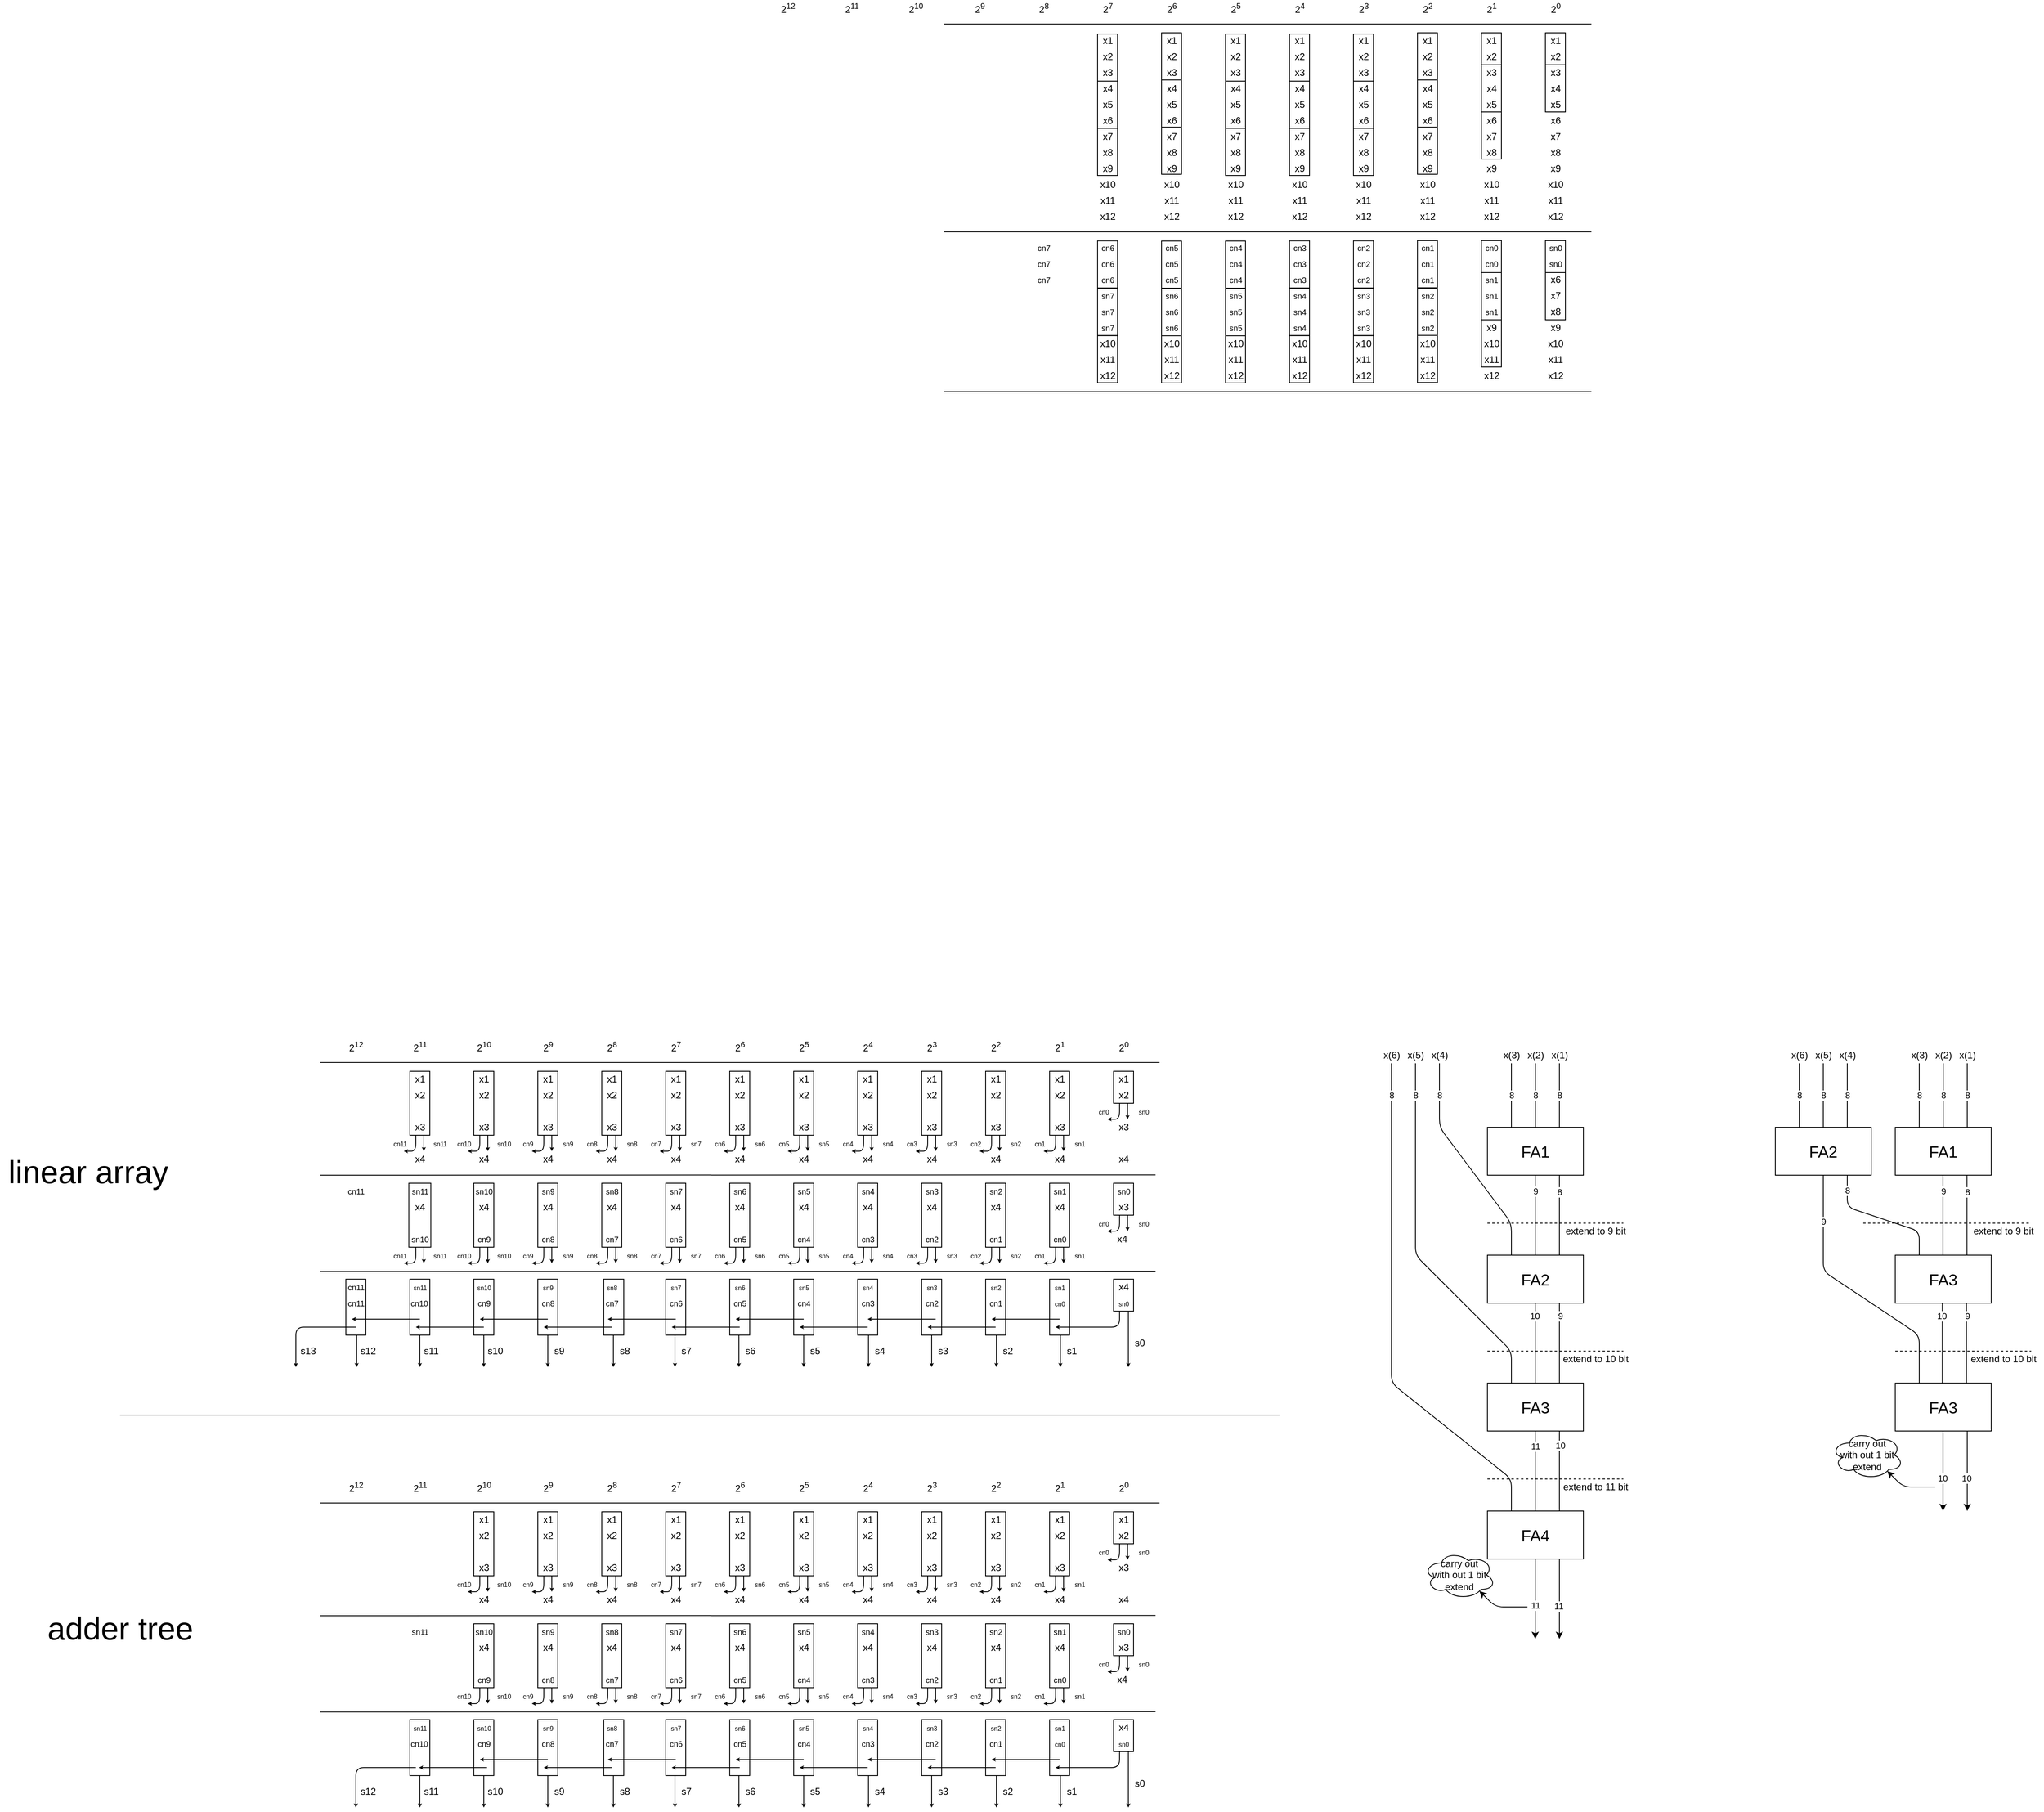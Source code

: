 <mxfile version="13.0.8" type="github">
  <diagram id="DCVB9SR3XlLN0tayjeIG" name="Page-1">
    <mxGraphModel dx="1515" dy="2491" grid="1" gridSize="10" guides="1" tooltips="1" connect="1" arrows="1" fold="1" page="1" pageScale="1" pageWidth="850" pageHeight="1100" math="0" shadow="0">
      <root>
        <mxCell id="0" />
        <mxCell id="1" parent="0" />
        <mxCell id="M4JOrnr842kj9lPQ-EHg-1" value="FA1" style="rounded=0;whiteSpace=wrap;html=1;fontSize=20;" parent="1" vertex="1">
          <mxGeometry x="1200" y="80" width="120" height="60" as="geometry" />
        </mxCell>
        <mxCell id="M4JOrnr842kj9lPQ-EHg-2" value="" style="endArrow=none;html=1;exitX=0.75;exitY=0;exitDx=0;exitDy=0;" parent="1" source="M4JOrnr842kj9lPQ-EHg-1" edge="1">
          <mxGeometry width="50" height="50" relative="1" as="geometry">
            <mxPoint x="1320" y="50" as="sourcePoint" />
            <mxPoint x="1290" as="targetPoint" />
          </mxGeometry>
        </mxCell>
        <mxCell id="M4JOrnr842kj9lPQ-EHg-22" value="8" style="edgeLabel;html=1;align=center;verticalAlign=middle;resizable=0;points=[];" parent="M4JOrnr842kj9lPQ-EHg-2" vertex="1" connectable="0">
          <mxGeometry x="0.223" y="-1" relative="1" as="geometry">
            <mxPoint x="-1" y="8.84" as="offset" />
          </mxGeometry>
        </mxCell>
        <mxCell id="M4JOrnr842kj9lPQ-EHg-3" value="" style="endArrow=none;html=1;exitX=0.5;exitY=0;exitDx=0;exitDy=0;" parent="1" source="M4JOrnr842kj9lPQ-EHg-1" edge="1">
          <mxGeometry width="50" height="50" relative="1" as="geometry">
            <mxPoint x="1300" y="20" as="sourcePoint" />
            <mxPoint x="1260" as="targetPoint" />
          </mxGeometry>
        </mxCell>
        <mxCell id="M4JOrnr842kj9lPQ-EHg-23" value="8" style="edgeLabel;html=1;align=center;verticalAlign=middle;resizable=0;points=[];" parent="M4JOrnr842kj9lPQ-EHg-3" vertex="1" connectable="0">
          <mxGeometry x="0.211" y="1" relative="1" as="geometry">
            <mxPoint x="1" y="8.37" as="offset" />
          </mxGeometry>
        </mxCell>
        <mxCell id="M4JOrnr842kj9lPQ-EHg-4" value="" style="endArrow=none;html=1;exitX=0.25;exitY=0;exitDx=0;exitDy=0;" parent="1" source="M4JOrnr842kj9lPQ-EHg-1" edge="1">
          <mxGeometry width="50" height="50" relative="1" as="geometry">
            <mxPoint x="1280" y="240" as="sourcePoint" />
            <mxPoint x="1230" as="targetPoint" />
          </mxGeometry>
        </mxCell>
        <mxCell id="M4JOrnr842kj9lPQ-EHg-24" value="8" style="edgeLabel;html=1;align=center;verticalAlign=middle;resizable=0;points=[];" parent="M4JOrnr842kj9lPQ-EHg-4" vertex="1" connectable="0">
          <mxGeometry x="0.196" relative="1" as="geometry">
            <mxPoint y="7.91" as="offset" />
          </mxGeometry>
        </mxCell>
        <mxCell id="M4JOrnr842kj9lPQ-EHg-5" value="FA2" style="rounded=0;whiteSpace=wrap;html=1;fontSize=20;" parent="1" vertex="1">
          <mxGeometry x="1200" y="240" width="120" height="60" as="geometry" />
        </mxCell>
        <mxCell id="M4JOrnr842kj9lPQ-EHg-6" value="FA3" style="rounded=0;whiteSpace=wrap;html=1;fontSize=20;" parent="1" vertex="1">
          <mxGeometry x="1200" y="400" width="120" height="60" as="geometry" />
        </mxCell>
        <mxCell id="M4JOrnr842kj9lPQ-EHg-7" value="FA4" style="rounded=0;whiteSpace=wrap;html=1;fontSize=20;" parent="1" vertex="1">
          <mxGeometry x="1200" y="560" width="120" height="60" as="geometry" />
        </mxCell>
        <mxCell id="M4JOrnr842kj9lPQ-EHg-8" value="" style="endArrow=none;html=1;exitX=0.75;exitY=0;exitDx=0;exitDy=0;entryX=0.75;entryY=1;entryDx=0;entryDy=0;" parent="1" source="M4JOrnr842kj9lPQ-EHg-5" target="M4JOrnr842kj9lPQ-EHg-1" edge="1">
          <mxGeometry width="50" height="50" relative="1" as="geometry">
            <mxPoint x="1410" y="250" as="sourcePoint" />
            <mxPoint x="1460" y="200" as="targetPoint" />
          </mxGeometry>
        </mxCell>
        <mxCell id="M4JOrnr842kj9lPQ-EHg-32" value="8" style="edgeLabel;html=1;align=center;verticalAlign=middle;resizable=0;points=[];" parent="M4JOrnr842kj9lPQ-EHg-8" vertex="1" connectable="0">
          <mxGeometry x="0.692" relative="1" as="geometry">
            <mxPoint y="4.8" as="offset" />
          </mxGeometry>
        </mxCell>
        <mxCell id="M4JOrnr842kj9lPQ-EHg-9" value="" style="endArrow=none;html=1;exitX=0.75;exitY=0;exitDx=0;exitDy=0;entryX=0.75;entryY=1;entryDx=0;entryDy=0;" parent="1" edge="1">
          <mxGeometry width="50" height="50" relative="1" as="geometry">
            <mxPoint x="1290" y="400" as="sourcePoint" />
            <mxPoint x="1290" y="300" as="targetPoint" />
          </mxGeometry>
        </mxCell>
        <mxCell id="M4JOrnr842kj9lPQ-EHg-36" value="9" style="edgeLabel;html=1;align=center;verticalAlign=middle;resizable=0;points=[];" parent="M4JOrnr842kj9lPQ-EHg-9" vertex="1" connectable="0">
          <mxGeometry x="0.676" y="-1" relative="1" as="geometry">
            <mxPoint as="offset" />
          </mxGeometry>
        </mxCell>
        <mxCell id="M4JOrnr842kj9lPQ-EHg-10" value="" style="endArrow=none;html=1;exitX=0.75;exitY=0;exitDx=0;exitDy=0;entryX=0.75;entryY=1;entryDx=0;entryDy=0;" parent="1" edge="1">
          <mxGeometry width="50" height="50" relative="1" as="geometry">
            <mxPoint x="1290" y="560" as="sourcePoint" />
            <mxPoint x="1290" y="460" as="targetPoint" />
          </mxGeometry>
        </mxCell>
        <mxCell id="M4JOrnr842kj9lPQ-EHg-40" value="10" style="edgeLabel;html=1;align=center;verticalAlign=middle;resizable=0;points=[];" parent="M4JOrnr842kj9lPQ-EHg-10" vertex="1" connectable="0">
          <mxGeometry x="0.644" y="-1" relative="1" as="geometry">
            <mxPoint as="offset" />
          </mxGeometry>
        </mxCell>
        <mxCell id="M4JOrnr842kj9lPQ-EHg-11" value="" style="endArrow=none;html=1;exitX=0.25;exitY=0;exitDx=0;exitDy=0;" parent="1" source="M4JOrnr842kj9lPQ-EHg-5" edge="1">
          <mxGeometry width="50" height="50" relative="1" as="geometry">
            <mxPoint x="1130" y="80" as="sourcePoint" />
            <mxPoint x="1140" as="targetPoint" />
            <Array as="points">
              <mxPoint x="1230" y="200" />
              <mxPoint x="1140" y="80" />
            </Array>
          </mxGeometry>
        </mxCell>
        <mxCell id="M4JOrnr842kj9lPQ-EHg-25" value="8" style="edgeLabel;html=1;align=center;verticalAlign=middle;resizable=0;points=[];" parent="M4JOrnr842kj9lPQ-EHg-11" vertex="1" connectable="0">
          <mxGeometry x="0.77" y="1" relative="1" as="geometry">
            <mxPoint x="1" y="9.07" as="offset" />
          </mxGeometry>
        </mxCell>
        <mxCell id="M4JOrnr842kj9lPQ-EHg-12" value="" style="endArrow=none;html=1;exitX=0.25;exitY=0;exitDx=0;exitDy=0;" parent="1" source="M4JOrnr842kj9lPQ-EHg-6" edge="1">
          <mxGeometry width="50" height="50" relative="1" as="geometry">
            <mxPoint x="1100" y="80" as="sourcePoint" />
            <mxPoint x="1110" as="targetPoint" />
            <Array as="points">
              <mxPoint x="1230" y="360" />
              <mxPoint x="1110" y="240" />
            </Array>
          </mxGeometry>
        </mxCell>
        <mxCell id="M4JOrnr842kj9lPQ-EHg-26" value="8" style="edgeLabel;html=1;align=center;verticalAlign=middle;resizable=0;points=[];" parent="M4JOrnr842kj9lPQ-EHg-12" vertex="1" connectable="0">
          <mxGeometry x="0.86" relative="1" as="geometry">
            <mxPoint y="8.43" as="offset" />
          </mxGeometry>
        </mxCell>
        <mxCell id="M4JOrnr842kj9lPQ-EHg-13" value="" style="endArrow=none;html=1;exitX=0.25;exitY=0;exitDx=0;exitDy=0;" parent="1" source="M4JOrnr842kj9lPQ-EHg-7" edge="1">
          <mxGeometry width="50" height="50" relative="1" as="geometry">
            <mxPoint x="1070" y="80" as="sourcePoint" />
            <mxPoint x="1080" as="targetPoint" />
            <Array as="points">
              <mxPoint x="1230" y="520" />
              <mxPoint x="1080" y="400" />
            </Array>
          </mxGeometry>
        </mxCell>
        <mxCell id="M4JOrnr842kj9lPQ-EHg-27" value="8" style="edgeLabel;html=1;align=center;verticalAlign=middle;resizable=0;points=[];" parent="M4JOrnr842kj9lPQ-EHg-13" vertex="1" connectable="0">
          <mxGeometry x="0.906" y="1" relative="1" as="geometry">
            <mxPoint x="1" y="10.46" as="offset" />
          </mxGeometry>
        </mxCell>
        <mxCell id="M4JOrnr842kj9lPQ-EHg-14" style="edgeStyle=orthogonalEdgeStyle;rounded=0;orthogonalLoop=1;jettySize=auto;html=1;exitX=0.75;exitY=1;exitDx=0;exitDy=0;" parent="1" edge="1">
          <mxGeometry relative="1" as="geometry">
            <mxPoint x="1290" y="720" as="targetPoint" />
            <mxPoint x="1290" y="620" as="sourcePoint" />
          </mxGeometry>
        </mxCell>
        <mxCell id="M4JOrnr842kj9lPQ-EHg-44" value="11" style="edgeLabel;html=1;align=center;verticalAlign=middle;resizable=0;points=[];" parent="M4JOrnr842kj9lPQ-EHg-14" vertex="1" connectable="0">
          <mxGeometry x="0.18" y="-1" relative="1" as="geometry">
            <mxPoint as="offset" />
          </mxGeometry>
        </mxCell>
        <mxCell id="M4JOrnr842kj9lPQ-EHg-15" style="edgeStyle=orthogonalEdgeStyle;rounded=0;orthogonalLoop=1;jettySize=auto;html=1;exitX=0.75;exitY=1;exitDx=0;exitDy=0;" parent="1" edge="1">
          <mxGeometry relative="1" as="geometry">
            <mxPoint x="1259.8" y="720" as="targetPoint" />
            <mxPoint x="1259.8" y="620" as="sourcePoint" />
          </mxGeometry>
        </mxCell>
        <mxCell id="M4JOrnr842kj9lPQ-EHg-45" value="11" style="edgeLabel;html=1;align=center;verticalAlign=middle;resizable=0;points=[];" parent="M4JOrnr842kj9lPQ-EHg-15" vertex="1" connectable="0">
          <mxGeometry x="0.148" relative="1" as="geometry">
            <mxPoint as="offset" />
          </mxGeometry>
        </mxCell>
        <mxCell id="M4JOrnr842kj9lPQ-EHg-16" value="x(3)" style="text;html=1;align=center;verticalAlign=middle;resizable=0;points=[];autosize=1;" parent="1" vertex="1">
          <mxGeometry x="1210" y="-20" width="40" height="20" as="geometry" />
        </mxCell>
        <mxCell id="M4JOrnr842kj9lPQ-EHg-17" value="x(2)" style="text;html=1;align=center;verticalAlign=middle;resizable=0;points=[];autosize=1;" parent="1" vertex="1">
          <mxGeometry x="1240" y="-20" width="40" height="20" as="geometry" />
        </mxCell>
        <mxCell id="M4JOrnr842kj9lPQ-EHg-18" value="x(1)" style="text;html=1;align=center;verticalAlign=middle;resizable=0;points=[];autosize=1;" parent="1" vertex="1">
          <mxGeometry x="1270" y="-20" width="40" height="20" as="geometry" />
        </mxCell>
        <mxCell id="M4JOrnr842kj9lPQ-EHg-19" value="x(4)" style="text;html=1;align=center;verticalAlign=middle;resizable=0;points=[];autosize=1;" parent="1" vertex="1">
          <mxGeometry x="1120" y="-20" width="40" height="20" as="geometry" />
        </mxCell>
        <mxCell id="M4JOrnr842kj9lPQ-EHg-20" value="x(5)" style="text;html=1;align=center;verticalAlign=middle;resizable=0;points=[];autosize=1;" parent="1" vertex="1">
          <mxGeometry x="1090" y="-20" width="40" height="20" as="geometry" />
        </mxCell>
        <mxCell id="M4JOrnr842kj9lPQ-EHg-21" value="x(6)" style="text;html=1;align=center;verticalAlign=middle;resizable=0;points=[];autosize=1;" parent="1" vertex="1">
          <mxGeometry x="1060" y="-20" width="40" height="20" as="geometry" />
        </mxCell>
        <mxCell id="M4JOrnr842kj9lPQ-EHg-28" value="" style="endArrow=none;html=1;exitX=0.75;exitY=0;exitDx=0;exitDy=0;entryX=0.75;entryY=1;entryDx=0;entryDy=0;" parent="1" edge="1">
          <mxGeometry width="50" height="50" relative="1" as="geometry">
            <mxPoint x="1259.8" y="240" as="sourcePoint" />
            <mxPoint x="1259.8" y="140" as="targetPoint" />
          </mxGeometry>
        </mxCell>
        <mxCell id="M4JOrnr842kj9lPQ-EHg-33" value="9" style="edgeLabel;html=1;align=center;verticalAlign=middle;resizable=0;points=[];" parent="M4JOrnr842kj9lPQ-EHg-28" vertex="1" connectable="0">
          <mxGeometry x="0.668" relative="1" as="geometry">
            <mxPoint x="0.2" y="3.6" as="offset" />
          </mxGeometry>
        </mxCell>
        <mxCell id="M4JOrnr842kj9lPQ-EHg-29" value="" style="endArrow=none;html=1;exitX=0.75;exitY=0;exitDx=0;exitDy=0;entryX=0.75;entryY=1;entryDx=0;entryDy=0;" parent="1" edge="1">
          <mxGeometry width="50" height="50" relative="1" as="geometry">
            <mxPoint x="1259.8" y="400" as="sourcePoint" />
            <mxPoint x="1259.8" y="300" as="targetPoint" />
          </mxGeometry>
        </mxCell>
        <mxCell id="M4JOrnr842kj9lPQ-EHg-37" value="10" style="edgeLabel;html=1;align=center;verticalAlign=middle;resizable=0;points=[];" parent="M4JOrnr842kj9lPQ-EHg-29" vertex="1" connectable="0">
          <mxGeometry x="0.676" y="1" relative="1" as="geometry">
            <mxPoint as="offset" />
          </mxGeometry>
        </mxCell>
        <mxCell id="M4JOrnr842kj9lPQ-EHg-30" value="" style="endArrow=none;html=1;exitX=0.75;exitY=0;exitDx=0;exitDy=0;entryX=0.75;entryY=1;entryDx=0;entryDy=0;" parent="1" edge="1">
          <mxGeometry width="50" height="50" relative="1" as="geometry">
            <mxPoint x="1259.8" y="560" as="sourcePoint" />
            <mxPoint x="1259.8" y="460" as="targetPoint" />
          </mxGeometry>
        </mxCell>
        <mxCell id="M4JOrnr842kj9lPQ-EHg-41" value="11" style="edgeLabel;html=1;align=center;verticalAlign=middle;resizable=0;points=[];" parent="M4JOrnr842kj9lPQ-EHg-30" vertex="1" connectable="0">
          <mxGeometry x="0.628" relative="1" as="geometry">
            <mxPoint as="offset" />
          </mxGeometry>
        </mxCell>
        <mxCell id="M4JOrnr842kj9lPQ-EHg-34" value="" style="endArrow=none;dashed=1;html=1;" parent="1" edge="1">
          <mxGeometry width="50" height="50" relative="1" as="geometry">
            <mxPoint x="1200" y="200" as="sourcePoint" />
            <mxPoint x="1370" y="200" as="targetPoint" />
          </mxGeometry>
        </mxCell>
        <mxCell id="M4JOrnr842kj9lPQ-EHg-35" value="extend to 9 bit" style="text;html=1;align=center;verticalAlign=middle;resizable=0;points=[];autosize=1;" parent="1" vertex="1">
          <mxGeometry x="1290" y="200" width="90" height="20" as="geometry" />
        </mxCell>
        <mxCell id="M4JOrnr842kj9lPQ-EHg-38" value="" style="endArrow=none;dashed=1;html=1;" parent="1" edge="1">
          <mxGeometry width="50" height="50" relative="1" as="geometry">
            <mxPoint x="1200" y="360" as="sourcePoint" />
            <mxPoint x="1370" y="360" as="targetPoint" />
          </mxGeometry>
        </mxCell>
        <mxCell id="M4JOrnr842kj9lPQ-EHg-39" value="extend to 10 bit" style="text;html=1;align=center;verticalAlign=middle;resizable=0;points=[];autosize=1;" parent="1" vertex="1">
          <mxGeometry x="1285" y="360" width="100" height="20" as="geometry" />
        </mxCell>
        <mxCell id="M4JOrnr842kj9lPQ-EHg-42" value="" style="endArrow=none;dashed=1;html=1;" parent="1" edge="1">
          <mxGeometry width="50" height="50" relative="1" as="geometry">
            <mxPoint x="1200" y="520" as="sourcePoint" />
            <mxPoint x="1370" y="520" as="targetPoint" />
          </mxGeometry>
        </mxCell>
        <mxCell id="M4JOrnr842kj9lPQ-EHg-43" value="extend to 11 bit" style="text;html=1;align=center;verticalAlign=middle;resizable=0;points=[];autosize=1;" parent="1" vertex="1">
          <mxGeometry x="1285" y="520" width="100" height="20" as="geometry" />
        </mxCell>
        <mxCell id="M4JOrnr842kj9lPQ-EHg-46" value="carry out&lt;br&gt;with out 1 bit extend" style="ellipse;shape=cloud;whiteSpace=wrap;html=1;" parent="1" vertex="1">
          <mxGeometry x="1120" y="610" width="90" height="60" as="geometry" />
        </mxCell>
        <mxCell id="M4JOrnr842kj9lPQ-EHg-48" value="" style="endArrow=classic;html=1;" parent="1" edge="1">
          <mxGeometry width="50" height="50" relative="1" as="geometry">
            <mxPoint x="1250" y="680" as="sourcePoint" />
            <mxPoint x="1190" y="660" as="targetPoint" />
            <Array as="points">
              <mxPoint x="1210" y="680" />
            </Array>
          </mxGeometry>
        </mxCell>
        <mxCell id="YjTK8mHUQti5EuOpvLz2-1" value="FA1" style="rounded=0;whiteSpace=wrap;html=1;fontSize=20;" vertex="1" parent="1">
          <mxGeometry x="1710" y="80" width="120" height="60" as="geometry" />
        </mxCell>
        <mxCell id="YjTK8mHUQti5EuOpvLz2-2" value="" style="endArrow=none;html=1;exitX=0.75;exitY=0;exitDx=0;exitDy=0;" edge="1" source="YjTK8mHUQti5EuOpvLz2-1" parent="1">
          <mxGeometry width="50" height="50" relative="1" as="geometry">
            <mxPoint x="1830" y="50" as="sourcePoint" />
            <mxPoint x="1800" as="targetPoint" />
          </mxGeometry>
        </mxCell>
        <mxCell id="YjTK8mHUQti5EuOpvLz2-3" value="8" style="edgeLabel;html=1;align=center;verticalAlign=middle;resizable=0;points=[];" vertex="1" connectable="0" parent="YjTK8mHUQti5EuOpvLz2-2">
          <mxGeometry x="0.223" y="-1" relative="1" as="geometry">
            <mxPoint x="-1" y="8.84" as="offset" />
          </mxGeometry>
        </mxCell>
        <mxCell id="YjTK8mHUQti5EuOpvLz2-4" value="" style="endArrow=none;html=1;exitX=0.5;exitY=0;exitDx=0;exitDy=0;" edge="1" source="YjTK8mHUQti5EuOpvLz2-1" parent="1">
          <mxGeometry width="50" height="50" relative="1" as="geometry">
            <mxPoint x="1810" y="20" as="sourcePoint" />
            <mxPoint x="1770" as="targetPoint" />
          </mxGeometry>
        </mxCell>
        <mxCell id="YjTK8mHUQti5EuOpvLz2-5" value="8" style="edgeLabel;html=1;align=center;verticalAlign=middle;resizable=0;points=[];" vertex="1" connectable="0" parent="YjTK8mHUQti5EuOpvLz2-4">
          <mxGeometry x="0.211" y="1" relative="1" as="geometry">
            <mxPoint x="1" y="8.37" as="offset" />
          </mxGeometry>
        </mxCell>
        <mxCell id="YjTK8mHUQti5EuOpvLz2-6" value="" style="endArrow=none;html=1;exitX=0.25;exitY=0;exitDx=0;exitDy=0;" edge="1" source="YjTK8mHUQti5EuOpvLz2-1" parent="1">
          <mxGeometry width="50" height="50" relative="1" as="geometry">
            <mxPoint x="1790" y="240" as="sourcePoint" />
            <mxPoint x="1740" as="targetPoint" />
          </mxGeometry>
        </mxCell>
        <mxCell id="YjTK8mHUQti5EuOpvLz2-7" value="8" style="edgeLabel;html=1;align=center;verticalAlign=middle;resizable=0;points=[];" vertex="1" connectable="0" parent="YjTK8mHUQti5EuOpvLz2-6">
          <mxGeometry x="0.196" relative="1" as="geometry">
            <mxPoint y="7.91" as="offset" />
          </mxGeometry>
        </mxCell>
        <mxCell id="YjTK8mHUQti5EuOpvLz2-8" value="x(3)" style="text;html=1;align=center;verticalAlign=middle;resizable=0;points=[];autosize=1;" vertex="1" parent="1">
          <mxGeometry x="1720" y="-20" width="40" height="20" as="geometry" />
        </mxCell>
        <mxCell id="YjTK8mHUQti5EuOpvLz2-9" value="x(2)" style="text;html=1;align=center;verticalAlign=middle;resizable=0;points=[];autosize=1;" vertex="1" parent="1">
          <mxGeometry x="1750" y="-20" width="40" height="20" as="geometry" />
        </mxCell>
        <mxCell id="YjTK8mHUQti5EuOpvLz2-10" value="x(1)" style="text;html=1;align=center;verticalAlign=middle;resizable=0;points=[];autosize=1;" vertex="1" parent="1">
          <mxGeometry x="1780" y="-20" width="40" height="20" as="geometry" />
        </mxCell>
        <mxCell id="YjTK8mHUQti5EuOpvLz2-11" value="FA2" style="rounded=0;whiteSpace=wrap;html=1;fontSize=20;" vertex="1" parent="1">
          <mxGeometry x="1560" y="80" width="120" height="60" as="geometry" />
        </mxCell>
        <mxCell id="YjTK8mHUQti5EuOpvLz2-12" value="" style="endArrow=none;html=1;exitX=0.75;exitY=0;exitDx=0;exitDy=0;" edge="1" source="YjTK8mHUQti5EuOpvLz2-11" parent="1">
          <mxGeometry width="50" height="50" relative="1" as="geometry">
            <mxPoint x="1680" y="50" as="sourcePoint" />
            <mxPoint x="1650" as="targetPoint" />
          </mxGeometry>
        </mxCell>
        <mxCell id="YjTK8mHUQti5EuOpvLz2-13" value="8" style="edgeLabel;html=1;align=center;verticalAlign=middle;resizable=0;points=[];" vertex="1" connectable="0" parent="YjTK8mHUQti5EuOpvLz2-12">
          <mxGeometry x="0.223" y="-1" relative="1" as="geometry">
            <mxPoint x="-1" y="8.84" as="offset" />
          </mxGeometry>
        </mxCell>
        <mxCell id="YjTK8mHUQti5EuOpvLz2-14" value="" style="endArrow=none;html=1;exitX=0.5;exitY=0;exitDx=0;exitDy=0;" edge="1" source="YjTK8mHUQti5EuOpvLz2-11" parent="1">
          <mxGeometry width="50" height="50" relative="1" as="geometry">
            <mxPoint x="1660" y="20" as="sourcePoint" />
            <mxPoint x="1620" as="targetPoint" />
          </mxGeometry>
        </mxCell>
        <mxCell id="YjTK8mHUQti5EuOpvLz2-15" value="8" style="edgeLabel;html=1;align=center;verticalAlign=middle;resizable=0;points=[];" vertex="1" connectable="0" parent="YjTK8mHUQti5EuOpvLz2-14">
          <mxGeometry x="0.211" y="1" relative="1" as="geometry">
            <mxPoint x="1" y="8.37" as="offset" />
          </mxGeometry>
        </mxCell>
        <mxCell id="YjTK8mHUQti5EuOpvLz2-16" value="" style="endArrow=none;html=1;exitX=0.25;exitY=0;exitDx=0;exitDy=0;" edge="1" source="YjTK8mHUQti5EuOpvLz2-11" parent="1">
          <mxGeometry width="50" height="50" relative="1" as="geometry">
            <mxPoint x="1640" y="240" as="sourcePoint" />
            <mxPoint x="1590" as="targetPoint" />
          </mxGeometry>
        </mxCell>
        <mxCell id="YjTK8mHUQti5EuOpvLz2-17" value="8" style="edgeLabel;html=1;align=center;verticalAlign=middle;resizable=0;points=[];" vertex="1" connectable="0" parent="YjTK8mHUQti5EuOpvLz2-16">
          <mxGeometry x="0.196" relative="1" as="geometry">
            <mxPoint y="7.91" as="offset" />
          </mxGeometry>
        </mxCell>
        <mxCell id="YjTK8mHUQti5EuOpvLz2-18" value="x(4)" style="text;html=1;align=center;verticalAlign=middle;resizable=0;points=[];autosize=1;" vertex="1" parent="1">
          <mxGeometry x="1630" y="-20" width="40" height="20" as="geometry" />
        </mxCell>
        <mxCell id="YjTK8mHUQti5EuOpvLz2-19" value="x(5)" style="text;html=1;align=center;verticalAlign=middle;resizable=0;points=[];autosize=1;" vertex="1" parent="1">
          <mxGeometry x="1600" y="-20" width="40" height="20" as="geometry" />
        </mxCell>
        <mxCell id="YjTK8mHUQti5EuOpvLz2-20" value="x(6)" style="text;html=1;align=center;verticalAlign=middle;resizable=0;points=[];autosize=1;" vertex="1" parent="1">
          <mxGeometry x="1570" y="-20" width="40" height="20" as="geometry" />
        </mxCell>
        <mxCell id="YjTK8mHUQti5EuOpvLz2-21" value="" style="endArrow=none;html=1;exitX=0.75;exitY=0;exitDx=0;exitDy=0;entryX=0.75;entryY=1;entryDx=0;entryDy=0;" edge="1" parent="1">
          <mxGeometry width="50" height="50" relative="1" as="geometry">
            <mxPoint x="1799.66" y="240.0" as="sourcePoint" />
            <mxPoint x="1799.66" y="140.0" as="targetPoint" />
          </mxGeometry>
        </mxCell>
        <mxCell id="YjTK8mHUQti5EuOpvLz2-22" value="8" style="edgeLabel;html=1;align=center;verticalAlign=middle;resizable=0;points=[];" vertex="1" connectable="0" parent="YjTK8mHUQti5EuOpvLz2-21">
          <mxGeometry x="0.692" relative="1" as="geometry">
            <mxPoint y="4.8" as="offset" />
          </mxGeometry>
        </mxCell>
        <mxCell id="YjTK8mHUQti5EuOpvLz2-23" value="" style="endArrow=none;html=1;exitX=0.75;exitY=0;exitDx=0;exitDy=0;entryX=0.75;entryY=1;entryDx=0;entryDy=0;" edge="1" parent="1">
          <mxGeometry width="50" height="50" relative="1" as="geometry">
            <mxPoint x="1769.66" y="240.0" as="sourcePoint" />
            <mxPoint x="1769.66" y="140.0" as="targetPoint" />
          </mxGeometry>
        </mxCell>
        <mxCell id="YjTK8mHUQti5EuOpvLz2-24" value="9" style="edgeLabel;html=1;align=center;verticalAlign=middle;resizable=0;points=[];" vertex="1" connectable="0" parent="YjTK8mHUQti5EuOpvLz2-23">
          <mxGeometry x="0.668" relative="1" as="geometry">
            <mxPoint x="0.2" y="3.6" as="offset" />
          </mxGeometry>
        </mxCell>
        <mxCell id="YjTK8mHUQti5EuOpvLz2-25" value="" style="endArrow=none;html=1;entryX=0.75;entryY=1;entryDx=0;entryDy=0;" edge="1" parent="1">
          <mxGeometry width="50" height="50" relative="1" as="geometry">
            <mxPoint x="1740" y="240" as="sourcePoint" />
            <mxPoint x="1650.0" y="140.0" as="targetPoint" />
            <Array as="points">
              <mxPoint x="1740" y="210" />
              <mxPoint x="1650" y="180" />
            </Array>
          </mxGeometry>
        </mxCell>
        <mxCell id="YjTK8mHUQti5EuOpvLz2-26" value="8" style="edgeLabel;html=1;align=center;verticalAlign=middle;resizable=0;points=[];" vertex="1" connectable="0" parent="YjTK8mHUQti5EuOpvLz2-25">
          <mxGeometry x="0.692" relative="1" as="geometry">
            <mxPoint y="-6.53" as="offset" />
          </mxGeometry>
        </mxCell>
        <mxCell id="YjTK8mHUQti5EuOpvLz2-27" value="" style="endArrow=none;html=1;exitX=0.25;exitY=0;exitDx=0;exitDy=0;entryX=0.75;entryY=1;entryDx=0;entryDy=0;" edge="1" parent="1" source="YjTK8mHUQti5EuOpvLz2-36">
          <mxGeometry width="50" height="50" relative="1" as="geometry">
            <mxPoint x="1620.0" y="240.0" as="sourcePoint" />
            <mxPoint x="1620.0" y="140.0" as="targetPoint" />
            <Array as="points">
              <mxPoint x="1740" y="340" />
              <mxPoint x="1620" y="260" />
            </Array>
          </mxGeometry>
        </mxCell>
        <mxCell id="YjTK8mHUQti5EuOpvLz2-28" value="9" style="edgeLabel;html=1;align=center;verticalAlign=middle;resizable=0;points=[];" vertex="1" connectable="0" parent="YjTK8mHUQti5EuOpvLz2-27">
          <mxGeometry x="0.668" relative="1" as="geometry">
            <mxPoint x="0.2" y="3.6" as="offset" />
          </mxGeometry>
        </mxCell>
        <mxCell id="YjTK8mHUQti5EuOpvLz2-29" value="FA3" style="rounded=0;whiteSpace=wrap;html=1;fontSize=20;" vertex="1" parent="1">
          <mxGeometry x="1710" y="240" width="120" height="60" as="geometry" />
        </mxCell>
        <mxCell id="YjTK8mHUQti5EuOpvLz2-30" value="" style="endArrow=none;dashed=1;html=1;" edge="1" parent="1">
          <mxGeometry width="50" height="50" relative="1" as="geometry">
            <mxPoint x="1670" y="200" as="sourcePoint" />
            <mxPoint x="1880" y="200" as="targetPoint" />
          </mxGeometry>
        </mxCell>
        <mxCell id="YjTK8mHUQti5EuOpvLz2-31" value="extend to 9 bit" style="text;html=1;align=center;verticalAlign=middle;resizable=0;points=[];autosize=1;" vertex="1" parent="1">
          <mxGeometry x="1800" y="200" width="90" height="20" as="geometry" />
        </mxCell>
        <mxCell id="YjTK8mHUQti5EuOpvLz2-32" value="" style="endArrow=none;html=1;exitX=0.75;exitY=0;exitDx=0;exitDy=0;entryX=0.75;entryY=1;entryDx=0;entryDy=0;" edge="1" parent="1">
          <mxGeometry width="50" height="50" relative="1" as="geometry">
            <mxPoint x="1799" y="400" as="sourcePoint" />
            <mxPoint x="1799" y="300" as="targetPoint" />
          </mxGeometry>
        </mxCell>
        <mxCell id="YjTK8mHUQti5EuOpvLz2-33" value="9" style="edgeLabel;html=1;align=center;verticalAlign=middle;resizable=0;points=[];" vertex="1" connectable="0" parent="YjTK8mHUQti5EuOpvLz2-32">
          <mxGeometry x="0.676" y="-1" relative="1" as="geometry">
            <mxPoint as="offset" />
          </mxGeometry>
        </mxCell>
        <mxCell id="YjTK8mHUQti5EuOpvLz2-34" value="" style="endArrow=none;html=1;exitX=0.75;exitY=0;exitDx=0;exitDy=0;entryX=0.75;entryY=1;entryDx=0;entryDy=0;" edge="1" parent="1">
          <mxGeometry width="50" height="50" relative="1" as="geometry">
            <mxPoint x="1768.8" y="400" as="sourcePoint" />
            <mxPoint x="1768.8" y="300" as="targetPoint" />
          </mxGeometry>
        </mxCell>
        <mxCell id="YjTK8mHUQti5EuOpvLz2-35" value="10" style="edgeLabel;html=1;align=center;verticalAlign=middle;resizable=0;points=[];" vertex="1" connectable="0" parent="YjTK8mHUQti5EuOpvLz2-34">
          <mxGeometry x="0.676" y="1" relative="1" as="geometry">
            <mxPoint as="offset" />
          </mxGeometry>
        </mxCell>
        <mxCell id="YjTK8mHUQti5EuOpvLz2-36" value="FA3" style="rounded=0;whiteSpace=wrap;html=1;fontSize=20;" vertex="1" parent="1">
          <mxGeometry x="1710" y="400" width="120" height="60" as="geometry" />
        </mxCell>
        <mxCell id="YjTK8mHUQti5EuOpvLz2-37" value="" style="endArrow=none;dashed=1;html=1;" edge="1" parent="1">
          <mxGeometry width="50" height="50" relative="1" as="geometry">
            <mxPoint x="1710" y="360" as="sourcePoint" />
            <mxPoint x="1880" y="360" as="targetPoint" />
          </mxGeometry>
        </mxCell>
        <mxCell id="YjTK8mHUQti5EuOpvLz2-38" value="extend to 10 bit" style="text;html=1;align=center;verticalAlign=middle;resizable=0;points=[];autosize=1;" vertex="1" parent="1">
          <mxGeometry x="1795" y="360" width="100" height="20" as="geometry" />
        </mxCell>
        <mxCell id="YjTK8mHUQti5EuOpvLz2-41" style="edgeStyle=orthogonalEdgeStyle;rounded=0;orthogonalLoop=1;jettySize=auto;html=1;exitX=0.75;exitY=1;exitDx=0;exitDy=0;" edge="1" parent="1">
          <mxGeometry relative="1" as="geometry">
            <mxPoint x="1800" y="560" as="targetPoint" />
            <mxPoint x="1800" y="460" as="sourcePoint" />
          </mxGeometry>
        </mxCell>
        <mxCell id="YjTK8mHUQti5EuOpvLz2-42" value="10" style="edgeLabel;html=1;align=center;verticalAlign=middle;resizable=0;points=[];" vertex="1" connectable="0" parent="YjTK8mHUQti5EuOpvLz2-41">
          <mxGeometry x="0.18" y="-1" relative="1" as="geometry">
            <mxPoint as="offset" />
          </mxGeometry>
        </mxCell>
        <mxCell id="YjTK8mHUQti5EuOpvLz2-43" style="edgeStyle=orthogonalEdgeStyle;rounded=0;orthogonalLoop=1;jettySize=auto;html=1;exitX=0.75;exitY=1;exitDx=0;exitDy=0;" edge="1" parent="1">
          <mxGeometry relative="1" as="geometry">
            <mxPoint x="1769.71" y="560" as="targetPoint" />
            <mxPoint x="1769.71" y="460" as="sourcePoint" />
          </mxGeometry>
        </mxCell>
        <mxCell id="YjTK8mHUQti5EuOpvLz2-44" value="10" style="edgeLabel;html=1;align=center;verticalAlign=middle;resizable=0;points=[];" vertex="1" connectable="0" parent="YjTK8mHUQti5EuOpvLz2-43">
          <mxGeometry x="0.18" y="-1" relative="1" as="geometry">
            <mxPoint as="offset" />
          </mxGeometry>
        </mxCell>
        <mxCell id="YjTK8mHUQti5EuOpvLz2-47" value="carry out&lt;br&gt;with out 1 bit extend" style="ellipse;shape=cloud;whiteSpace=wrap;html=1;" vertex="1" parent="1">
          <mxGeometry x="1630" y="460" width="90" height="60" as="geometry" />
        </mxCell>
        <mxCell id="YjTK8mHUQti5EuOpvLz2-48" value="" style="endArrow=classic;html=1;" edge="1" parent="1">
          <mxGeometry width="50" height="50" relative="1" as="geometry">
            <mxPoint x="1760" y="530" as="sourcePoint" />
            <mxPoint x="1700" y="510" as="targetPoint" />
            <Array as="points">
              <mxPoint x="1720" y="530" />
            </Array>
          </mxGeometry>
        </mxCell>
        <mxCell id="YjTK8mHUQti5EuOpvLz2-49" value="" style="endArrow=none;html=1;" edge="1" parent="1">
          <mxGeometry width="50" height="50" relative="1" as="geometry">
            <mxPoint x="-260" y="-1" as="sourcePoint" />
            <mxPoint x="790" y="-1" as="targetPoint" />
          </mxGeometry>
        </mxCell>
        <mxCell id="YjTK8mHUQti5EuOpvLz2-50" value="2&lt;sup&gt;0&lt;/sup&gt;" style="text;html=1;align=center;verticalAlign=middle;resizable=0;points=[];autosize=1;" vertex="1" parent="1">
          <mxGeometry x="730" y="-31" width="30" height="20" as="geometry" />
        </mxCell>
        <mxCell id="YjTK8mHUQti5EuOpvLz2-51" value="2&lt;sup&gt;1&lt;/sup&gt;" style="text;html=1;align=center;verticalAlign=middle;resizable=0;points=[];autosize=1;" vertex="1" parent="1">
          <mxGeometry x="650" y="-31" width="30" height="20" as="geometry" />
        </mxCell>
        <mxCell id="YjTK8mHUQti5EuOpvLz2-52" value="2&lt;sup&gt;2&lt;/sup&gt;" style="text;html=1;align=center;verticalAlign=middle;resizable=0;points=[];autosize=1;" vertex="1" parent="1">
          <mxGeometry x="570" y="-31" width="30" height="20" as="geometry" />
        </mxCell>
        <mxCell id="YjTK8mHUQti5EuOpvLz2-53" value="2&lt;sup&gt;3&lt;/sup&gt;" style="text;html=1;align=center;verticalAlign=middle;resizable=0;points=[];autosize=1;" vertex="1" parent="1">
          <mxGeometry x="490" y="-31" width="30" height="20" as="geometry" />
        </mxCell>
        <mxCell id="YjTK8mHUQti5EuOpvLz2-54" value="2&lt;sup&gt;4&lt;/sup&gt;" style="text;html=1;align=center;verticalAlign=middle;resizable=0;points=[];autosize=1;" vertex="1" parent="1">
          <mxGeometry x="410" y="-31" width="30" height="20" as="geometry" />
        </mxCell>
        <mxCell id="YjTK8mHUQti5EuOpvLz2-55" value="2&lt;sup&gt;5&lt;/sup&gt;" style="text;html=1;align=center;verticalAlign=middle;resizable=0;points=[];autosize=1;" vertex="1" parent="1">
          <mxGeometry x="330" y="-31" width="30" height="20" as="geometry" />
        </mxCell>
        <mxCell id="YjTK8mHUQti5EuOpvLz2-56" value="2&lt;sup&gt;6&lt;/sup&gt;" style="text;html=1;align=center;verticalAlign=middle;resizable=0;points=[];autosize=1;" vertex="1" parent="1">
          <mxGeometry x="250" y="-31" width="30" height="20" as="geometry" />
        </mxCell>
        <mxCell id="YjTK8mHUQti5EuOpvLz2-57" value="2&lt;sup&gt;7&lt;/sup&gt;" style="text;html=1;align=center;verticalAlign=middle;resizable=0;points=[];autosize=1;" vertex="1" parent="1">
          <mxGeometry x="170" y="-31" width="30" height="20" as="geometry" />
        </mxCell>
        <mxCell id="YjTK8mHUQti5EuOpvLz2-91" value="x1" style="text;html=1;align=center;verticalAlign=middle;resizable=0;points=[];autosize=1;" vertex="1" parent="1">
          <mxGeometry x="730" y="10" width="30" height="20" as="geometry" />
        </mxCell>
        <mxCell id="YjTK8mHUQti5EuOpvLz2-92" value="x2" style="text;html=1;align=center;verticalAlign=middle;resizable=0;points=[];autosize=1;" vertex="1" parent="1">
          <mxGeometry x="730" y="30" width="30" height="20" as="geometry" />
        </mxCell>
        <mxCell id="YjTK8mHUQti5EuOpvLz2-93" value="x3" style="text;html=1;align=center;verticalAlign=middle;resizable=0;points=[];autosize=1;" vertex="1" parent="1">
          <mxGeometry x="730" y="70" width="30" height="20" as="geometry" />
        </mxCell>
        <mxCell id="YjTK8mHUQti5EuOpvLz2-94" value="x4" style="text;html=1;align=center;verticalAlign=middle;resizable=0;points=[];autosize=1;" vertex="1" parent="1">
          <mxGeometry x="730" y="110" width="30" height="20" as="geometry" />
        </mxCell>
        <mxCell id="YjTK8mHUQti5EuOpvLz2-95" value="x1" style="text;html=1;align=center;verticalAlign=middle;resizable=0;points=[];autosize=1;" vertex="1" parent="1">
          <mxGeometry x="650" y="10" width="30" height="20" as="geometry" />
        </mxCell>
        <mxCell id="YjTK8mHUQti5EuOpvLz2-96" value="x2" style="text;html=1;align=center;verticalAlign=middle;resizable=0;points=[];autosize=1;" vertex="1" parent="1">
          <mxGeometry x="650" y="30" width="30" height="20" as="geometry" />
        </mxCell>
        <mxCell id="YjTK8mHUQti5EuOpvLz2-97" value="x3" style="text;html=1;align=center;verticalAlign=middle;resizable=0;points=[];autosize=1;" vertex="1" parent="1">
          <mxGeometry x="650" y="70" width="30" height="20" as="geometry" />
        </mxCell>
        <mxCell id="YjTK8mHUQti5EuOpvLz2-98" value="x4" style="text;html=1;align=center;verticalAlign=middle;resizable=0;points=[];autosize=1;" vertex="1" parent="1">
          <mxGeometry x="650" y="110" width="30" height="20" as="geometry" />
        </mxCell>
        <mxCell id="YjTK8mHUQti5EuOpvLz2-99" value="x1" style="text;html=1;align=center;verticalAlign=middle;resizable=0;points=[];autosize=1;" vertex="1" parent="1">
          <mxGeometry x="570" y="10" width="30" height="20" as="geometry" />
        </mxCell>
        <mxCell id="YjTK8mHUQti5EuOpvLz2-100" value="x2" style="text;html=1;align=center;verticalAlign=middle;resizable=0;points=[];autosize=1;" vertex="1" parent="1">
          <mxGeometry x="570" y="30" width="30" height="20" as="geometry" />
        </mxCell>
        <mxCell id="YjTK8mHUQti5EuOpvLz2-101" value="x3" style="text;html=1;align=center;verticalAlign=middle;resizable=0;points=[];autosize=1;" vertex="1" parent="1">
          <mxGeometry x="570" y="70" width="30" height="20" as="geometry" />
        </mxCell>
        <mxCell id="YjTK8mHUQti5EuOpvLz2-102" value="x4" style="text;html=1;align=center;verticalAlign=middle;resizable=0;points=[];autosize=1;" vertex="1" parent="1">
          <mxGeometry x="570" y="110" width="30" height="20" as="geometry" />
        </mxCell>
        <mxCell id="YjTK8mHUQti5EuOpvLz2-103" value="x1" style="text;html=1;align=center;verticalAlign=middle;resizable=0;points=[];autosize=1;" vertex="1" parent="1">
          <mxGeometry x="490" y="10" width="30" height="20" as="geometry" />
        </mxCell>
        <mxCell id="YjTK8mHUQti5EuOpvLz2-104" value="x2" style="text;html=1;align=center;verticalAlign=middle;resizable=0;points=[];autosize=1;" vertex="1" parent="1">
          <mxGeometry x="490" y="30" width="30" height="20" as="geometry" />
        </mxCell>
        <mxCell id="YjTK8mHUQti5EuOpvLz2-105" value="x3" style="text;html=1;align=center;verticalAlign=middle;resizable=0;points=[];autosize=1;" vertex="1" parent="1">
          <mxGeometry x="490" y="70" width="30" height="20" as="geometry" />
        </mxCell>
        <mxCell id="YjTK8mHUQti5EuOpvLz2-106" value="x4" style="text;html=1;align=center;verticalAlign=middle;resizable=0;points=[];autosize=1;" vertex="1" parent="1">
          <mxGeometry x="490" y="110" width="30" height="20" as="geometry" />
        </mxCell>
        <mxCell id="YjTK8mHUQti5EuOpvLz2-107" value="x1" style="text;html=1;align=center;verticalAlign=middle;resizable=0;points=[];autosize=1;" vertex="1" parent="1">
          <mxGeometry x="410" y="10" width="30" height="20" as="geometry" />
        </mxCell>
        <mxCell id="YjTK8mHUQti5EuOpvLz2-108" value="x2" style="text;html=1;align=center;verticalAlign=middle;resizable=0;points=[];autosize=1;" vertex="1" parent="1">
          <mxGeometry x="410" y="30" width="30" height="20" as="geometry" />
        </mxCell>
        <mxCell id="YjTK8mHUQti5EuOpvLz2-109" value="x3" style="text;html=1;align=center;verticalAlign=middle;resizable=0;points=[];autosize=1;" vertex="1" parent="1">
          <mxGeometry x="410" y="70" width="30" height="20" as="geometry" />
        </mxCell>
        <mxCell id="YjTK8mHUQti5EuOpvLz2-110" value="x4" style="text;html=1;align=center;verticalAlign=middle;resizable=0;points=[];autosize=1;" vertex="1" parent="1">
          <mxGeometry x="410" y="110" width="30" height="20" as="geometry" />
        </mxCell>
        <mxCell id="YjTK8mHUQti5EuOpvLz2-111" value="x1" style="text;html=1;align=center;verticalAlign=middle;resizable=0;points=[];autosize=1;" vertex="1" parent="1">
          <mxGeometry x="330" y="10" width="30" height="20" as="geometry" />
        </mxCell>
        <mxCell id="YjTK8mHUQti5EuOpvLz2-112" value="x2" style="text;html=1;align=center;verticalAlign=middle;resizable=0;points=[];autosize=1;" vertex="1" parent="1">
          <mxGeometry x="330" y="30" width="30" height="20" as="geometry" />
        </mxCell>
        <mxCell id="YjTK8mHUQti5EuOpvLz2-113" value="x3" style="text;html=1;align=center;verticalAlign=middle;resizable=0;points=[];autosize=1;" vertex="1" parent="1">
          <mxGeometry x="330" y="70" width="30" height="20" as="geometry" />
        </mxCell>
        <mxCell id="YjTK8mHUQti5EuOpvLz2-114" value="x4" style="text;html=1;align=center;verticalAlign=middle;resizable=0;points=[];autosize=1;" vertex="1" parent="1">
          <mxGeometry x="330" y="110" width="30" height="20" as="geometry" />
        </mxCell>
        <mxCell id="YjTK8mHUQti5EuOpvLz2-115" value="x1" style="text;html=1;align=center;verticalAlign=middle;resizable=0;points=[];autosize=1;" vertex="1" parent="1">
          <mxGeometry x="250" y="10" width="30" height="20" as="geometry" />
        </mxCell>
        <mxCell id="YjTK8mHUQti5EuOpvLz2-116" value="x2" style="text;html=1;align=center;verticalAlign=middle;resizable=0;points=[];autosize=1;" vertex="1" parent="1">
          <mxGeometry x="250" y="30" width="30" height="20" as="geometry" />
        </mxCell>
        <mxCell id="YjTK8mHUQti5EuOpvLz2-117" value="x3" style="text;html=1;align=center;verticalAlign=middle;resizable=0;points=[];autosize=1;" vertex="1" parent="1">
          <mxGeometry x="250" y="70" width="30" height="20" as="geometry" />
        </mxCell>
        <mxCell id="YjTK8mHUQti5EuOpvLz2-118" value="x4" style="text;html=1;align=center;verticalAlign=middle;resizable=0;points=[];autosize=1;" vertex="1" parent="1">
          <mxGeometry x="250" y="110" width="30" height="20" as="geometry" />
        </mxCell>
        <mxCell id="YjTK8mHUQti5EuOpvLz2-119" value="x1" style="text;html=1;align=center;verticalAlign=middle;resizable=0;points=[];autosize=1;" vertex="1" parent="1">
          <mxGeometry x="170" y="10" width="30" height="20" as="geometry" />
        </mxCell>
        <mxCell id="YjTK8mHUQti5EuOpvLz2-120" value="x2" style="text;html=1;align=center;verticalAlign=middle;resizable=0;points=[];autosize=1;" vertex="1" parent="1">
          <mxGeometry x="170" y="30" width="30" height="20" as="geometry" />
        </mxCell>
        <mxCell id="YjTK8mHUQti5EuOpvLz2-121" value="x3" style="text;html=1;align=center;verticalAlign=middle;resizable=0;points=[];autosize=1;" vertex="1" parent="1">
          <mxGeometry x="170" y="70" width="30" height="20" as="geometry" />
        </mxCell>
        <mxCell id="YjTK8mHUQti5EuOpvLz2-122" value="x4" style="text;html=1;align=center;verticalAlign=middle;resizable=0;points=[];autosize=1;" vertex="1" parent="1">
          <mxGeometry x="170" y="110" width="30" height="20" as="geometry" />
        </mxCell>
        <mxCell id="YjTK8mHUQti5EuOpvLz2-125" value="" style="rounded=0;whiteSpace=wrap;fontColor=#000000;labelBackgroundColor=none;labelBorderColor=none;html=1;fillColor=none;direction=south;" vertex="1" parent="1">
          <mxGeometry x="732.5" y="10" width="25" height="40" as="geometry" />
        </mxCell>
        <mxCell id="YjTK8mHUQti5EuOpvLz2-126" value="" style="rounded=0;whiteSpace=wrap;fontColor=#000000;labelBackgroundColor=none;labelBorderColor=none;html=1;fillColor=none;direction=south;" vertex="1" parent="1">
          <mxGeometry x="652.5" y="10" width="25" height="80" as="geometry" />
        </mxCell>
        <mxCell id="YjTK8mHUQti5EuOpvLz2-127" value="2&lt;sup&gt;8&lt;/sup&gt;" style="text;html=1;align=center;verticalAlign=middle;resizable=0;points=[];autosize=1;" vertex="1" parent="1">
          <mxGeometry x="90" y="-31" width="30" height="20" as="geometry" />
        </mxCell>
        <mxCell id="YjTK8mHUQti5EuOpvLz2-128" value="2&lt;sup&gt;9&lt;/sup&gt;" style="text;html=1;align=center;verticalAlign=middle;resizable=0;points=[];autosize=1;" vertex="1" parent="1">
          <mxGeometry x="10" y="-31" width="30" height="20" as="geometry" />
        </mxCell>
        <mxCell id="YjTK8mHUQti5EuOpvLz2-129" value="2&lt;sup&gt;10&lt;/sup&gt;" style="text;html=1;align=center;verticalAlign=middle;resizable=0;points=[];autosize=1;" vertex="1" parent="1">
          <mxGeometry x="-70" y="-31" width="30" height="20" as="geometry" />
        </mxCell>
        <mxCell id="YjTK8mHUQti5EuOpvLz2-130" value="2&lt;sup&gt;11&lt;/sup&gt;" style="text;html=1;align=center;verticalAlign=middle;resizable=0;points=[];autosize=1;" vertex="1" parent="1">
          <mxGeometry x="-150" y="-31" width="30" height="20" as="geometry" />
        </mxCell>
        <mxCell id="YjTK8mHUQti5EuOpvLz2-131" value="x1" style="text;html=1;align=center;verticalAlign=middle;resizable=0;points=[];autosize=1;" vertex="1" parent="1">
          <mxGeometry x="90" y="10" width="30" height="20" as="geometry" />
        </mxCell>
        <mxCell id="YjTK8mHUQti5EuOpvLz2-132" value="x2" style="text;html=1;align=center;verticalAlign=middle;resizable=0;points=[];autosize=1;" vertex="1" parent="1">
          <mxGeometry x="90" y="30" width="30" height="20" as="geometry" />
        </mxCell>
        <mxCell id="YjTK8mHUQti5EuOpvLz2-133" value="x3" style="text;html=1;align=center;verticalAlign=middle;resizable=0;points=[];autosize=1;" vertex="1" parent="1">
          <mxGeometry x="90" y="70" width="30" height="20" as="geometry" />
        </mxCell>
        <mxCell id="YjTK8mHUQti5EuOpvLz2-134" value="x4" style="text;html=1;align=center;verticalAlign=middle;resizable=0;points=[];autosize=1;" vertex="1" parent="1">
          <mxGeometry x="90" y="110" width="30" height="20" as="geometry" />
        </mxCell>
        <mxCell id="YjTK8mHUQti5EuOpvLz2-135" value="x1" style="text;html=1;align=center;verticalAlign=middle;resizable=0;points=[];autosize=1;" vertex="1" parent="1">
          <mxGeometry x="10" y="10" width="30" height="20" as="geometry" />
        </mxCell>
        <mxCell id="YjTK8mHUQti5EuOpvLz2-136" value="x2" style="text;html=1;align=center;verticalAlign=middle;resizable=0;points=[];autosize=1;" vertex="1" parent="1">
          <mxGeometry x="10" y="30" width="30" height="20" as="geometry" />
        </mxCell>
        <mxCell id="YjTK8mHUQti5EuOpvLz2-137" value="x3" style="text;html=1;align=center;verticalAlign=middle;resizable=0;points=[];autosize=1;" vertex="1" parent="1">
          <mxGeometry x="10" y="70" width="30" height="20" as="geometry" />
        </mxCell>
        <mxCell id="YjTK8mHUQti5EuOpvLz2-138" value="x4" style="text;html=1;align=center;verticalAlign=middle;resizable=0;points=[];autosize=1;" vertex="1" parent="1">
          <mxGeometry x="10" y="110" width="30" height="20" as="geometry" />
        </mxCell>
        <mxCell id="YjTK8mHUQti5EuOpvLz2-139" value="x1" style="text;html=1;align=center;verticalAlign=middle;resizable=0;points=[];autosize=1;" vertex="1" parent="1">
          <mxGeometry x="-70" y="10" width="30" height="20" as="geometry" />
        </mxCell>
        <mxCell id="YjTK8mHUQti5EuOpvLz2-140" value="x2" style="text;html=1;align=center;verticalAlign=middle;resizable=0;points=[];autosize=1;" vertex="1" parent="1">
          <mxGeometry x="-70" y="30" width="30" height="20" as="geometry" />
        </mxCell>
        <mxCell id="YjTK8mHUQti5EuOpvLz2-141" value="x3" style="text;html=1;align=center;verticalAlign=middle;resizable=0;points=[];autosize=1;" vertex="1" parent="1">
          <mxGeometry x="-70" y="70" width="30" height="20" as="geometry" />
        </mxCell>
        <mxCell id="YjTK8mHUQti5EuOpvLz2-142" value="x4" style="text;html=1;align=center;verticalAlign=middle;resizable=0;points=[];autosize=1;" vertex="1" parent="1">
          <mxGeometry x="-70" y="110" width="30" height="20" as="geometry" />
        </mxCell>
        <mxCell id="YjTK8mHUQti5EuOpvLz2-143" value="x1" style="text;html=1;align=center;verticalAlign=middle;resizable=0;points=[];autosize=1;" vertex="1" parent="1">
          <mxGeometry x="-150" y="10" width="30" height="20" as="geometry" />
        </mxCell>
        <mxCell id="YjTK8mHUQti5EuOpvLz2-144" value="x2" style="text;html=1;align=center;verticalAlign=middle;resizable=0;points=[];autosize=1;" vertex="1" parent="1">
          <mxGeometry x="-150" y="30" width="30" height="20" as="geometry" />
        </mxCell>
        <mxCell id="YjTK8mHUQti5EuOpvLz2-145" value="x3" style="text;html=1;align=center;verticalAlign=middle;resizable=0;points=[];autosize=1;" vertex="1" parent="1">
          <mxGeometry x="-150" y="70" width="30" height="20" as="geometry" />
        </mxCell>
        <mxCell id="YjTK8mHUQti5EuOpvLz2-146" value="x4" style="text;html=1;align=center;verticalAlign=middle;resizable=0;points=[];autosize=1;" vertex="1" parent="1">
          <mxGeometry x="-150" y="110" width="30" height="20" as="geometry" />
        </mxCell>
        <mxCell id="YjTK8mHUQti5EuOpvLz2-147" value="" style="rounded=0;whiteSpace=wrap;fontColor=#000000;labelBackgroundColor=none;labelBorderColor=none;html=1;fillColor=none;direction=south;" vertex="1" parent="1">
          <mxGeometry x="572.5" y="10" width="25" height="80" as="geometry" />
        </mxCell>
        <mxCell id="YjTK8mHUQti5EuOpvLz2-148" value="" style="rounded=0;whiteSpace=wrap;fontColor=#000000;labelBackgroundColor=none;labelBorderColor=none;html=1;fillColor=none;direction=south;" vertex="1" parent="1">
          <mxGeometry x="492.5" y="10" width="25" height="80" as="geometry" />
        </mxCell>
        <mxCell id="YjTK8mHUQti5EuOpvLz2-149" value="" style="rounded=0;whiteSpace=wrap;fontColor=#000000;labelBackgroundColor=none;labelBorderColor=none;html=1;fillColor=none;direction=south;" vertex="1" parent="1">
          <mxGeometry x="412.5" y="10" width="25" height="80" as="geometry" />
        </mxCell>
        <mxCell id="YjTK8mHUQti5EuOpvLz2-150" value="" style="rounded=0;whiteSpace=wrap;fontColor=#000000;labelBackgroundColor=none;labelBorderColor=none;html=1;fillColor=none;direction=south;" vertex="1" parent="1">
          <mxGeometry x="332.5" y="10" width="25" height="80" as="geometry" />
        </mxCell>
        <mxCell id="YjTK8mHUQti5EuOpvLz2-151" value="" style="rounded=0;whiteSpace=wrap;fontColor=#000000;labelBackgroundColor=none;labelBorderColor=none;html=1;fillColor=none;direction=south;" vertex="1" parent="1">
          <mxGeometry x="252.5" y="10" width="25" height="80" as="geometry" />
        </mxCell>
        <mxCell id="YjTK8mHUQti5EuOpvLz2-152" value="" style="rounded=0;whiteSpace=wrap;fontColor=#000000;labelBackgroundColor=none;labelBorderColor=none;html=1;fillColor=none;direction=south;" vertex="1" parent="1">
          <mxGeometry x="172.5" y="10" width="25" height="80" as="geometry" />
        </mxCell>
        <mxCell id="YjTK8mHUQti5EuOpvLz2-153" value="" style="rounded=0;whiteSpace=wrap;fontColor=#000000;labelBackgroundColor=none;labelBorderColor=none;html=1;fillColor=none;direction=south;" vertex="1" parent="1">
          <mxGeometry x="92.5" y="10" width="25" height="80" as="geometry" />
        </mxCell>
        <mxCell id="YjTK8mHUQti5EuOpvLz2-154" value="" style="rounded=0;whiteSpace=wrap;fontColor=#000000;labelBackgroundColor=none;labelBorderColor=none;html=1;fillColor=none;direction=south;" vertex="1" parent="1">
          <mxGeometry x="12.5" y="10" width="25" height="80" as="geometry" />
        </mxCell>
        <mxCell id="YjTK8mHUQti5EuOpvLz2-155" value="" style="rounded=0;whiteSpace=wrap;fontColor=#000000;labelBackgroundColor=none;labelBorderColor=none;html=1;fillColor=none;direction=south;" vertex="1" parent="1">
          <mxGeometry x="-67.5" y="10" width="25" height="80" as="geometry" />
        </mxCell>
        <mxCell id="YjTK8mHUQti5EuOpvLz2-156" value="" style="rounded=0;whiteSpace=wrap;fontColor=#000000;labelBackgroundColor=none;labelBorderColor=none;html=1;fillColor=none;direction=south;" vertex="1" parent="1">
          <mxGeometry x="-147.5" y="10" width="25" height="80" as="geometry" />
        </mxCell>
        <mxCell id="YjTK8mHUQti5EuOpvLz2-162" value="" style="endArrow=classic;html=1;fontColor=#000000;exitX=0.667;exitY=1;exitDx=0;exitDy=0;exitPerimeter=0;endSize=2;startSize=2;jumpSize=4;" edge="1" parent="1">
          <mxGeometry width="50" height="50" relative="1" as="geometry">
            <mxPoint x="750.01" y="50" as="sourcePoint" />
            <mxPoint x="750.0" y="70" as="targetPoint" />
          </mxGeometry>
        </mxCell>
        <mxCell id="YjTK8mHUQti5EuOpvLz2-163" value="" style="endArrow=classic;html=1;fontColor=#000000;exitX=0.667;exitY=1;exitDx=0;exitDy=0;exitPerimeter=0;endSize=2;startSize=2;jumpSize=4;elbow=vertical;" edge="1" parent="1">
          <mxGeometry width="50" height="50" relative="1" as="geometry">
            <mxPoint x="740.0" y="50" as="sourcePoint" />
            <mxPoint x="725.0" y="70" as="targetPoint" />
            <Array as="points">
              <mxPoint x="740.0" y="70" />
            </Array>
          </mxGeometry>
        </mxCell>
        <mxCell id="YjTK8mHUQti5EuOpvLz2-164" value="&lt;font style=&quot;font-size: 8px&quot;&gt;sn0&lt;/font&gt;" style="text;html=1;align=center;verticalAlign=middle;resizable=0;points=[];autosize=1;fontColor=#000000;" vertex="1" parent="1">
          <mxGeometry x="755.0" y="50" width="30" height="20" as="geometry" />
        </mxCell>
        <mxCell id="YjTK8mHUQti5EuOpvLz2-165" value="&lt;font style=&quot;font-size: 8px&quot;&gt;cn0&lt;/font&gt;" style="text;html=1;align=center;verticalAlign=middle;resizable=0;points=[];autosize=1;fontColor=#000000;" vertex="1" parent="1">
          <mxGeometry x="705.0" y="50" width="30" height="20" as="geometry" />
        </mxCell>
        <mxCell id="YjTK8mHUQti5EuOpvLz2-168" value="" style="endArrow=classic;html=1;fontColor=#000000;exitX=0.667;exitY=1;exitDx=0;exitDy=0;exitPerimeter=0;endSize=2;startSize=2;jumpSize=4;" edge="1" parent="1">
          <mxGeometry width="50" height="50" relative="1" as="geometry">
            <mxPoint x="670.01" y="230" as="sourcePoint" />
            <mxPoint x="670" y="250" as="targetPoint" />
          </mxGeometry>
        </mxCell>
        <mxCell id="YjTK8mHUQti5EuOpvLz2-169" value="" style="endArrow=classic;html=1;fontColor=#000000;exitX=0.667;exitY=1;exitDx=0;exitDy=0;exitPerimeter=0;endSize=2;startSize=2;jumpSize=4;elbow=vertical;" edge="1" parent="1">
          <mxGeometry width="50" height="50" relative="1" as="geometry">
            <mxPoint x="660" y="230" as="sourcePoint" />
            <mxPoint x="645" y="250" as="targetPoint" />
            <Array as="points">
              <mxPoint x="660.0" y="250" />
            </Array>
          </mxGeometry>
        </mxCell>
        <mxCell id="YjTK8mHUQti5EuOpvLz2-170" value="&lt;font style=&quot;font-size: 8px&quot;&gt;sn1&lt;/font&gt;" style="text;html=1;align=center;verticalAlign=middle;resizable=0;points=[];autosize=1;fontColor=#000000;" vertex="1" parent="1">
          <mxGeometry x="675.0" y="230" width="30" height="20" as="geometry" />
        </mxCell>
        <mxCell id="YjTK8mHUQti5EuOpvLz2-171" value="&lt;font style=&quot;font-size: 8px&quot;&gt;cn1&lt;/font&gt;" style="text;html=1;align=center;verticalAlign=middle;resizable=0;points=[];autosize=1;fontColor=#000000;" vertex="1" parent="1">
          <mxGeometry x="625.0" y="230" width="30" height="20" as="geometry" />
        </mxCell>
        <mxCell id="YjTK8mHUQti5EuOpvLz2-172" value="" style="endArrow=classic;html=1;fontColor=#000000;exitX=0.667;exitY=1;exitDx=0;exitDy=0;exitPerimeter=0;endSize=2;startSize=2;jumpSize=4;" edge="1" parent="1">
          <mxGeometry width="50" height="50" relative="1" as="geometry">
            <mxPoint x="590.01" y="230" as="sourcePoint" />
            <mxPoint x="590" y="250" as="targetPoint" />
          </mxGeometry>
        </mxCell>
        <mxCell id="YjTK8mHUQti5EuOpvLz2-173" value="" style="endArrow=classic;html=1;fontColor=#000000;exitX=0.667;exitY=1;exitDx=0;exitDy=0;exitPerimeter=0;endSize=2;startSize=2;jumpSize=4;elbow=vertical;" edge="1" parent="1">
          <mxGeometry width="50" height="50" relative="1" as="geometry">
            <mxPoint x="580" y="230" as="sourcePoint" />
            <mxPoint x="565" y="250" as="targetPoint" />
            <Array as="points">
              <mxPoint x="580.0" y="250" />
            </Array>
          </mxGeometry>
        </mxCell>
        <mxCell id="YjTK8mHUQti5EuOpvLz2-174" value="&lt;font style=&quot;font-size: 8px&quot;&gt;sn2&lt;/font&gt;" style="text;html=1;align=center;verticalAlign=middle;resizable=0;points=[];autosize=1;fontColor=#000000;" vertex="1" parent="1">
          <mxGeometry x="595.0" y="230" width="30" height="20" as="geometry" />
        </mxCell>
        <mxCell id="YjTK8mHUQti5EuOpvLz2-175" value="&lt;font style=&quot;font-size: 8px&quot;&gt;cn2&lt;/font&gt;" style="text;html=1;align=center;verticalAlign=middle;resizable=0;points=[];autosize=1;fontColor=#000000;" vertex="1" parent="1">
          <mxGeometry x="545.0" y="230" width="30" height="20" as="geometry" />
        </mxCell>
        <mxCell id="YjTK8mHUQti5EuOpvLz2-176" value="" style="endArrow=classic;html=1;fontColor=#000000;exitX=0.667;exitY=1;exitDx=0;exitDy=0;exitPerimeter=0;endSize=2;startSize=2;jumpSize=4;" edge="1" parent="1">
          <mxGeometry width="50" height="50" relative="1" as="geometry">
            <mxPoint x="510.01" y="230" as="sourcePoint" />
            <mxPoint x="510" y="250" as="targetPoint" />
          </mxGeometry>
        </mxCell>
        <mxCell id="YjTK8mHUQti5EuOpvLz2-177" value="" style="endArrow=classic;html=1;fontColor=#000000;exitX=0.667;exitY=1;exitDx=0;exitDy=0;exitPerimeter=0;endSize=2;startSize=2;jumpSize=4;elbow=vertical;" edge="1" parent="1">
          <mxGeometry width="50" height="50" relative="1" as="geometry">
            <mxPoint x="500" y="230" as="sourcePoint" />
            <mxPoint x="485" y="250" as="targetPoint" />
            <Array as="points">
              <mxPoint x="500.0" y="250" />
            </Array>
          </mxGeometry>
        </mxCell>
        <mxCell id="YjTK8mHUQti5EuOpvLz2-178" value="&lt;font style=&quot;font-size: 8px&quot;&gt;sn3&lt;/font&gt;" style="text;html=1;align=center;verticalAlign=middle;resizable=0;points=[];autosize=1;fontColor=#000000;" vertex="1" parent="1">
          <mxGeometry x="515.0" y="230" width="30" height="20" as="geometry" />
        </mxCell>
        <mxCell id="YjTK8mHUQti5EuOpvLz2-179" value="&lt;font style=&quot;font-size: 8px&quot;&gt;cn3&lt;/font&gt;" style="text;html=1;align=center;verticalAlign=middle;resizable=0;points=[];autosize=1;fontColor=#000000;" vertex="1" parent="1">
          <mxGeometry x="465.0" y="230" width="30" height="20" as="geometry" />
        </mxCell>
        <mxCell id="YjTK8mHUQti5EuOpvLz2-180" value="" style="endArrow=classic;html=1;fontColor=#000000;exitX=0.667;exitY=1;exitDx=0;exitDy=0;exitPerimeter=0;endSize=2;startSize=2;jumpSize=4;" edge="1" parent="1">
          <mxGeometry width="50" height="50" relative="1" as="geometry">
            <mxPoint x="430.01" y="230" as="sourcePoint" />
            <mxPoint x="430" y="250" as="targetPoint" />
          </mxGeometry>
        </mxCell>
        <mxCell id="YjTK8mHUQti5EuOpvLz2-181" value="" style="endArrow=classic;html=1;fontColor=#000000;exitX=0.667;exitY=1;exitDx=0;exitDy=0;exitPerimeter=0;endSize=2;startSize=2;jumpSize=4;elbow=vertical;" edge="1" parent="1">
          <mxGeometry width="50" height="50" relative="1" as="geometry">
            <mxPoint x="420" y="230" as="sourcePoint" />
            <mxPoint x="405" y="250" as="targetPoint" />
            <Array as="points">
              <mxPoint x="420.0" y="250" />
            </Array>
          </mxGeometry>
        </mxCell>
        <mxCell id="YjTK8mHUQti5EuOpvLz2-182" value="&lt;font style=&quot;font-size: 8px&quot;&gt;sn4&lt;/font&gt;" style="text;html=1;align=center;verticalAlign=middle;resizable=0;points=[];autosize=1;fontColor=#000000;" vertex="1" parent="1">
          <mxGeometry x="435.0" y="230" width="30" height="20" as="geometry" />
        </mxCell>
        <mxCell id="YjTK8mHUQti5EuOpvLz2-183" value="&lt;font style=&quot;font-size: 8px&quot;&gt;cn4&lt;/font&gt;" style="text;html=1;align=center;verticalAlign=middle;resizable=0;points=[];autosize=1;fontColor=#000000;" vertex="1" parent="1">
          <mxGeometry x="385.0" y="230" width="30" height="20" as="geometry" />
        </mxCell>
        <mxCell id="YjTK8mHUQti5EuOpvLz2-184" value="" style="endArrow=classic;html=1;fontColor=#000000;exitX=0.667;exitY=1;exitDx=0;exitDy=0;exitPerimeter=0;endSize=2;startSize=2;jumpSize=4;" edge="1" parent="1">
          <mxGeometry width="50" height="50" relative="1" as="geometry">
            <mxPoint x="350.01" y="230" as="sourcePoint" />
            <mxPoint x="350" y="250" as="targetPoint" />
          </mxGeometry>
        </mxCell>
        <mxCell id="YjTK8mHUQti5EuOpvLz2-185" value="" style="endArrow=classic;html=1;fontColor=#000000;exitX=0.667;exitY=1;exitDx=0;exitDy=0;exitPerimeter=0;endSize=2;startSize=2;jumpSize=4;elbow=vertical;" edge="1" parent="1">
          <mxGeometry width="50" height="50" relative="1" as="geometry">
            <mxPoint x="340" y="230" as="sourcePoint" />
            <mxPoint x="325" y="250" as="targetPoint" />
            <Array as="points">
              <mxPoint x="340.0" y="250" />
            </Array>
          </mxGeometry>
        </mxCell>
        <mxCell id="YjTK8mHUQti5EuOpvLz2-186" value="&lt;font style=&quot;font-size: 8px&quot;&gt;sn5&lt;/font&gt;" style="text;html=1;align=center;verticalAlign=middle;resizable=0;points=[];autosize=1;fontColor=#000000;" vertex="1" parent="1">
          <mxGeometry x="355.0" y="230" width="30" height="20" as="geometry" />
        </mxCell>
        <mxCell id="YjTK8mHUQti5EuOpvLz2-187" value="&lt;font style=&quot;font-size: 8px&quot;&gt;cn5&lt;/font&gt;" style="text;html=1;align=center;verticalAlign=middle;resizable=0;points=[];autosize=1;fontColor=#000000;" vertex="1" parent="1">
          <mxGeometry x="305.0" y="230" width="30" height="20" as="geometry" />
        </mxCell>
        <mxCell id="YjTK8mHUQti5EuOpvLz2-188" value="" style="endArrow=classic;html=1;fontColor=#000000;exitX=0.667;exitY=1;exitDx=0;exitDy=0;exitPerimeter=0;endSize=2;startSize=2;jumpSize=4;" edge="1" parent="1">
          <mxGeometry width="50" height="50" relative="1" as="geometry">
            <mxPoint x="270.01" y="230" as="sourcePoint" />
            <mxPoint x="270" y="250" as="targetPoint" />
          </mxGeometry>
        </mxCell>
        <mxCell id="YjTK8mHUQti5EuOpvLz2-189" value="" style="endArrow=classic;html=1;fontColor=#000000;exitX=0.667;exitY=1;exitDx=0;exitDy=0;exitPerimeter=0;endSize=2;startSize=2;jumpSize=4;elbow=vertical;" edge="1" parent="1">
          <mxGeometry width="50" height="50" relative="1" as="geometry">
            <mxPoint x="260" y="230" as="sourcePoint" />
            <mxPoint x="245" y="250" as="targetPoint" />
            <Array as="points">
              <mxPoint x="260.0" y="250" />
            </Array>
          </mxGeometry>
        </mxCell>
        <mxCell id="YjTK8mHUQti5EuOpvLz2-190" value="&lt;font style=&quot;font-size: 8px&quot;&gt;sn6&lt;/font&gt;" style="text;html=1;align=center;verticalAlign=middle;resizable=0;points=[];autosize=1;fontColor=#000000;" vertex="1" parent="1">
          <mxGeometry x="275.0" y="230" width="30" height="20" as="geometry" />
        </mxCell>
        <mxCell id="YjTK8mHUQti5EuOpvLz2-191" value="&lt;font style=&quot;font-size: 8px&quot;&gt;cn6&lt;/font&gt;" style="text;html=1;align=center;verticalAlign=middle;resizable=0;points=[];autosize=1;fontColor=#000000;" vertex="1" parent="1">
          <mxGeometry x="225.0" y="230" width="30" height="20" as="geometry" />
        </mxCell>
        <mxCell id="YjTK8mHUQti5EuOpvLz2-192" value="" style="endArrow=classic;html=1;fontColor=#000000;exitX=0.667;exitY=1;exitDx=0;exitDy=0;exitPerimeter=0;endSize=2;startSize=2;jumpSize=4;" edge="1" parent="1">
          <mxGeometry width="50" height="50" relative="1" as="geometry">
            <mxPoint x="190.01" y="230" as="sourcePoint" />
            <mxPoint x="190" y="250" as="targetPoint" />
          </mxGeometry>
        </mxCell>
        <mxCell id="YjTK8mHUQti5EuOpvLz2-193" value="" style="endArrow=classic;html=1;fontColor=#000000;exitX=0.667;exitY=1;exitDx=0;exitDy=0;exitPerimeter=0;endSize=2;startSize=2;jumpSize=4;elbow=vertical;" edge="1" parent="1">
          <mxGeometry width="50" height="50" relative="1" as="geometry">
            <mxPoint x="180" y="230" as="sourcePoint" />
            <mxPoint x="165" y="250" as="targetPoint" />
            <Array as="points">
              <mxPoint x="180.0" y="250" />
            </Array>
          </mxGeometry>
        </mxCell>
        <mxCell id="YjTK8mHUQti5EuOpvLz2-194" value="&lt;font style=&quot;font-size: 8px&quot;&gt;sn7&lt;/font&gt;" style="text;html=1;align=center;verticalAlign=middle;resizable=0;points=[];autosize=1;fontColor=#000000;" vertex="1" parent="1">
          <mxGeometry x="195.0" y="230" width="30" height="20" as="geometry" />
        </mxCell>
        <mxCell id="YjTK8mHUQti5EuOpvLz2-195" value="&lt;font style=&quot;font-size: 8px&quot;&gt;cn7&lt;/font&gt;" style="text;html=1;align=center;verticalAlign=middle;resizable=0;points=[];autosize=1;fontColor=#000000;" vertex="1" parent="1">
          <mxGeometry x="145.0" y="230" width="30" height="20" as="geometry" />
        </mxCell>
        <mxCell id="YjTK8mHUQti5EuOpvLz2-196" value="" style="endArrow=classic;html=1;fontColor=#000000;exitX=0.667;exitY=1;exitDx=0;exitDy=0;exitPerimeter=0;endSize=2;startSize=2;jumpSize=4;" edge="1" parent="1">
          <mxGeometry width="50" height="50" relative="1" as="geometry">
            <mxPoint x="110.01" y="230" as="sourcePoint" />
            <mxPoint x="110" y="250" as="targetPoint" />
          </mxGeometry>
        </mxCell>
        <mxCell id="YjTK8mHUQti5EuOpvLz2-197" value="" style="endArrow=classic;html=1;fontColor=#000000;exitX=0.667;exitY=1;exitDx=0;exitDy=0;exitPerimeter=0;endSize=2;startSize=2;jumpSize=4;elbow=vertical;" edge="1" parent="1">
          <mxGeometry width="50" height="50" relative="1" as="geometry">
            <mxPoint x="100" y="230" as="sourcePoint" />
            <mxPoint x="85" y="250" as="targetPoint" />
            <Array as="points">
              <mxPoint x="100.0" y="250" />
            </Array>
          </mxGeometry>
        </mxCell>
        <mxCell id="YjTK8mHUQti5EuOpvLz2-198" value="&lt;font style=&quot;font-size: 8px&quot;&gt;sn8&lt;/font&gt;" style="text;html=1;align=center;verticalAlign=middle;resizable=0;points=[];autosize=1;fontColor=#000000;" vertex="1" parent="1">
          <mxGeometry x="115.0" y="230" width="30" height="20" as="geometry" />
        </mxCell>
        <mxCell id="YjTK8mHUQti5EuOpvLz2-199" value="&lt;font style=&quot;font-size: 8px&quot;&gt;cn8&lt;/font&gt;" style="text;html=1;align=center;verticalAlign=middle;resizable=0;points=[];autosize=1;fontColor=#000000;" vertex="1" parent="1">
          <mxGeometry x="65.0" y="230" width="30" height="20" as="geometry" />
        </mxCell>
        <mxCell id="YjTK8mHUQti5EuOpvLz2-200" value="" style="endArrow=classic;html=1;fontColor=#000000;exitX=0.667;exitY=1;exitDx=0;exitDy=0;exitPerimeter=0;endSize=2;startSize=2;jumpSize=4;" edge="1" parent="1">
          <mxGeometry width="50" height="50" relative="1" as="geometry">
            <mxPoint x="30.01" y="230" as="sourcePoint" />
            <mxPoint x="30" y="250" as="targetPoint" />
          </mxGeometry>
        </mxCell>
        <mxCell id="YjTK8mHUQti5EuOpvLz2-201" value="" style="endArrow=classic;html=1;fontColor=#000000;exitX=0.667;exitY=1;exitDx=0;exitDy=0;exitPerimeter=0;endSize=2;startSize=2;jumpSize=4;elbow=vertical;" edge="1" parent="1">
          <mxGeometry width="50" height="50" relative="1" as="geometry">
            <mxPoint x="20" y="230" as="sourcePoint" />
            <mxPoint x="5" y="250" as="targetPoint" />
            <Array as="points">
              <mxPoint x="20.0" y="250" />
            </Array>
          </mxGeometry>
        </mxCell>
        <mxCell id="YjTK8mHUQti5EuOpvLz2-202" value="&lt;font style=&quot;font-size: 8px&quot;&gt;sn9&lt;/font&gt;" style="text;html=1;align=center;verticalAlign=middle;resizable=0;points=[];autosize=1;fontColor=#000000;" vertex="1" parent="1">
          <mxGeometry x="35.0" y="230" width="30" height="20" as="geometry" />
        </mxCell>
        <mxCell id="YjTK8mHUQti5EuOpvLz2-203" value="&lt;font style=&quot;font-size: 8px&quot;&gt;cn9&lt;/font&gt;" style="text;html=1;align=center;verticalAlign=middle;resizable=0;points=[];autosize=1;fontColor=#000000;" vertex="1" parent="1">
          <mxGeometry x="-15.0" y="230" width="30" height="20" as="geometry" />
        </mxCell>
        <mxCell id="YjTK8mHUQti5EuOpvLz2-204" value="" style="endArrow=classic;html=1;fontColor=#000000;exitX=0.667;exitY=1;exitDx=0;exitDy=0;exitPerimeter=0;endSize=2;startSize=2;jumpSize=4;" edge="1" parent="1">
          <mxGeometry width="50" height="50" relative="1" as="geometry">
            <mxPoint x="-49.99" y="230" as="sourcePoint" />
            <mxPoint x="-50" y="250" as="targetPoint" />
          </mxGeometry>
        </mxCell>
        <mxCell id="YjTK8mHUQti5EuOpvLz2-205" value="" style="endArrow=classic;html=1;fontColor=#000000;exitX=0.667;exitY=1;exitDx=0;exitDy=0;exitPerimeter=0;endSize=2;startSize=2;jumpSize=4;elbow=vertical;" edge="1" parent="1">
          <mxGeometry width="50" height="50" relative="1" as="geometry">
            <mxPoint x="-60" y="230" as="sourcePoint" />
            <mxPoint x="-75" y="250" as="targetPoint" />
            <Array as="points">
              <mxPoint x="-60.0" y="250" />
            </Array>
          </mxGeometry>
        </mxCell>
        <mxCell id="YjTK8mHUQti5EuOpvLz2-206" value="&lt;font style=&quot;font-size: 8px&quot;&gt;sn10&lt;/font&gt;" style="text;html=1;align=center;verticalAlign=middle;resizable=0;points=[];autosize=1;fontColor=#000000;" vertex="1" parent="1">
          <mxGeometry x="-45.0" y="230" width="30" height="20" as="geometry" />
        </mxCell>
        <mxCell id="YjTK8mHUQti5EuOpvLz2-207" value="&lt;font style=&quot;font-size: 8px&quot;&gt;cn10&lt;/font&gt;" style="text;html=1;align=center;verticalAlign=middle;resizable=0;points=[];autosize=1;fontColor=#000000;" vertex="1" parent="1">
          <mxGeometry x="-95.0" y="230" width="30" height="20" as="geometry" />
        </mxCell>
        <mxCell id="YjTK8mHUQti5EuOpvLz2-208" value="" style="endArrow=classic;html=1;fontColor=#000000;exitX=0.667;exitY=1;exitDx=0;exitDy=0;exitPerimeter=0;endSize=2;startSize=2;jumpSize=4;" edge="1" parent="1">
          <mxGeometry width="50" height="50" relative="1" as="geometry">
            <mxPoint x="-129.99" y="230" as="sourcePoint" />
            <mxPoint x="-130" y="250" as="targetPoint" />
          </mxGeometry>
        </mxCell>
        <mxCell id="YjTK8mHUQti5EuOpvLz2-209" value="" style="endArrow=classic;html=1;fontColor=#000000;exitX=0.667;exitY=1;exitDx=0;exitDy=0;exitPerimeter=0;endSize=2;startSize=2;jumpSize=4;elbow=vertical;" edge="1" parent="1">
          <mxGeometry width="50" height="50" relative="1" as="geometry">
            <mxPoint x="-140" y="230" as="sourcePoint" />
            <mxPoint x="-155" y="250" as="targetPoint" />
            <Array as="points">
              <mxPoint x="-140.0" y="250" />
            </Array>
          </mxGeometry>
        </mxCell>
        <mxCell id="YjTK8mHUQti5EuOpvLz2-210" value="&lt;font style=&quot;font-size: 8px&quot;&gt;sn11&lt;/font&gt;" style="text;html=1;align=center;verticalAlign=middle;resizable=0;points=[];autosize=1;fontColor=#000000;" vertex="1" parent="1">
          <mxGeometry x="-125.0" y="230" width="30" height="20" as="geometry" />
        </mxCell>
        <mxCell id="YjTK8mHUQti5EuOpvLz2-211" value="&lt;span style=&quot;font-size: 8px&quot;&gt;cn11&lt;/span&gt;" style="text;html=1;align=center;verticalAlign=middle;resizable=0;points=[];autosize=1;fontColor=#000000;" vertex="1" parent="1">
          <mxGeometry x="-175.0" y="230" width="30" height="20" as="geometry" />
        </mxCell>
        <mxCell id="YjTK8mHUQti5EuOpvLz2-213" value="" style="endArrow=none;html=1;" edge="1" parent="1">
          <mxGeometry width="50" height="50" relative="1" as="geometry">
            <mxPoint x="-260" y="140" as="sourcePoint" />
            <mxPoint x="785" y="139.6" as="targetPoint" />
          </mxGeometry>
        </mxCell>
        <mxCell id="YjTK8mHUQti5EuOpvLz2-214" value="&lt;font style=&quot;font-size: 10px;&quot;&gt;sn0&lt;/font&gt;" style="text;html=1;align=center;verticalAlign=middle;resizable=0;points=[];autosize=1;fontColor=#000000;fontSize=10;" vertex="1" parent="1">
          <mxGeometry x="730.0" y="150" width="30" height="20" as="geometry" />
        </mxCell>
        <mxCell id="YjTK8mHUQti5EuOpvLz2-215" value="x3" style="text;html=1;align=center;verticalAlign=middle;resizable=0;points=[];autosize=1;" vertex="1" parent="1">
          <mxGeometry x="730" y="170" width="30" height="20" as="geometry" />
        </mxCell>
        <mxCell id="YjTK8mHUQti5EuOpvLz2-216" value="&lt;font style=&quot;font-size: 10px;&quot;&gt;sn1&lt;/font&gt;" style="text;html=1;align=center;verticalAlign=middle;resizable=0;points=[];autosize=1;fontColor=#000000;fontSize=10;" vertex="1" parent="1">
          <mxGeometry x="650.0" y="150" width="30" height="20" as="geometry" />
        </mxCell>
        <mxCell id="YjTK8mHUQti5EuOpvLz2-217" value="x4" style="text;html=1;align=center;verticalAlign=middle;resizable=0;points=[];autosize=1;" vertex="1" parent="1">
          <mxGeometry x="650" y="170" width="30" height="20" as="geometry" />
        </mxCell>
        <mxCell id="YjTK8mHUQti5EuOpvLz2-218" value="&lt;font style=&quot;font-size: 10px;&quot;&gt;cn0&lt;/font&gt;" style="text;html=1;align=center;verticalAlign=middle;resizable=0;points=[];autosize=1;fontColor=#000000;fontSize=10;" vertex="1" parent="1">
          <mxGeometry x="650.0" y="210" width="30" height="20" as="geometry" />
        </mxCell>
        <mxCell id="YjTK8mHUQti5EuOpvLz2-219" value="x4" style="text;html=1;align=center;verticalAlign=middle;resizable=0;points=[];autosize=1;" vertex="1" parent="1">
          <mxGeometry x="727.5" y="210" width="30" height="20" as="geometry" />
        </mxCell>
        <mxCell id="YjTK8mHUQti5EuOpvLz2-220" value="&lt;font style=&quot;font-size: 10px;&quot;&gt;sn2&lt;/font&gt;" style="text;html=1;align=center;verticalAlign=middle;resizable=0;points=[];autosize=1;fontColor=#000000;fontSize=10;" vertex="1" parent="1">
          <mxGeometry x="570.0" y="150" width="30" height="20" as="geometry" />
        </mxCell>
        <mxCell id="YjTK8mHUQti5EuOpvLz2-221" value="x4" style="text;html=1;align=center;verticalAlign=middle;resizable=0;points=[];autosize=1;" vertex="1" parent="1">
          <mxGeometry x="570" y="170" width="30" height="20" as="geometry" />
        </mxCell>
        <mxCell id="YjTK8mHUQti5EuOpvLz2-222" value="&lt;font style=&quot;font-size: 10px&quot;&gt;cn1&lt;/font&gt;" style="text;html=1;align=center;verticalAlign=middle;resizable=0;points=[];autosize=1;fontColor=#000000;fontSize=10;" vertex="1" parent="1">
          <mxGeometry x="570.0" y="210" width="30" height="20" as="geometry" />
        </mxCell>
        <mxCell id="YjTK8mHUQti5EuOpvLz2-223" value="&lt;font style=&quot;font-size: 10px;&quot;&gt;sn3&lt;/font&gt;" style="text;html=1;align=center;verticalAlign=middle;resizable=0;points=[];autosize=1;fontColor=#000000;fontSize=10;" vertex="1" parent="1">
          <mxGeometry x="490.0" y="150" width="30" height="20" as="geometry" />
        </mxCell>
        <mxCell id="YjTK8mHUQti5EuOpvLz2-224" value="x4" style="text;html=1;align=center;verticalAlign=middle;resizable=0;points=[];autosize=1;" vertex="1" parent="1">
          <mxGeometry x="490" y="170" width="30" height="20" as="geometry" />
        </mxCell>
        <mxCell id="YjTK8mHUQti5EuOpvLz2-225" value="&lt;font style=&quot;font-size: 10px&quot;&gt;cn2&lt;/font&gt;" style="text;html=1;align=center;verticalAlign=middle;resizable=0;points=[];autosize=1;fontColor=#000000;fontSize=10;" vertex="1" parent="1">
          <mxGeometry x="490.0" y="210" width="30" height="20" as="geometry" />
        </mxCell>
        <mxCell id="YjTK8mHUQti5EuOpvLz2-226" value="&lt;font style=&quot;font-size: 10px;&quot;&gt;sn4&lt;/font&gt;" style="text;html=1;align=center;verticalAlign=middle;resizable=0;points=[];autosize=1;fontColor=#000000;fontSize=10;" vertex="1" parent="1">
          <mxGeometry x="410.0" y="150" width="30" height="20" as="geometry" />
        </mxCell>
        <mxCell id="YjTK8mHUQti5EuOpvLz2-227" value="x4" style="text;html=1;align=center;verticalAlign=middle;resizable=0;points=[];autosize=1;" vertex="1" parent="1">
          <mxGeometry x="410" y="170" width="30" height="20" as="geometry" />
        </mxCell>
        <mxCell id="YjTK8mHUQti5EuOpvLz2-228" value="&lt;font style=&quot;font-size: 10px;&quot;&gt;cn3&lt;/font&gt;" style="text;html=1;align=center;verticalAlign=middle;resizable=0;points=[];autosize=1;fontColor=#000000;fontSize=10;" vertex="1" parent="1">
          <mxGeometry x="410.0" y="210" width="30" height="20" as="geometry" />
        </mxCell>
        <mxCell id="YjTK8mHUQti5EuOpvLz2-230" value="&lt;font style=&quot;font-size: 10px;&quot;&gt;sn5&lt;/font&gt;" style="text;html=1;align=center;verticalAlign=middle;resizable=0;points=[];autosize=1;fontColor=#000000;fontSize=10;" vertex="1" parent="1">
          <mxGeometry x="330.0" y="150" width="30" height="20" as="geometry" />
        </mxCell>
        <mxCell id="YjTK8mHUQti5EuOpvLz2-231" value="x4" style="text;html=1;align=center;verticalAlign=middle;resizable=0;points=[];autosize=1;" vertex="1" parent="1">
          <mxGeometry x="330" y="170" width="30" height="20" as="geometry" />
        </mxCell>
        <mxCell id="YjTK8mHUQti5EuOpvLz2-233" value="&lt;font style=&quot;font-size: 10px;&quot;&gt;sn6&lt;/font&gt;" style="text;html=1;align=center;verticalAlign=middle;resizable=0;points=[];autosize=1;fontColor=#000000;fontSize=10;" vertex="1" parent="1">
          <mxGeometry x="250.0" y="150" width="30" height="20" as="geometry" />
        </mxCell>
        <mxCell id="YjTK8mHUQti5EuOpvLz2-234" value="x4" style="text;html=1;align=center;verticalAlign=middle;resizable=0;points=[];autosize=1;" vertex="1" parent="1">
          <mxGeometry x="250" y="170" width="30" height="20" as="geometry" />
        </mxCell>
        <mxCell id="YjTK8mHUQti5EuOpvLz2-236" value="&lt;font style=&quot;font-size: 10px;&quot;&gt;sn7&lt;/font&gt;" style="text;html=1;align=center;verticalAlign=middle;resizable=0;points=[];autosize=1;fontColor=#000000;fontSize=10;" vertex="1" parent="1">
          <mxGeometry x="170.0" y="150" width="30" height="20" as="geometry" />
        </mxCell>
        <mxCell id="YjTK8mHUQti5EuOpvLz2-237" value="x4" style="text;html=1;align=center;verticalAlign=middle;resizable=0;points=[];autosize=1;" vertex="1" parent="1">
          <mxGeometry x="170" y="170" width="30" height="20" as="geometry" />
        </mxCell>
        <mxCell id="YjTK8mHUQti5EuOpvLz2-239" value="&lt;font style=&quot;font-size: 10px;&quot;&gt;sn8&lt;/font&gt;" style="text;html=1;align=center;verticalAlign=middle;resizable=0;points=[];autosize=1;fontColor=#000000;fontSize=10;" vertex="1" parent="1">
          <mxGeometry x="90.0" y="150" width="30" height="20" as="geometry" />
        </mxCell>
        <mxCell id="YjTK8mHUQti5EuOpvLz2-240" value="x4" style="text;html=1;align=center;verticalAlign=middle;resizable=0;points=[];autosize=1;" vertex="1" parent="1">
          <mxGeometry x="90" y="170" width="30" height="20" as="geometry" />
        </mxCell>
        <mxCell id="YjTK8mHUQti5EuOpvLz2-242" value="&lt;font style=&quot;font-size: 10px;&quot;&gt;cn4&lt;/font&gt;" style="text;html=1;align=center;verticalAlign=middle;resizable=0;points=[];autosize=1;fontColor=#000000;fontSize=10;" vertex="1" parent="1">
          <mxGeometry x="330.0" y="210" width="30" height="20" as="geometry" />
        </mxCell>
        <mxCell id="YjTK8mHUQti5EuOpvLz2-243" value="&lt;font style=&quot;font-size: 10px;&quot;&gt;cn5&lt;/font&gt;" style="text;html=1;align=center;verticalAlign=middle;resizable=0;points=[];autosize=1;fontColor=#000000;fontSize=10;" vertex="1" parent="1">
          <mxGeometry x="250.0" y="210" width="30" height="20" as="geometry" />
        </mxCell>
        <mxCell id="YjTK8mHUQti5EuOpvLz2-244" value="&lt;font style=&quot;font-size: 10px;&quot;&gt;cn6&lt;/font&gt;" style="text;html=1;align=center;verticalAlign=middle;resizable=0;points=[];autosize=1;fontColor=#000000;fontSize=10;" vertex="1" parent="1">
          <mxGeometry x="170.0" y="210" width="30" height="20" as="geometry" />
        </mxCell>
        <mxCell id="YjTK8mHUQti5EuOpvLz2-245" value="&lt;font style=&quot;font-size: 10px;&quot;&gt;cn7&lt;/font&gt;" style="text;html=1;align=center;verticalAlign=middle;resizable=0;points=[];autosize=1;fontColor=#000000;fontSize=10;" vertex="1" parent="1">
          <mxGeometry x="90.0" y="210" width="30" height="20" as="geometry" />
        </mxCell>
        <mxCell id="YjTK8mHUQti5EuOpvLz2-246" value="&lt;font style=&quot;font-size: 10px;&quot;&gt;sn9&lt;/font&gt;" style="text;html=1;align=center;verticalAlign=middle;resizable=0;points=[];autosize=1;fontColor=#000000;fontSize=10;" vertex="1" parent="1">
          <mxGeometry x="10.0" y="150" width="30" height="20" as="geometry" />
        </mxCell>
        <mxCell id="YjTK8mHUQti5EuOpvLz2-247" value="x4" style="text;html=1;align=center;verticalAlign=middle;resizable=0;points=[];autosize=1;" vertex="1" parent="1">
          <mxGeometry x="10" y="170" width="30" height="20" as="geometry" />
        </mxCell>
        <mxCell id="YjTK8mHUQti5EuOpvLz2-249" value="&lt;font style=&quot;font-size: 10px;&quot;&gt;sn10&lt;/font&gt;" style="text;html=1;align=center;verticalAlign=middle;resizable=0;points=[];autosize=1;fontColor=#000000;fontSize=10;" vertex="1" parent="1">
          <mxGeometry x="-75.0" y="150" width="40" height="20" as="geometry" />
        </mxCell>
        <mxCell id="YjTK8mHUQti5EuOpvLz2-250" value="x4" style="text;html=1;align=center;verticalAlign=middle;resizable=0;points=[];autosize=1;" vertex="1" parent="1">
          <mxGeometry x="-70" y="170" width="30" height="20" as="geometry" />
        </mxCell>
        <mxCell id="YjTK8mHUQti5EuOpvLz2-251" value="&lt;font style=&quot;font-size: 10px;&quot;&gt;cn8&lt;/font&gt;" style="text;html=1;align=center;verticalAlign=middle;resizable=0;points=[];autosize=1;fontColor=#000000;fontSize=10;" vertex="1" parent="1">
          <mxGeometry x="10.0" y="210" width="30" height="20" as="geometry" />
        </mxCell>
        <mxCell id="YjTK8mHUQti5EuOpvLz2-252" value="&lt;font style=&quot;font-size: 10px;&quot;&gt;cn9&lt;/font&gt;" style="text;html=1;align=center;verticalAlign=middle;resizable=0;points=[];autosize=1;fontColor=#000000;fontSize=10;" vertex="1" parent="1">
          <mxGeometry x="-70.0" y="210" width="30" height="20" as="geometry" />
        </mxCell>
        <mxCell id="YjTK8mHUQti5EuOpvLz2-253" value="&lt;font style=&quot;font-size: 10px;&quot;&gt;sn11&lt;/font&gt;" style="text;html=1;align=center;verticalAlign=middle;resizable=0;points=[];autosize=1;fontColor=#000000;fontSize=10;" vertex="1" parent="1">
          <mxGeometry x="-155.0" y="150" width="40" height="20" as="geometry" />
        </mxCell>
        <mxCell id="YjTK8mHUQti5EuOpvLz2-254" value="x4" style="text;html=1;align=center;verticalAlign=middle;resizable=0;points=[];autosize=1;" vertex="1" parent="1">
          <mxGeometry x="-150" y="170" width="30" height="20" as="geometry" />
        </mxCell>
        <mxCell id="YjTK8mHUQti5EuOpvLz2-255" value="&lt;font style=&quot;font-size: 10px;&quot;&gt;sn10&lt;/font&gt;" style="text;html=1;align=center;verticalAlign=middle;resizable=0;points=[];autosize=1;fontColor=#000000;fontSize=10;" vertex="1" parent="1">
          <mxGeometry x="-155.0" y="210" width="40" height="20" as="geometry" />
        </mxCell>
        <mxCell id="YjTK8mHUQti5EuOpvLz2-256" value="2&lt;sup&gt;12&lt;/sup&gt;" style="text;html=1;align=center;verticalAlign=middle;resizable=0;points=[];autosize=1;" vertex="1" parent="1">
          <mxGeometry x="-230" y="-31" width="30" height="20" as="geometry" />
        </mxCell>
        <mxCell id="YjTK8mHUQti5EuOpvLz2-265" value="&lt;span style=&quot;font-size: 10px;&quot;&gt;cn11&lt;/span&gt;" style="text;html=1;align=center;verticalAlign=middle;resizable=0;points=[];autosize=1;fontColor=#000000;fontSize=10;" vertex="1" parent="1">
          <mxGeometry x="-235.0" y="150" width="40" height="20" as="geometry" />
        </mxCell>
        <mxCell id="YjTK8mHUQti5EuOpvLz2-266" value="" style="rounded=0;whiteSpace=wrap;fontColor=#000000;labelBackgroundColor=none;labelBorderColor=none;html=1;fillColor=none;direction=south;" vertex="1" parent="1">
          <mxGeometry x="732.5" y="150" width="25" height="40" as="geometry" />
        </mxCell>
        <mxCell id="YjTK8mHUQti5EuOpvLz2-268" value="" style="endArrow=classic;html=1;fontColor=#000000;exitX=0.667;exitY=1;exitDx=0;exitDy=0;exitPerimeter=0;endSize=2;startSize=2;jumpSize=4;" edge="1" parent="1">
          <mxGeometry width="50" height="50" relative="1" as="geometry">
            <mxPoint x="750.01" y="190" as="sourcePoint" />
            <mxPoint x="750" y="210" as="targetPoint" />
          </mxGeometry>
        </mxCell>
        <mxCell id="YjTK8mHUQti5EuOpvLz2-269" value="" style="endArrow=classic;html=1;fontColor=#000000;exitX=0.667;exitY=1;exitDx=0;exitDy=0;exitPerimeter=0;endSize=2;startSize=2;jumpSize=4;elbow=vertical;" edge="1" parent="1">
          <mxGeometry width="50" height="50" relative="1" as="geometry">
            <mxPoint x="740" y="190" as="sourcePoint" />
            <mxPoint x="725" y="210" as="targetPoint" />
            <Array as="points">
              <mxPoint x="740.0" y="210" />
            </Array>
          </mxGeometry>
        </mxCell>
        <mxCell id="YjTK8mHUQti5EuOpvLz2-270" value="&lt;font style=&quot;font-size: 8px&quot;&gt;sn0&lt;/font&gt;" style="text;html=1;align=center;verticalAlign=middle;resizable=0;points=[];autosize=1;fontColor=#000000;" vertex="1" parent="1">
          <mxGeometry x="755.0" y="190" width="30" height="20" as="geometry" />
        </mxCell>
        <mxCell id="YjTK8mHUQti5EuOpvLz2-271" value="&lt;font style=&quot;font-size: 8px&quot;&gt;cn0&lt;/font&gt;" style="text;html=1;align=center;verticalAlign=middle;resizable=0;points=[];autosize=1;fontColor=#000000;" vertex="1" parent="1">
          <mxGeometry x="705.0" y="190" width="30" height="20" as="geometry" />
        </mxCell>
        <mxCell id="YjTK8mHUQti5EuOpvLz2-272" value="" style="rounded=0;whiteSpace=wrap;fontColor=#000000;labelBackgroundColor=none;labelBorderColor=none;html=1;fillColor=none;direction=south;" vertex="1" parent="1">
          <mxGeometry x="652.5" y="150" width="25" height="80" as="geometry" />
        </mxCell>
        <mxCell id="YjTK8mHUQti5EuOpvLz2-275" value="" style="rounded=0;whiteSpace=wrap;fontColor=#000000;labelBackgroundColor=none;labelBorderColor=none;html=1;fillColor=none;direction=south;" vertex="1" parent="1">
          <mxGeometry x="572.5" y="150" width="25" height="80" as="geometry" />
        </mxCell>
        <mxCell id="YjTK8mHUQti5EuOpvLz2-276" value="" style="rounded=0;whiteSpace=wrap;fontColor=#000000;labelBackgroundColor=none;labelBorderColor=none;html=1;fillColor=none;direction=south;" vertex="1" parent="1">
          <mxGeometry x="492.5" y="150" width="25" height="80" as="geometry" />
        </mxCell>
        <mxCell id="YjTK8mHUQti5EuOpvLz2-280" value="" style="rounded=0;whiteSpace=wrap;fontColor=#000000;labelBackgroundColor=none;labelBorderColor=none;html=1;fillColor=none;direction=south;" vertex="1" parent="1">
          <mxGeometry x="412.5" y="150" width="25" height="80" as="geometry" />
        </mxCell>
        <mxCell id="YjTK8mHUQti5EuOpvLz2-282" value="" style="rounded=0;whiteSpace=wrap;fontColor=#000000;labelBackgroundColor=none;labelBorderColor=none;html=1;fillColor=none;direction=south;" vertex="1" parent="1">
          <mxGeometry x="332.5" y="150" width="25" height="80" as="geometry" />
        </mxCell>
        <mxCell id="YjTK8mHUQti5EuOpvLz2-283" value="" style="rounded=0;whiteSpace=wrap;fontColor=#000000;labelBackgroundColor=none;labelBorderColor=none;html=1;fillColor=none;direction=south;" vertex="1" parent="1">
          <mxGeometry x="252.5" y="150" width="25" height="80" as="geometry" />
        </mxCell>
        <mxCell id="YjTK8mHUQti5EuOpvLz2-284" value="" style="rounded=0;whiteSpace=wrap;fontColor=#000000;labelBackgroundColor=none;labelBorderColor=none;html=1;fillColor=none;direction=south;" vertex="1" parent="1">
          <mxGeometry x="172.5" y="150" width="25" height="80" as="geometry" />
        </mxCell>
        <mxCell id="YjTK8mHUQti5EuOpvLz2-285" value="" style="rounded=0;whiteSpace=wrap;fontColor=#000000;labelBackgroundColor=none;labelBorderColor=none;html=1;fillColor=none;direction=south;" vertex="1" parent="1">
          <mxGeometry x="92.5" y="150" width="25" height="80" as="geometry" />
        </mxCell>
        <mxCell id="YjTK8mHUQti5EuOpvLz2-286" value="" style="rounded=0;whiteSpace=wrap;fontColor=#000000;labelBackgroundColor=none;labelBorderColor=none;html=1;fillColor=none;direction=south;" vertex="1" parent="1">
          <mxGeometry x="12.5" y="150" width="25" height="80" as="geometry" />
        </mxCell>
        <mxCell id="YjTK8mHUQti5EuOpvLz2-287" value="" style="rounded=0;whiteSpace=wrap;fontColor=#000000;labelBackgroundColor=none;labelBorderColor=none;html=1;fillColor=none;direction=south;" vertex="1" parent="1">
          <mxGeometry x="-67.5" y="150" width="25" height="80" as="geometry" />
        </mxCell>
        <mxCell id="YjTK8mHUQti5EuOpvLz2-288" value="" style="rounded=0;whiteSpace=wrap;fontColor=#000000;labelBackgroundColor=none;labelBorderColor=none;html=1;fillColor=none;direction=south;" vertex="1" parent="1">
          <mxGeometry x="-148.75" y="150" width="27.5" height="80" as="geometry" />
        </mxCell>
        <mxCell id="YjTK8mHUQti5EuOpvLz2-289" value="" style="endArrow=none;html=1;" edge="1" parent="1">
          <mxGeometry width="50" height="50" relative="1" as="geometry">
            <mxPoint x="-260" y="260.4" as="sourcePoint" />
            <mxPoint x="785" y="260.0" as="targetPoint" />
          </mxGeometry>
        </mxCell>
        <mxCell id="YjTK8mHUQti5EuOpvLz2-290" value="x4" style="text;html=1;align=center;verticalAlign=middle;resizable=0;points=[];autosize=1;" vertex="1" parent="1">
          <mxGeometry x="730" y="270" width="30" height="20" as="geometry" />
        </mxCell>
        <mxCell id="YjTK8mHUQti5EuOpvLz2-291" value="&lt;font style=&quot;font-size: 8px&quot;&gt;sn0&lt;/font&gt;" style="text;html=1;align=center;verticalAlign=middle;resizable=0;points=[];autosize=1;fontColor=#000000;" vertex="1" parent="1">
          <mxGeometry x="730.0" y="290" width="30" height="20" as="geometry" />
        </mxCell>
        <mxCell id="YjTK8mHUQti5EuOpvLz2-292" value="" style="rounded=0;whiteSpace=wrap;fontColor=#000000;labelBackgroundColor=none;labelBorderColor=none;html=1;fillColor=none;direction=south;" vertex="1" parent="1">
          <mxGeometry x="732.5" y="270" width="25" height="40" as="geometry" />
        </mxCell>
        <mxCell id="YjTK8mHUQti5EuOpvLz2-293" value="&lt;font style=&quot;font-size: 8px&quot;&gt;sn1&lt;/font&gt;" style="text;html=1;align=center;verticalAlign=middle;resizable=0;points=[];autosize=1;fontColor=#000000;" vertex="1" parent="1">
          <mxGeometry x="650.0" y="270" width="30" height="20" as="geometry" />
        </mxCell>
        <mxCell id="YjTK8mHUQti5EuOpvLz2-294" value="&lt;font style=&quot;font-size: 8px&quot;&gt;cn0&lt;/font&gt;" style="text;html=1;align=center;verticalAlign=middle;resizable=0;points=[];autosize=1;fontColor=#000000;" vertex="1" parent="1">
          <mxGeometry x="650.0" y="290" width="30" height="20" as="geometry" />
        </mxCell>
        <mxCell id="YjTK8mHUQti5EuOpvLz2-295" value="&lt;font style=&quot;font-size: 8px&quot;&gt;sn2&lt;/font&gt;" style="text;html=1;align=center;verticalAlign=middle;resizable=0;points=[];autosize=1;fontColor=#000000;" vertex="1" parent="1">
          <mxGeometry x="570.0" y="270" width="30" height="20" as="geometry" />
        </mxCell>
        <mxCell id="YjTK8mHUQti5EuOpvLz2-297" value="" style="endArrow=classic;html=1;fontColor=#000000;exitX=0.667;exitY=1;exitDx=0;exitDy=0;exitPerimeter=0;endSize=2;startSize=2;jumpSize=4;" edge="1" parent="1">
          <mxGeometry width="50" height="50" relative="1" as="geometry">
            <mxPoint x="670.01" y="90" as="sourcePoint" />
            <mxPoint x="670" y="110" as="targetPoint" />
          </mxGeometry>
        </mxCell>
        <mxCell id="YjTK8mHUQti5EuOpvLz2-298" value="" style="endArrow=classic;html=1;fontColor=#000000;exitX=0.667;exitY=1;exitDx=0;exitDy=0;exitPerimeter=0;endSize=2;startSize=2;jumpSize=4;elbow=vertical;" edge="1" parent="1">
          <mxGeometry width="50" height="50" relative="1" as="geometry">
            <mxPoint x="660" y="90" as="sourcePoint" />
            <mxPoint x="645" y="110" as="targetPoint" />
            <Array as="points">
              <mxPoint x="660.0" y="110" />
            </Array>
          </mxGeometry>
        </mxCell>
        <mxCell id="YjTK8mHUQti5EuOpvLz2-299" value="&lt;font style=&quot;font-size: 8px&quot;&gt;sn1&lt;/font&gt;" style="text;html=1;align=center;verticalAlign=middle;resizable=0;points=[];autosize=1;fontColor=#000000;" vertex="1" parent="1">
          <mxGeometry x="675.0" y="90" width="30" height="20" as="geometry" />
        </mxCell>
        <mxCell id="YjTK8mHUQti5EuOpvLz2-300" value="&lt;font style=&quot;font-size: 8px&quot;&gt;cn1&lt;/font&gt;" style="text;html=1;align=center;verticalAlign=middle;resizable=0;points=[];autosize=1;fontColor=#000000;" vertex="1" parent="1">
          <mxGeometry x="625.0" y="90" width="30" height="20" as="geometry" />
        </mxCell>
        <mxCell id="YjTK8mHUQti5EuOpvLz2-301" value="" style="endArrow=classic;html=1;fontColor=#000000;exitX=0.667;exitY=1;exitDx=0;exitDy=0;exitPerimeter=0;endSize=2;startSize=2;jumpSize=4;" edge="1" parent="1">
          <mxGeometry width="50" height="50" relative="1" as="geometry">
            <mxPoint x="590.01" y="90" as="sourcePoint" />
            <mxPoint x="590" y="110" as="targetPoint" />
          </mxGeometry>
        </mxCell>
        <mxCell id="YjTK8mHUQti5EuOpvLz2-302" value="" style="endArrow=classic;html=1;fontColor=#000000;exitX=0.667;exitY=1;exitDx=0;exitDy=0;exitPerimeter=0;endSize=2;startSize=2;jumpSize=4;elbow=vertical;" edge="1" parent="1">
          <mxGeometry width="50" height="50" relative="1" as="geometry">
            <mxPoint x="580" y="90" as="sourcePoint" />
            <mxPoint x="565" y="110" as="targetPoint" />
            <Array as="points">
              <mxPoint x="580.0" y="110" />
            </Array>
          </mxGeometry>
        </mxCell>
        <mxCell id="YjTK8mHUQti5EuOpvLz2-303" value="&lt;font style=&quot;font-size: 8px&quot;&gt;sn2&lt;/font&gt;" style="text;html=1;align=center;verticalAlign=middle;resizable=0;points=[];autosize=1;fontColor=#000000;" vertex="1" parent="1">
          <mxGeometry x="595.0" y="90" width="30" height="20" as="geometry" />
        </mxCell>
        <mxCell id="YjTK8mHUQti5EuOpvLz2-304" value="&lt;font style=&quot;font-size: 8px&quot;&gt;cn2&lt;/font&gt;" style="text;html=1;align=center;verticalAlign=middle;resizable=0;points=[];autosize=1;fontColor=#000000;" vertex="1" parent="1">
          <mxGeometry x="545.0" y="90" width="30" height="20" as="geometry" />
        </mxCell>
        <mxCell id="YjTK8mHUQti5EuOpvLz2-305" value="" style="endArrow=classic;html=1;fontColor=#000000;exitX=0.667;exitY=1;exitDx=0;exitDy=0;exitPerimeter=0;endSize=2;startSize=2;jumpSize=4;" edge="1" parent="1">
          <mxGeometry width="50" height="50" relative="1" as="geometry">
            <mxPoint x="510.01" y="90" as="sourcePoint" />
            <mxPoint x="510" y="110" as="targetPoint" />
          </mxGeometry>
        </mxCell>
        <mxCell id="YjTK8mHUQti5EuOpvLz2-306" value="" style="endArrow=classic;html=1;fontColor=#000000;exitX=0.667;exitY=1;exitDx=0;exitDy=0;exitPerimeter=0;endSize=2;startSize=2;jumpSize=4;elbow=vertical;" edge="1" parent="1">
          <mxGeometry width="50" height="50" relative="1" as="geometry">
            <mxPoint x="500" y="90" as="sourcePoint" />
            <mxPoint x="485" y="110" as="targetPoint" />
            <Array as="points">
              <mxPoint x="500.0" y="110" />
            </Array>
          </mxGeometry>
        </mxCell>
        <mxCell id="YjTK8mHUQti5EuOpvLz2-307" value="&lt;font style=&quot;font-size: 8px&quot;&gt;sn3&lt;/font&gt;" style="text;html=1;align=center;verticalAlign=middle;resizable=0;points=[];autosize=1;fontColor=#000000;" vertex="1" parent="1">
          <mxGeometry x="515.0" y="90" width="30" height="20" as="geometry" />
        </mxCell>
        <mxCell id="YjTK8mHUQti5EuOpvLz2-308" value="&lt;font style=&quot;font-size: 8px&quot;&gt;cn3&lt;/font&gt;" style="text;html=1;align=center;verticalAlign=middle;resizable=0;points=[];autosize=1;fontColor=#000000;" vertex="1" parent="1">
          <mxGeometry x="465.0" y="90" width="30" height="20" as="geometry" />
        </mxCell>
        <mxCell id="YjTK8mHUQti5EuOpvLz2-309" value="" style="endArrow=classic;html=1;fontColor=#000000;exitX=0.667;exitY=1;exitDx=0;exitDy=0;exitPerimeter=0;endSize=2;startSize=2;jumpSize=4;" edge="1" parent="1">
          <mxGeometry width="50" height="50" relative="1" as="geometry">
            <mxPoint x="430.01" y="90" as="sourcePoint" />
            <mxPoint x="430" y="110" as="targetPoint" />
          </mxGeometry>
        </mxCell>
        <mxCell id="YjTK8mHUQti5EuOpvLz2-310" value="" style="endArrow=classic;html=1;fontColor=#000000;exitX=0.667;exitY=1;exitDx=0;exitDy=0;exitPerimeter=0;endSize=2;startSize=2;jumpSize=4;elbow=vertical;" edge="1" parent="1">
          <mxGeometry width="50" height="50" relative="1" as="geometry">
            <mxPoint x="420" y="90" as="sourcePoint" />
            <mxPoint x="405" y="110" as="targetPoint" />
            <Array as="points">
              <mxPoint x="420.0" y="110" />
            </Array>
          </mxGeometry>
        </mxCell>
        <mxCell id="YjTK8mHUQti5EuOpvLz2-311" value="&lt;font style=&quot;font-size: 8px&quot;&gt;sn4&lt;/font&gt;" style="text;html=1;align=center;verticalAlign=middle;resizable=0;points=[];autosize=1;fontColor=#000000;" vertex="1" parent="1">
          <mxGeometry x="435.0" y="90" width="30" height="20" as="geometry" />
        </mxCell>
        <mxCell id="YjTK8mHUQti5EuOpvLz2-312" value="&lt;font style=&quot;font-size: 8px&quot;&gt;cn4&lt;/font&gt;" style="text;html=1;align=center;verticalAlign=middle;resizable=0;points=[];autosize=1;fontColor=#000000;" vertex="1" parent="1">
          <mxGeometry x="385.0" y="90" width="30" height="20" as="geometry" />
        </mxCell>
        <mxCell id="YjTK8mHUQti5EuOpvLz2-313" value="" style="endArrow=classic;html=1;fontColor=#000000;exitX=0.667;exitY=1;exitDx=0;exitDy=0;exitPerimeter=0;endSize=2;startSize=2;jumpSize=4;" edge="1" parent="1">
          <mxGeometry width="50" height="50" relative="1" as="geometry">
            <mxPoint x="350.01" y="90" as="sourcePoint" />
            <mxPoint x="350" y="110" as="targetPoint" />
          </mxGeometry>
        </mxCell>
        <mxCell id="YjTK8mHUQti5EuOpvLz2-314" value="" style="endArrow=classic;html=1;fontColor=#000000;exitX=0.667;exitY=1;exitDx=0;exitDy=0;exitPerimeter=0;endSize=2;startSize=2;jumpSize=4;elbow=vertical;" edge="1" parent="1">
          <mxGeometry width="50" height="50" relative="1" as="geometry">
            <mxPoint x="340" y="90" as="sourcePoint" />
            <mxPoint x="325" y="110" as="targetPoint" />
            <Array as="points">
              <mxPoint x="340.0" y="110" />
            </Array>
          </mxGeometry>
        </mxCell>
        <mxCell id="YjTK8mHUQti5EuOpvLz2-315" value="&lt;font style=&quot;font-size: 8px&quot;&gt;sn5&lt;/font&gt;" style="text;html=1;align=center;verticalAlign=middle;resizable=0;points=[];autosize=1;fontColor=#000000;" vertex="1" parent="1">
          <mxGeometry x="355.0" y="90" width="30" height="20" as="geometry" />
        </mxCell>
        <mxCell id="YjTK8mHUQti5EuOpvLz2-316" value="&lt;font style=&quot;font-size: 8px&quot;&gt;cn5&lt;/font&gt;" style="text;html=1;align=center;verticalAlign=middle;resizable=0;points=[];autosize=1;fontColor=#000000;" vertex="1" parent="1">
          <mxGeometry x="305.0" y="90" width="30" height="20" as="geometry" />
        </mxCell>
        <mxCell id="YjTK8mHUQti5EuOpvLz2-317" value="" style="endArrow=classic;html=1;fontColor=#000000;exitX=0.667;exitY=1;exitDx=0;exitDy=0;exitPerimeter=0;endSize=2;startSize=2;jumpSize=4;" edge="1" parent="1">
          <mxGeometry width="50" height="50" relative="1" as="geometry">
            <mxPoint x="270.01" y="90" as="sourcePoint" />
            <mxPoint x="270" y="110" as="targetPoint" />
          </mxGeometry>
        </mxCell>
        <mxCell id="YjTK8mHUQti5EuOpvLz2-318" value="" style="endArrow=classic;html=1;fontColor=#000000;exitX=0.667;exitY=1;exitDx=0;exitDy=0;exitPerimeter=0;endSize=2;startSize=2;jumpSize=4;elbow=vertical;" edge="1" parent="1">
          <mxGeometry width="50" height="50" relative="1" as="geometry">
            <mxPoint x="260" y="90" as="sourcePoint" />
            <mxPoint x="245" y="110" as="targetPoint" />
            <Array as="points">
              <mxPoint x="260.0" y="110" />
            </Array>
          </mxGeometry>
        </mxCell>
        <mxCell id="YjTK8mHUQti5EuOpvLz2-319" value="&lt;font style=&quot;font-size: 8px&quot;&gt;sn6&lt;/font&gt;" style="text;html=1;align=center;verticalAlign=middle;resizable=0;points=[];autosize=1;fontColor=#000000;" vertex="1" parent="1">
          <mxGeometry x="275.0" y="90" width="30" height="20" as="geometry" />
        </mxCell>
        <mxCell id="YjTK8mHUQti5EuOpvLz2-320" value="&lt;font style=&quot;font-size: 8px&quot;&gt;cn6&lt;/font&gt;" style="text;html=1;align=center;verticalAlign=middle;resizable=0;points=[];autosize=1;fontColor=#000000;" vertex="1" parent="1">
          <mxGeometry x="225.0" y="90" width="30" height="20" as="geometry" />
        </mxCell>
        <mxCell id="YjTK8mHUQti5EuOpvLz2-321" value="" style="endArrow=classic;html=1;fontColor=#000000;exitX=0.667;exitY=1;exitDx=0;exitDy=0;exitPerimeter=0;endSize=2;startSize=2;jumpSize=4;" edge="1" parent="1">
          <mxGeometry width="50" height="50" relative="1" as="geometry">
            <mxPoint x="190.01" y="90" as="sourcePoint" />
            <mxPoint x="190" y="110" as="targetPoint" />
          </mxGeometry>
        </mxCell>
        <mxCell id="YjTK8mHUQti5EuOpvLz2-322" value="" style="endArrow=classic;html=1;fontColor=#000000;exitX=0.667;exitY=1;exitDx=0;exitDy=0;exitPerimeter=0;endSize=2;startSize=2;jumpSize=4;elbow=vertical;" edge="1" parent="1">
          <mxGeometry width="50" height="50" relative="1" as="geometry">
            <mxPoint x="180" y="90" as="sourcePoint" />
            <mxPoint x="165" y="110" as="targetPoint" />
            <Array as="points">
              <mxPoint x="180.0" y="110" />
            </Array>
          </mxGeometry>
        </mxCell>
        <mxCell id="YjTK8mHUQti5EuOpvLz2-323" value="&lt;font style=&quot;font-size: 8px&quot;&gt;sn7&lt;/font&gt;" style="text;html=1;align=center;verticalAlign=middle;resizable=0;points=[];autosize=1;fontColor=#000000;" vertex="1" parent="1">
          <mxGeometry x="195.0" y="90" width="30" height="20" as="geometry" />
        </mxCell>
        <mxCell id="YjTK8mHUQti5EuOpvLz2-324" value="&lt;font style=&quot;font-size: 8px&quot;&gt;cn7&lt;/font&gt;" style="text;html=1;align=center;verticalAlign=middle;resizable=0;points=[];autosize=1;fontColor=#000000;" vertex="1" parent="1">
          <mxGeometry x="145.0" y="90" width="30" height="20" as="geometry" />
        </mxCell>
        <mxCell id="YjTK8mHUQti5EuOpvLz2-325" value="" style="endArrow=classic;html=1;fontColor=#000000;exitX=0.667;exitY=1;exitDx=0;exitDy=0;exitPerimeter=0;endSize=2;startSize=2;jumpSize=4;" edge="1" parent="1">
          <mxGeometry width="50" height="50" relative="1" as="geometry">
            <mxPoint x="110.01" y="90" as="sourcePoint" />
            <mxPoint x="110" y="110" as="targetPoint" />
          </mxGeometry>
        </mxCell>
        <mxCell id="YjTK8mHUQti5EuOpvLz2-326" value="" style="endArrow=classic;html=1;fontColor=#000000;exitX=0.667;exitY=1;exitDx=0;exitDy=0;exitPerimeter=0;endSize=2;startSize=2;jumpSize=4;elbow=vertical;" edge="1" parent="1">
          <mxGeometry width="50" height="50" relative="1" as="geometry">
            <mxPoint x="100" y="90" as="sourcePoint" />
            <mxPoint x="85" y="110" as="targetPoint" />
            <Array as="points">
              <mxPoint x="100.0" y="110" />
            </Array>
          </mxGeometry>
        </mxCell>
        <mxCell id="YjTK8mHUQti5EuOpvLz2-327" value="&lt;font style=&quot;font-size: 8px&quot;&gt;sn8&lt;/font&gt;" style="text;html=1;align=center;verticalAlign=middle;resizable=0;points=[];autosize=1;fontColor=#000000;" vertex="1" parent="1">
          <mxGeometry x="115.0" y="90" width="30" height="20" as="geometry" />
        </mxCell>
        <mxCell id="YjTK8mHUQti5EuOpvLz2-328" value="&lt;font style=&quot;font-size: 8px&quot;&gt;cn8&lt;/font&gt;" style="text;html=1;align=center;verticalAlign=middle;resizable=0;points=[];autosize=1;fontColor=#000000;" vertex="1" parent="1">
          <mxGeometry x="65.0" y="90" width="30" height="20" as="geometry" />
        </mxCell>
        <mxCell id="YjTK8mHUQti5EuOpvLz2-329" value="" style="endArrow=classic;html=1;fontColor=#000000;exitX=0.667;exitY=1;exitDx=0;exitDy=0;exitPerimeter=0;endSize=2;startSize=2;jumpSize=4;" edge="1" parent="1">
          <mxGeometry width="50" height="50" relative="1" as="geometry">
            <mxPoint x="30.01" y="90" as="sourcePoint" />
            <mxPoint x="30" y="110" as="targetPoint" />
          </mxGeometry>
        </mxCell>
        <mxCell id="YjTK8mHUQti5EuOpvLz2-330" value="" style="endArrow=classic;html=1;fontColor=#000000;exitX=0.667;exitY=1;exitDx=0;exitDy=0;exitPerimeter=0;endSize=2;startSize=2;jumpSize=4;elbow=vertical;" edge="1" parent="1">
          <mxGeometry width="50" height="50" relative="1" as="geometry">
            <mxPoint x="20" y="90" as="sourcePoint" />
            <mxPoint x="5" y="110" as="targetPoint" />
            <Array as="points">
              <mxPoint x="20.0" y="110" />
            </Array>
          </mxGeometry>
        </mxCell>
        <mxCell id="YjTK8mHUQti5EuOpvLz2-331" value="&lt;font style=&quot;font-size: 8px&quot;&gt;sn9&lt;/font&gt;" style="text;html=1;align=center;verticalAlign=middle;resizable=0;points=[];autosize=1;fontColor=#000000;" vertex="1" parent="1">
          <mxGeometry x="35.0" y="90" width="30" height="20" as="geometry" />
        </mxCell>
        <mxCell id="YjTK8mHUQti5EuOpvLz2-332" value="&lt;font style=&quot;font-size: 8px&quot;&gt;cn9&lt;/font&gt;" style="text;html=1;align=center;verticalAlign=middle;resizable=0;points=[];autosize=1;fontColor=#000000;" vertex="1" parent="1">
          <mxGeometry x="-15.0" y="90" width="30" height="20" as="geometry" />
        </mxCell>
        <mxCell id="YjTK8mHUQti5EuOpvLz2-333" value="" style="endArrow=classic;html=1;fontColor=#000000;exitX=0.667;exitY=1;exitDx=0;exitDy=0;exitPerimeter=0;endSize=2;startSize=2;jumpSize=4;" edge="1" parent="1">
          <mxGeometry width="50" height="50" relative="1" as="geometry">
            <mxPoint x="-49.99" y="90" as="sourcePoint" />
            <mxPoint x="-50" y="110" as="targetPoint" />
          </mxGeometry>
        </mxCell>
        <mxCell id="YjTK8mHUQti5EuOpvLz2-334" value="" style="endArrow=classic;html=1;fontColor=#000000;exitX=0.667;exitY=1;exitDx=0;exitDy=0;exitPerimeter=0;endSize=2;startSize=2;jumpSize=4;elbow=vertical;" edge="1" parent="1">
          <mxGeometry width="50" height="50" relative="1" as="geometry">
            <mxPoint x="-60" y="90" as="sourcePoint" />
            <mxPoint x="-75" y="110" as="targetPoint" />
            <Array as="points">
              <mxPoint x="-60.0" y="110" />
            </Array>
          </mxGeometry>
        </mxCell>
        <mxCell id="YjTK8mHUQti5EuOpvLz2-335" value="&lt;font style=&quot;font-size: 8px&quot;&gt;sn10&lt;/font&gt;" style="text;html=1;align=center;verticalAlign=middle;resizable=0;points=[];autosize=1;fontColor=#000000;" vertex="1" parent="1">
          <mxGeometry x="-45.0" y="90" width="30" height="20" as="geometry" />
        </mxCell>
        <mxCell id="YjTK8mHUQti5EuOpvLz2-336" value="&lt;font style=&quot;font-size: 8px&quot;&gt;cn10&lt;/font&gt;" style="text;html=1;align=center;verticalAlign=middle;resizable=0;points=[];autosize=1;fontColor=#000000;" vertex="1" parent="1">
          <mxGeometry x="-95.0" y="90" width="30" height="20" as="geometry" />
        </mxCell>
        <mxCell id="YjTK8mHUQti5EuOpvLz2-337" value="" style="endArrow=classic;html=1;fontColor=#000000;exitX=0.667;exitY=1;exitDx=0;exitDy=0;exitPerimeter=0;endSize=2;startSize=2;jumpSize=4;" edge="1" parent="1">
          <mxGeometry width="50" height="50" relative="1" as="geometry">
            <mxPoint x="-129.99" y="90" as="sourcePoint" />
            <mxPoint x="-130" y="110" as="targetPoint" />
          </mxGeometry>
        </mxCell>
        <mxCell id="YjTK8mHUQti5EuOpvLz2-338" value="" style="endArrow=classic;html=1;fontColor=#000000;exitX=0.667;exitY=1;exitDx=0;exitDy=0;exitPerimeter=0;endSize=2;startSize=2;jumpSize=4;elbow=vertical;" edge="1" parent="1">
          <mxGeometry width="50" height="50" relative="1" as="geometry">
            <mxPoint x="-140" y="90" as="sourcePoint" />
            <mxPoint x="-155" y="110" as="targetPoint" />
            <Array as="points">
              <mxPoint x="-140.0" y="110" />
            </Array>
          </mxGeometry>
        </mxCell>
        <mxCell id="YjTK8mHUQti5EuOpvLz2-339" value="&lt;font style=&quot;font-size: 8px&quot;&gt;sn11&lt;/font&gt;" style="text;html=1;align=center;verticalAlign=middle;resizable=0;points=[];autosize=1;fontColor=#000000;" vertex="1" parent="1">
          <mxGeometry x="-125.0" y="90" width="30" height="20" as="geometry" />
        </mxCell>
        <mxCell id="YjTK8mHUQti5EuOpvLz2-340" value="&lt;span style=&quot;font-size: 8px&quot;&gt;cn11&lt;/span&gt;" style="text;html=1;align=center;verticalAlign=middle;resizable=0;points=[];autosize=1;fontColor=#000000;" vertex="1" parent="1">
          <mxGeometry x="-175.0" y="90" width="30" height="20" as="geometry" />
        </mxCell>
        <mxCell id="YjTK8mHUQti5EuOpvLz2-341" value="" style="rounded=0;whiteSpace=wrap;fontColor=#000000;labelBackgroundColor=none;labelBorderColor=none;html=1;fillColor=none;direction=south;" vertex="1" parent="1">
          <mxGeometry x="652.5" y="270" width="25" height="70" as="geometry" />
        </mxCell>
        <mxCell id="YjTK8mHUQti5EuOpvLz2-342" value="&lt;font style=&quot;font-size: 10px;&quot;&gt;cn1&lt;/font&gt;" style="text;html=1;align=center;verticalAlign=middle;resizable=0;points=[];autosize=1;fontColor=#000000;fontSize=10;" vertex="1" parent="1">
          <mxGeometry x="570.0" y="290" width="30" height="20" as="geometry" />
        </mxCell>
        <mxCell id="YjTK8mHUQti5EuOpvLz2-343" value="&lt;font style=&quot;font-size: 8px&quot;&gt;sn3&lt;/font&gt;" style="text;html=1;align=center;verticalAlign=middle;resizable=0;points=[];autosize=1;fontColor=#000000;" vertex="1" parent="1">
          <mxGeometry x="490.0" y="270" width="30" height="20" as="geometry" />
        </mxCell>
        <mxCell id="YjTK8mHUQti5EuOpvLz2-345" value="&lt;font style=&quot;font-size: 10px;&quot;&gt;cn2&lt;/font&gt;" style="text;html=1;align=center;verticalAlign=middle;resizable=0;points=[];autosize=1;fontColor=#000000;fontSize=10;" vertex="1" parent="1">
          <mxGeometry x="490.0" y="290" width="30" height="20" as="geometry" />
        </mxCell>
        <mxCell id="YjTK8mHUQti5EuOpvLz2-346" value="&lt;font style=&quot;font-size: 8px&quot;&gt;sn4&lt;/font&gt;" style="text;html=1;align=center;verticalAlign=middle;resizable=0;points=[];autosize=1;fontColor=#000000;" vertex="1" parent="1">
          <mxGeometry x="410.0" y="270" width="30" height="20" as="geometry" />
        </mxCell>
        <mxCell id="YjTK8mHUQti5EuOpvLz2-347" value="&lt;font style=&quot;font-size: 10px;&quot;&gt;cn3&lt;/font&gt;" style="text;html=1;align=center;verticalAlign=middle;resizable=0;points=[];autosize=1;fontColor=#000000;fontSize=10;" vertex="1" parent="1">
          <mxGeometry x="410.0" y="290" width="30" height="20" as="geometry" />
        </mxCell>
        <mxCell id="YjTK8mHUQti5EuOpvLz2-348" value="&lt;font style=&quot;font-size: 8px&quot;&gt;sn5&lt;/font&gt;" style="text;html=1;align=center;verticalAlign=middle;resizable=0;points=[];autosize=1;fontColor=#000000;" vertex="1" parent="1">
          <mxGeometry x="330.0" y="270" width="30" height="20" as="geometry" />
        </mxCell>
        <mxCell id="YjTK8mHUQti5EuOpvLz2-349" value="&lt;font style=&quot;font-size: 10px;&quot;&gt;cn4&lt;/font&gt;" style="text;html=1;align=center;verticalAlign=middle;resizable=0;points=[];autosize=1;fontColor=#000000;fontSize=10;" vertex="1" parent="1">
          <mxGeometry x="330.0" y="290" width="30" height="20" as="geometry" />
        </mxCell>
        <mxCell id="YjTK8mHUQti5EuOpvLz2-350" value="&lt;font style=&quot;font-size: 8px&quot;&gt;sn6&lt;/font&gt;" style="text;html=1;align=center;verticalAlign=middle;resizable=0;points=[];autosize=1;fontColor=#000000;" vertex="1" parent="1">
          <mxGeometry x="250.0" y="270" width="30" height="20" as="geometry" />
        </mxCell>
        <mxCell id="YjTK8mHUQti5EuOpvLz2-352" value="&lt;font style=&quot;font-size: 10px;&quot;&gt;cn5&lt;/font&gt;" style="text;html=1;align=center;verticalAlign=middle;resizable=0;points=[];autosize=1;fontColor=#000000;fontSize=10;" vertex="1" parent="1">
          <mxGeometry x="250.0" y="290" width="30" height="20" as="geometry" />
        </mxCell>
        <mxCell id="YjTK8mHUQti5EuOpvLz2-353" value="&lt;font style=&quot;font-size: 8px&quot;&gt;sn7&lt;/font&gt;" style="text;html=1;align=center;verticalAlign=middle;resizable=0;points=[];autosize=1;fontColor=#000000;" vertex="1" parent="1">
          <mxGeometry x="170.0" y="270" width="30" height="20" as="geometry" />
        </mxCell>
        <mxCell id="YjTK8mHUQti5EuOpvLz2-354" value="&lt;font style=&quot;font-size: 10px;&quot;&gt;cn6&lt;/font&gt;" style="text;html=1;align=center;verticalAlign=middle;resizable=0;points=[];autosize=1;fontColor=#000000;fontSize=10;" vertex="1" parent="1">
          <mxGeometry x="170.0" y="290" width="30" height="20" as="geometry" />
        </mxCell>
        <mxCell id="YjTK8mHUQti5EuOpvLz2-355" value="&lt;font style=&quot;font-size: 8px&quot;&gt;sn8&lt;/font&gt;" style="text;html=1;align=center;verticalAlign=middle;resizable=0;points=[];autosize=1;fontColor=#000000;" vertex="1" parent="1">
          <mxGeometry x="90.0" y="270" width="30" height="20" as="geometry" />
        </mxCell>
        <mxCell id="YjTK8mHUQti5EuOpvLz2-356" value="&lt;font style=&quot;font-size: 10px;&quot;&gt;cn7&lt;/font&gt;" style="text;html=1;align=center;verticalAlign=middle;resizable=0;points=[];autosize=1;fontColor=#000000;fontSize=10;" vertex="1" parent="1">
          <mxGeometry x="90.0" y="290" width="30" height="20" as="geometry" />
        </mxCell>
        <mxCell id="YjTK8mHUQti5EuOpvLz2-357" value="&lt;font style=&quot;font-size: 8px&quot;&gt;sn9&lt;/font&gt;" style="text;html=1;align=center;verticalAlign=middle;resizable=0;points=[];autosize=1;fontColor=#000000;" vertex="1" parent="1">
          <mxGeometry x="10.0" y="270" width="30" height="20" as="geometry" />
        </mxCell>
        <mxCell id="YjTK8mHUQti5EuOpvLz2-358" value="&lt;font style=&quot;font-size: 10px;&quot;&gt;cn8&lt;/font&gt;" style="text;html=1;align=center;verticalAlign=middle;resizable=0;points=[];autosize=1;fontColor=#000000;fontSize=10;" vertex="1" parent="1">
          <mxGeometry x="10.0" y="290" width="30" height="20" as="geometry" />
        </mxCell>
        <mxCell id="YjTK8mHUQti5EuOpvLz2-359" value="&lt;font style=&quot;font-size: 8px&quot;&gt;sn10&lt;/font&gt;" style="text;html=1;align=center;verticalAlign=middle;resizable=0;points=[];autosize=1;fontColor=#000000;" vertex="1" parent="1">
          <mxGeometry x="-70.0" y="270" width="30" height="20" as="geometry" />
        </mxCell>
        <mxCell id="YjTK8mHUQti5EuOpvLz2-360" value="&lt;font style=&quot;font-size: 10px;&quot;&gt;cn9&lt;/font&gt;" style="text;html=1;align=center;verticalAlign=middle;resizable=0;points=[];autosize=1;fontColor=#000000;fontSize=10;" vertex="1" parent="1">
          <mxGeometry x="-70.0" y="290" width="30" height="20" as="geometry" />
        </mxCell>
        <mxCell id="YjTK8mHUQti5EuOpvLz2-361" value="&lt;font style=&quot;font-size: 8px&quot;&gt;sn11&lt;/font&gt;" style="text;html=1;align=center;verticalAlign=middle;resizable=0;points=[];autosize=1;fontColor=#000000;" vertex="1" parent="1">
          <mxGeometry x="-150.0" y="270" width="30" height="20" as="geometry" />
        </mxCell>
        <mxCell id="YjTK8mHUQti5EuOpvLz2-362" value="&lt;font style=&quot;font-size: 10px;&quot;&gt;cn10&lt;/font&gt;" style="text;html=1;align=center;verticalAlign=middle;resizable=0;points=[];autosize=1;fontColor=#000000;fontSize=10;" vertex="1" parent="1">
          <mxGeometry x="-156.25" y="290" width="40" height="20" as="geometry" />
        </mxCell>
        <mxCell id="YjTK8mHUQti5EuOpvLz2-363" value="&lt;span style=&quot;font-size: 10px;&quot;&gt;cn11&lt;/span&gt;" style="text;html=1;align=center;verticalAlign=middle;resizable=0;points=[];autosize=1;fontColor=#000000;fontSize=10;" vertex="1" parent="1">
          <mxGeometry x="-235.0" y="270" width="40" height="20" as="geometry" />
        </mxCell>
        <mxCell id="YjTK8mHUQti5EuOpvLz2-364" value="&lt;span style=&quot;font-size: 10px;&quot;&gt;cn11&lt;/span&gt;" style="text;html=1;align=center;verticalAlign=middle;resizable=0;points=[];autosize=1;fontColor=#000000;fontSize=10;" vertex="1" parent="1">
          <mxGeometry x="-235.0" y="290" width="40" height="20" as="geometry" />
        </mxCell>
        <mxCell id="YjTK8mHUQti5EuOpvLz2-365" value="" style="rounded=0;whiteSpace=wrap;fontColor=#000000;labelBackgroundColor=none;labelBorderColor=none;html=1;fillColor=none;direction=south;" vertex="1" parent="1">
          <mxGeometry x="572.5" y="270" width="25" height="70" as="geometry" />
        </mxCell>
        <mxCell id="YjTK8mHUQti5EuOpvLz2-366" value="" style="rounded=0;whiteSpace=wrap;fontColor=#000000;labelBackgroundColor=none;labelBorderColor=none;html=1;fillColor=none;direction=south;" vertex="1" parent="1">
          <mxGeometry x="492.5" y="270" width="25" height="70" as="geometry" />
        </mxCell>
        <mxCell id="YjTK8mHUQti5EuOpvLz2-367" value="" style="rounded=0;whiteSpace=wrap;fontColor=#000000;labelBackgroundColor=none;labelBorderColor=none;html=1;fillColor=none;direction=south;" vertex="1" parent="1">
          <mxGeometry x="412.5" y="270" width="25" height="70" as="geometry" />
        </mxCell>
        <mxCell id="YjTK8mHUQti5EuOpvLz2-368" value="" style="rounded=0;whiteSpace=wrap;fontColor=#000000;labelBackgroundColor=none;labelBorderColor=none;html=1;fillColor=none;direction=south;" vertex="1" parent="1">
          <mxGeometry x="332.5" y="270" width="25" height="70" as="geometry" />
        </mxCell>
        <mxCell id="YjTK8mHUQti5EuOpvLz2-369" value="" style="rounded=0;whiteSpace=wrap;fontColor=#000000;labelBackgroundColor=none;labelBorderColor=none;html=1;fillColor=none;direction=south;" vertex="1" parent="1">
          <mxGeometry x="252.5" y="270" width="25" height="70" as="geometry" />
        </mxCell>
        <mxCell id="YjTK8mHUQti5EuOpvLz2-370" value="" style="rounded=0;whiteSpace=wrap;fontColor=#000000;labelBackgroundColor=none;labelBorderColor=none;html=1;fillColor=none;direction=south;" vertex="1" parent="1">
          <mxGeometry x="172.5" y="270" width="25" height="70" as="geometry" />
        </mxCell>
        <mxCell id="YjTK8mHUQti5EuOpvLz2-371" value="" style="rounded=0;whiteSpace=wrap;fontColor=#000000;labelBackgroundColor=none;labelBorderColor=none;html=1;fillColor=none;direction=south;" vertex="1" parent="1">
          <mxGeometry x="95" y="270" width="25" height="70" as="geometry" />
        </mxCell>
        <mxCell id="YjTK8mHUQti5EuOpvLz2-372" value="" style="rounded=0;whiteSpace=wrap;fontColor=#000000;labelBackgroundColor=none;labelBorderColor=none;html=1;fillColor=none;direction=south;" vertex="1" parent="1">
          <mxGeometry x="12.5" y="270" width="25" height="70" as="geometry" />
        </mxCell>
        <mxCell id="YjTK8mHUQti5EuOpvLz2-373" value="" style="rounded=0;whiteSpace=wrap;fontColor=#000000;labelBackgroundColor=none;labelBorderColor=none;html=1;fillColor=none;direction=south;" vertex="1" parent="1">
          <mxGeometry x="-67.5" y="270" width="25" height="70" as="geometry" />
        </mxCell>
        <mxCell id="YjTK8mHUQti5EuOpvLz2-374" value="" style="rounded=0;whiteSpace=wrap;fontColor=#000000;labelBackgroundColor=none;labelBorderColor=none;html=1;fillColor=none;direction=south;" vertex="1" parent="1">
          <mxGeometry x="-147.5" y="270" width="25" height="70" as="geometry" />
        </mxCell>
        <mxCell id="YjTK8mHUQti5EuOpvLz2-375" value="" style="rounded=0;whiteSpace=wrap;fontColor=#000000;labelBackgroundColor=none;labelBorderColor=none;html=1;fillColor=none;direction=south;" vertex="1" parent="1">
          <mxGeometry x="-227.5" y="270" width="25" height="70" as="geometry" />
        </mxCell>
        <mxCell id="YjTK8mHUQti5EuOpvLz2-376" value="" style="endArrow=classic;html=1;fontColor=#000000;exitX=0.667;exitY=1;exitDx=0;exitDy=0;exitPerimeter=0;endSize=2;startSize=2;jumpSize=4;" edge="1" parent="1">
          <mxGeometry width="50" height="50" relative="1" as="geometry">
            <mxPoint x="751.01" y="310" as="sourcePoint" />
            <mxPoint x="751" y="380" as="targetPoint" />
          </mxGeometry>
        </mxCell>
        <mxCell id="YjTK8mHUQti5EuOpvLz2-377" value="&lt;font style=&quot;font-size: 12px&quot;&gt;s0&lt;/font&gt;" style="text;html=1;align=center;verticalAlign=middle;resizable=0;points=[];autosize=1;fontColor=#000000;" vertex="1" parent="1">
          <mxGeometry x="750.0" y="340" width="30" height="20" as="geometry" />
        </mxCell>
        <mxCell id="YjTK8mHUQti5EuOpvLz2-379" value="" style="endArrow=classic;html=1;fontColor=#000000;exitX=0.667;exitY=1;exitDx=0;exitDy=0;exitPerimeter=0;endSize=2;startSize=2;jumpSize=4;elbow=vertical;" edge="1" parent="1">
          <mxGeometry width="50" height="50" relative="1" as="geometry">
            <mxPoint x="740" y="310" as="sourcePoint" />
            <mxPoint x="660" y="330" as="targetPoint" />
            <Array as="points">
              <mxPoint x="740.0" y="330" />
            </Array>
          </mxGeometry>
        </mxCell>
        <mxCell id="YjTK8mHUQti5EuOpvLz2-380" value="" style="endArrow=classic;html=1;fontSize=10;startSize=6;endSize=2;" edge="1" parent="1">
          <mxGeometry width="50" height="50" relative="1" as="geometry">
            <mxPoint x="665" y="320" as="sourcePoint" />
            <mxPoint x="580" y="320" as="targetPoint" />
          </mxGeometry>
        </mxCell>
        <mxCell id="YjTK8mHUQti5EuOpvLz2-381" value="" style="endArrow=classic;html=1;fontSize=10;startSize=6;endSize=2;" edge="1" parent="1">
          <mxGeometry width="50" height="50" relative="1" as="geometry">
            <mxPoint x="585" y="330" as="sourcePoint" />
            <mxPoint x="500" y="330" as="targetPoint" />
          </mxGeometry>
        </mxCell>
        <mxCell id="YjTK8mHUQti5EuOpvLz2-382" value="" style="endArrow=classic;html=1;fontSize=10;startSize=6;endSize=2;" edge="1" parent="1">
          <mxGeometry width="50" height="50" relative="1" as="geometry">
            <mxPoint x="510" y="320" as="sourcePoint" />
            <mxPoint x="425" y="320" as="targetPoint" />
          </mxGeometry>
        </mxCell>
        <mxCell id="YjTK8mHUQti5EuOpvLz2-383" value="" style="endArrow=classic;html=1;fontSize=10;startSize=6;endSize=2;" edge="1" parent="1">
          <mxGeometry width="50" height="50" relative="1" as="geometry">
            <mxPoint x="425" y="330" as="sourcePoint" />
            <mxPoint x="340" y="330" as="targetPoint" />
          </mxGeometry>
        </mxCell>
        <mxCell id="YjTK8mHUQti5EuOpvLz2-384" value="" style="endArrow=classic;html=1;fontSize=10;startSize=6;endSize=2;" edge="1" parent="1">
          <mxGeometry width="50" height="50" relative="1" as="geometry">
            <mxPoint x="345" y="320" as="sourcePoint" />
            <mxPoint x="260" y="320" as="targetPoint" />
          </mxGeometry>
        </mxCell>
        <mxCell id="YjTK8mHUQti5EuOpvLz2-385" value="" style="endArrow=classic;html=1;fontSize=10;startSize=6;endSize=2;" edge="1" parent="1">
          <mxGeometry width="50" height="50" relative="1" as="geometry">
            <mxPoint x="265" y="330" as="sourcePoint" />
            <mxPoint x="180" y="330" as="targetPoint" />
          </mxGeometry>
        </mxCell>
        <mxCell id="YjTK8mHUQti5EuOpvLz2-386" value="" style="endArrow=classic;html=1;fontSize=10;startSize=6;endSize=2;" edge="1" parent="1">
          <mxGeometry width="50" height="50" relative="1" as="geometry">
            <mxPoint x="185" y="320" as="sourcePoint" />
            <mxPoint x="100" y="320" as="targetPoint" />
          </mxGeometry>
        </mxCell>
        <mxCell id="YjTK8mHUQti5EuOpvLz2-387" value="" style="endArrow=classic;html=1;fontSize=10;startSize=6;endSize=2;" edge="1" parent="1">
          <mxGeometry width="50" height="50" relative="1" as="geometry">
            <mxPoint x="105" y="330" as="sourcePoint" />
            <mxPoint x="20" y="330" as="targetPoint" />
          </mxGeometry>
        </mxCell>
        <mxCell id="YjTK8mHUQti5EuOpvLz2-388" value="" style="endArrow=classic;html=1;fontSize=10;startSize=6;endSize=2;" edge="1" parent="1">
          <mxGeometry width="50" height="50" relative="1" as="geometry">
            <mxPoint x="25" y="320" as="sourcePoint" />
            <mxPoint x="-60" y="320" as="targetPoint" />
          </mxGeometry>
        </mxCell>
        <mxCell id="YjTK8mHUQti5EuOpvLz2-389" value="" style="endArrow=classic;html=1;fontSize=10;startSize=6;endSize=2;" edge="1" parent="1">
          <mxGeometry width="50" height="50" relative="1" as="geometry">
            <mxPoint x="-55" y="330" as="sourcePoint" />
            <mxPoint x="-140" y="330" as="targetPoint" />
          </mxGeometry>
        </mxCell>
        <mxCell id="YjTK8mHUQti5EuOpvLz2-390" value="" style="endArrow=classic;html=1;fontSize=10;startSize=6;endSize=2;" edge="1" parent="1">
          <mxGeometry width="50" height="50" relative="1" as="geometry">
            <mxPoint x="-135" y="320" as="sourcePoint" />
            <mxPoint x="-220" y="320" as="targetPoint" />
          </mxGeometry>
        </mxCell>
        <mxCell id="YjTK8mHUQti5EuOpvLz2-391" value="" style="endArrow=classic;html=1;fontSize=10;startSize=6;endSize=2;" edge="1" parent="1">
          <mxGeometry width="50" height="50" relative="1" as="geometry">
            <mxPoint x="-215" y="330" as="sourcePoint" />
            <mxPoint x="-290" y="380" as="targetPoint" />
            <Array as="points">
              <mxPoint x="-290" y="330" />
            </Array>
          </mxGeometry>
        </mxCell>
        <mxCell id="YjTK8mHUQti5EuOpvLz2-392" value="" style="endArrow=classic;html=1;fontColor=#000000;endSize=2;startSize=2;jumpSize=4;" edge="1" parent="1">
          <mxGeometry width="50" height="50" relative="1" as="geometry">
            <mxPoint x="666" y="340" as="sourcePoint" />
            <mxPoint x="666" y="380" as="targetPoint" />
          </mxGeometry>
        </mxCell>
        <mxCell id="YjTK8mHUQti5EuOpvLz2-393" value="&lt;font style=&quot;font-size: 12px&quot;&gt;s1&lt;/font&gt;" style="text;html=1;align=center;verticalAlign=middle;resizable=0;points=[];autosize=1;fontColor=#000000;" vertex="1" parent="1">
          <mxGeometry x="665.0" y="350" width="30" height="20" as="geometry" />
        </mxCell>
        <mxCell id="YjTK8mHUQti5EuOpvLz2-394" value="" style="endArrow=classic;html=1;fontColor=#000000;endSize=2;startSize=2;jumpSize=4;" edge="1" parent="1">
          <mxGeometry width="50" height="50" relative="1" as="geometry">
            <mxPoint x="586" y="340" as="sourcePoint" />
            <mxPoint x="586" y="380" as="targetPoint" />
          </mxGeometry>
        </mxCell>
        <mxCell id="YjTK8mHUQti5EuOpvLz2-395" value="&lt;font style=&quot;font-size: 12px&quot;&gt;s2&lt;/font&gt;" style="text;html=1;align=center;verticalAlign=middle;resizable=0;points=[];autosize=1;fontColor=#000000;" vertex="1" parent="1">
          <mxGeometry x="585.0" y="350" width="30" height="20" as="geometry" />
        </mxCell>
        <mxCell id="YjTK8mHUQti5EuOpvLz2-396" value="" style="endArrow=classic;html=1;fontColor=#000000;endSize=2;startSize=2;jumpSize=4;" edge="1" parent="1">
          <mxGeometry width="50" height="50" relative="1" as="geometry">
            <mxPoint x="505" y="340" as="sourcePoint" />
            <mxPoint x="505" y="380" as="targetPoint" />
          </mxGeometry>
        </mxCell>
        <mxCell id="YjTK8mHUQti5EuOpvLz2-397" value="&lt;font style=&quot;font-size: 12px&quot;&gt;s3&lt;/font&gt;" style="text;html=1;align=center;verticalAlign=middle;resizable=0;points=[];autosize=1;fontColor=#000000;" vertex="1" parent="1">
          <mxGeometry x="504.0" y="350" width="30" height="20" as="geometry" />
        </mxCell>
        <mxCell id="YjTK8mHUQti5EuOpvLz2-398" value="" style="endArrow=classic;html=1;fontColor=#000000;endSize=2;startSize=2;jumpSize=4;" edge="1" parent="1">
          <mxGeometry width="50" height="50" relative="1" as="geometry">
            <mxPoint x="426" y="340" as="sourcePoint" />
            <mxPoint x="426" y="380" as="targetPoint" />
          </mxGeometry>
        </mxCell>
        <mxCell id="YjTK8mHUQti5EuOpvLz2-399" value="&lt;font style=&quot;font-size: 12px&quot;&gt;s4&lt;/font&gt;" style="text;html=1;align=center;verticalAlign=middle;resizable=0;points=[];autosize=1;fontColor=#000000;" vertex="1" parent="1">
          <mxGeometry x="425.0" y="350" width="30" height="20" as="geometry" />
        </mxCell>
        <mxCell id="YjTK8mHUQti5EuOpvLz2-400" value="" style="endArrow=classic;html=1;fontColor=#000000;endSize=2;startSize=2;jumpSize=4;" edge="1" parent="1">
          <mxGeometry width="50" height="50" relative="1" as="geometry">
            <mxPoint x="345" y="340" as="sourcePoint" />
            <mxPoint x="345" y="380" as="targetPoint" />
          </mxGeometry>
        </mxCell>
        <mxCell id="YjTK8mHUQti5EuOpvLz2-401" value="&lt;font style=&quot;font-size: 12px&quot;&gt;s5&lt;/font&gt;" style="text;html=1;align=center;verticalAlign=middle;resizable=0;points=[];autosize=1;fontColor=#000000;" vertex="1" parent="1">
          <mxGeometry x="344.0" y="350" width="30" height="20" as="geometry" />
        </mxCell>
        <mxCell id="YjTK8mHUQti5EuOpvLz2-402" value="" style="endArrow=classic;html=1;fontColor=#000000;endSize=2;startSize=2;jumpSize=4;" edge="1" parent="1">
          <mxGeometry width="50" height="50" relative="1" as="geometry">
            <mxPoint x="264" y="340" as="sourcePoint" />
            <mxPoint x="264" y="380" as="targetPoint" />
          </mxGeometry>
        </mxCell>
        <mxCell id="YjTK8mHUQti5EuOpvLz2-403" value="&lt;font style=&quot;font-size: 12px&quot;&gt;s6&lt;/font&gt;" style="text;html=1;align=center;verticalAlign=middle;resizable=0;points=[];autosize=1;fontColor=#000000;" vertex="1" parent="1">
          <mxGeometry x="263.0" y="350" width="30" height="20" as="geometry" />
        </mxCell>
        <mxCell id="YjTK8mHUQti5EuOpvLz2-404" value="" style="endArrow=classic;html=1;fontColor=#000000;endSize=2;startSize=2;jumpSize=4;" edge="1" parent="1">
          <mxGeometry width="50" height="50" relative="1" as="geometry">
            <mxPoint x="184" y="340" as="sourcePoint" />
            <mxPoint x="184" y="380" as="targetPoint" />
          </mxGeometry>
        </mxCell>
        <mxCell id="YjTK8mHUQti5EuOpvLz2-405" value="&lt;font style=&quot;font-size: 12px&quot;&gt;s7&lt;/font&gt;" style="text;html=1;align=center;verticalAlign=middle;resizable=0;points=[];autosize=1;fontColor=#000000;" vertex="1" parent="1">
          <mxGeometry x="183.0" y="350" width="30" height="20" as="geometry" />
        </mxCell>
        <mxCell id="YjTK8mHUQti5EuOpvLz2-406" value="" style="endArrow=classic;html=1;fontColor=#000000;endSize=2;startSize=2;jumpSize=4;" edge="1" parent="1">
          <mxGeometry width="50" height="50" relative="1" as="geometry">
            <mxPoint x="107" y="340" as="sourcePoint" />
            <mxPoint x="107" y="380" as="targetPoint" />
          </mxGeometry>
        </mxCell>
        <mxCell id="YjTK8mHUQti5EuOpvLz2-407" value="&lt;font style=&quot;font-size: 12px&quot;&gt;s8&lt;/font&gt;" style="text;html=1;align=center;verticalAlign=middle;resizable=0;points=[];autosize=1;fontColor=#000000;" vertex="1" parent="1">
          <mxGeometry x="106.0" y="350" width="30" height="20" as="geometry" />
        </mxCell>
        <mxCell id="YjTK8mHUQti5EuOpvLz2-408" value="" style="endArrow=classic;html=1;fontColor=#000000;endSize=2;startSize=2;jumpSize=4;" edge="1" parent="1">
          <mxGeometry width="50" height="50" relative="1" as="geometry">
            <mxPoint x="25" y="340" as="sourcePoint" />
            <mxPoint x="25" y="380" as="targetPoint" />
          </mxGeometry>
        </mxCell>
        <mxCell id="YjTK8mHUQti5EuOpvLz2-409" value="&lt;font style=&quot;font-size: 12px&quot;&gt;s9&lt;/font&gt;" style="text;html=1;align=center;verticalAlign=middle;resizable=0;points=[];autosize=1;fontColor=#000000;" vertex="1" parent="1">
          <mxGeometry x="24.0" y="350" width="30" height="20" as="geometry" />
        </mxCell>
        <mxCell id="YjTK8mHUQti5EuOpvLz2-410" value="" style="endArrow=classic;html=1;fontColor=#000000;endSize=2;startSize=2;jumpSize=4;" edge="1" parent="1">
          <mxGeometry width="50" height="50" relative="1" as="geometry">
            <mxPoint x="-55" y="340" as="sourcePoint" />
            <mxPoint x="-55" y="380" as="targetPoint" />
          </mxGeometry>
        </mxCell>
        <mxCell id="YjTK8mHUQti5EuOpvLz2-411" value="&lt;font style=&quot;font-size: 12px&quot;&gt;s10&lt;/font&gt;" style="text;html=1;align=center;verticalAlign=middle;resizable=0;points=[];autosize=1;fontColor=#000000;" vertex="1" parent="1">
          <mxGeometry x="-56.0" y="350" width="30" height="20" as="geometry" />
        </mxCell>
        <mxCell id="YjTK8mHUQti5EuOpvLz2-412" value="" style="endArrow=classic;html=1;fontColor=#000000;endSize=2;startSize=2;jumpSize=4;" edge="1" parent="1">
          <mxGeometry width="50" height="50" relative="1" as="geometry">
            <mxPoint x="-135" y="340" as="sourcePoint" />
            <mxPoint x="-135" y="380" as="targetPoint" />
          </mxGeometry>
        </mxCell>
        <mxCell id="YjTK8mHUQti5EuOpvLz2-413" value="&lt;font style=&quot;font-size: 12px&quot;&gt;s11&lt;/font&gt;" style="text;html=1;align=center;verticalAlign=middle;resizable=0;points=[];autosize=1;fontColor=#000000;" vertex="1" parent="1">
          <mxGeometry x="-136.0" y="350" width="30" height="20" as="geometry" />
        </mxCell>
        <mxCell id="YjTK8mHUQti5EuOpvLz2-414" value="" style="endArrow=classic;html=1;fontColor=#000000;endSize=2;startSize=2;jumpSize=4;" edge="1" parent="1">
          <mxGeometry width="50" height="50" relative="1" as="geometry">
            <mxPoint x="-214" y="340" as="sourcePoint" />
            <mxPoint x="-214" y="380" as="targetPoint" />
          </mxGeometry>
        </mxCell>
        <mxCell id="YjTK8mHUQti5EuOpvLz2-415" value="&lt;font style=&quot;font-size: 12px&quot;&gt;s12&lt;/font&gt;" style="text;html=1;align=center;verticalAlign=middle;resizable=0;points=[];autosize=1;fontColor=#000000;" vertex="1" parent="1">
          <mxGeometry x="-215.0" y="350" width="30" height="20" as="geometry" />
        </mxCell>
        <mxCell id="YjTK8mHUQti5EuOpvLz2-416" value="&lt;font style=&quot;font-size: 12px&quot;&gt;s13&lt;/font&gt;" style="text;html=1;align=center;verticalAlign=middle;resizable=0;points=[];autosize=1;fontColor=#000000;" vertex="1" parent="1">
          <mxGeometry x="-290.0" y="350" width="30" height="20" as="geometry" />
        </mxCell>
        <mxCell id="YjTK8mHUQti5EuOpvLz2-417" value="" style="endArrow=none;html=1;" edge="1" parent="1">
          <mxGeometry width="50" height="50" relative="1" as="geometry">
            <mxPoint x="-260" y="550" as="sourcePoint" />
            <mxPoint x="790" y="550" as="targetPoint" />
          </mxGeometry>
        </mxCell>
        <mxCell id="YjTK8mHUQti5EuOpvLz2-418" value="2&lt;sup&gt;0&lt;/sup&gt;" style="text;html=1;align=center;verticalAlign=middle;resizable=0;points=[];autosize=1;" vertex="1" parent="1">
          <mxGeometry x="730" y="520" width="30" height="20" as="geometry" />
        </mxCell>
        <mxCell id="YjTK8mHUQti5EuOpvLz2-419" value="2&lt;sup&gt;1&lt;/sup&gt;" style="text;html=1;align=center;verticalAlign=middle;resizable=0;points=[];autosize=1;" vertex="1" parent="1">
          <mxGeometry x="650" y="520" width="30" height="20" as="geometry" />
        </mxCell>
        <mxCell id="YjTK8mHUQti5EuOpvLz2-420" value="2&lt;sup&gt;2&lt;/sup&gt;" style="text;html=1;align=center;verticalAlign=middle;resizable=0;points=[];autosize=1;" vertex="1" parent="1">
          <mxGeometry x="570" y="520" width="30" height="20" as="geometry" />
        </mxCell>
        <mxCell id="YjTK8mHUQti5EuOpvLz2-421" value="2&lt;sup&gt;3&lt;/sup&gt;" style="text;html=1;align=center;verticalAlign=middle;resizable=0;points=[];autosize=1;" vertex="1" parent="1">
          <mxGeometry x="490" y="520" width="30" height="20" as="geometry" />
        </mxCell>
        <mxCell id="YjTK8mHUQti5EuOpvLz2-422" value="2&lt;sup&gt;4&lt;/sup&gt;" style="text;html=1;align=center;verticalAlign=middle;resizable=0;points=[];autosize=1;" vertex="1" parent="1">
          <mxGeometry x="410" y="520" width="30" height="20" as="geometry" />
        </mxCell>
        <mxCell id="YjTK8mHUQti5EuOpvLz2-423" value="2&lt;sup&gt;5&lt;/sup&gt;" style="text;html=1;align=center;verticalAlign=middle;resizable=0;points=[];autosize=1;" vertex="1" parent="1">
          <mxGeometry x="330" y="520" width="30" height="20" as="geometry" />
        </mxCell>
        <mxCell id="YjTK8mHUQti5EuOpvLz2-424" value="2&lt;sup&gt;6&lt;/sup&gt;" style="text;html=1;align=center;verticalAlign=middle;resizable=0;points=[];autosize=1;" vertex="1" parent="1">
          <mxGeometry x="250" y="520" width="30" height="20" as="geometry" />
        </mxCell>
        <mxCell id="YjTK8mHUQti5EuOpvLz2-425" value="2&lt;sup&gt;7&lt;/sup&gt;" style="text;html=1;align=center;verticalAlign=middle;resizable=0;points=[];autosize=1;" vertex="1" parent="1">
          <mxGeometry x="170" y="520" width="30" height="20" as="geometry" />
        </mxCell>
        <mxCell id="YjTK8mHUQti5EuOpvLz2-426" value="x1" style="text;html=1;align=center;verticalAlign=middle;resizable=0;points=[];autosize=1;" vertex="1" parent="1">
          <mxGeometry x="730" y="561" width="30" height="20" as="geometry" />
        </mxCell>
        <mxCell id="YjTK8mHUQti5EuOpvLz2-427" value="x2" style="text;html=1;align=center;verticalAlign=middle;resizable=0;points=[];autosize=1;" vertex="1" parent="1">
          <mxGeometry x="730" y="581" width="30" height="20" as="geometry" />
        </mxCell>
        <mxCell id="YjTK8mHUQti5EuOpvLz2-428" value="x3" style="text;html=1;align=center;verticalAlign=middle;resizable=0;points=[];autosize=1;" vertex="1" parent="1">
          <mxGeometry x="730" y="621" width="30" height="20" as="geometry" />
        </mxCell>
        <mxCell id="YjTK8mHUQti5EuOpvLz2-429" value="x4" style="text;html=1;align=center;verticalAlign=middle;resizable=0;points=[];autosize=1;" vertex="1" parent="1">
          <mxGeometry x="730" y="661" width="30" height="20" as="geometry" />
        </mxCell>
        <mxCell id="YjTK8mHUQti5EuOpvLz2-430" value="x1" style="text;html=1;align=center;verticalAlign=middle;resizable=0;points=[];autosize=1;" vertex="1" parent="1">
          <mxGeometry x="650" y="561" width="30" height="20" as="geometry" />
        </mxCell>
        <mxCell id="YjTK8mHUQti5EuOpvLz2-431" value="x2" style="text;html=1;align=center;verticalAlign=middle;resizable=0;points=[];autosize=1;" vertex="1" parent="1">
          <mxGeometry x="650" y="581" width="30" height="20" as="geometry" />
        </mxCell>
        <mxCell id="YjTK8mHUQti5EuOpvLz2-432" value="x3" style="text;html=1;align=center;verticalAlign=middle;resizable=0;points=[];autosize=1;" vertex="1" parent="1">
          <mxGeometry x="650" y="621" width="30" height="20" as="geometry" />
        </mxCell>
        <mxCell id="YjTK8mHUQti5EuOpvLz2-433" value="x4" style="text;html=1;align=center;verticalAlign=middle;resizable=0;points=[];autosize=1;" vertex="1" parent="1">
          <mxGeometry x="650" y="661" width="30" height="20" as="geometry" />
        </mxCell>
        <mxCell id="YjTK8mHUQti5EuOpvLz2-434" value="x1" style="text;html=1;align=center;verticalAlign=middle;resizable=0;points=[];autosize=1;" vertex="1" parent="1">
          <mxGeometry x="570" y="561" width="30" height="20" as="geometry" />
        </mxCell>
        <mxCell id="YjTK8mHUQti5EuOpvLz2-435" value="x2" style="text;html=1;align=center;verticalAlign=middle;resizable=0;points=[];autosize=1;" vertex="1" parent="1">
          <mxGeometry x="570" y="581" width="30" height="20" as="geometry" />
        </mxCell>
        <mxCell id="YjTK8mHUQti5EuOpvLz2-436" value="x3" style="text;html=1;align=center;verticalAlign=middle;resizable=0;points=[];autosize=1;" vertex="1" parent="1">
          <mxGeometry x="570" y="621" width="30" height="20" as="geometry" />
        </mxCell>
        <mxCell id="YjTK8mHUQti5EuOpvLz2-437" value="x4" style="text;html=1;align=center;verticalAlign=middle;resizable=0;points=[];autosize=1;" vertex="1" parent="1">
          <mxGeometry x="570" y="661" width="30" height="20" as="geometry" />
        </mxCell>
        <mxCell id="YjTK8mHUQti5EuOpvLz2-438" value="x1" style="text;html=1;align=center;verticalAlign=middle;resizable=0;points=[];autosize=1;" vertex="1" parent="1">
          <mxGeometry x="490" y="561" width="30" height="20" as="geometry" />
        </mxCell>
        <mxCell id="YjTK8mHUQti5EuOpvLz2-439" value="x2" style="text;html=1;align=center;verticalAlign=middle;resizable=0;points=[];autosize=1;" vertex="1" parent="1">
          <mxGeometry x="490" y="581" width="30" height="20" as="geometry" />
        </mxCell>
        <mxCell id="YjTK8mHUQti5EuOpvLz2-440" value="x3" style="text;html=1;align=center;verticalAlign=middle;resizable=0;points=[];autosize=1;" vertex="1" parent="1">
          <mxGeometry x="490" y="621" width="30" height="20" as="geometry" />
        </mxCell>
        <mxCell id="YjTK8mHUQti5EuOpvLz2-441" value="x4" style="text;html=1;align=center;verticalAlign=middle;resizable=0;points=[];autosize=1;" vertex="1" parent="1">
          <mxGeometry x="490" y="661" width="30" height="20" as="geometry" />
        </mxCell>
        <mxCell id="YjTK8mHUQti5EuOpvLz2-442" value="x1" style="text;html=1;align=center;verticalAlign=middle;resizable=0;points=[];autosize=1;" vertex="1" parent="1">
          <mxGeometry x="410" y="561" width="30" height="20" as="geometry" />
        </mxCell>
        <mxCell id="YjTK8mHUQti5EuOpvLz2-443" value="x2" style="text;html=1;align=center;verticalAlign=middle;resizable=0;points=[];autosize=1;" vertex="1" parent="1">
          <mxGeometry x="410" y="581" width="30" height="20" as="geometry" />
        </mxCell>
        <mxCell id="YjTK8mHUQti5EuOpvLz2-444" value="x3" style="text;html=1;align=center;verticalAlign=middle;resizable=0;points=[];autosize=1;" vertex="1" parent="1">
          <mxGeometry x="410" y="621" width="30" height="20" as="geometry" />
        </mxCell>
        <mxCell id="YjTK8mHUQti5EuOpvLz2-445" value="x4" style="text;html=1;align=center;verticalAlign=middle;resizable=0;points=[];autosize=1;" vertex="1" parent="1">
          <mxGeometry x="410" y="661" width="30" height="20" as="geometry" />
        </mxCell>
        <mxCell id="YjTK8mHUQti5EuOpvLz2-446" value="x1" style="text;html=1;align=center;verticalAlign=middle;resizable=0;points=[];autosize=1;" vertex="1" parent="1">
          <mxGeometry x="330" y="561" width="30" height="20" as="geometry" />
        </mxCell>
        <mxCell id="YjTK8mHUQti5EuOpvLz2-447" value="x2" style="text;html=1;align=center;verticalAlign=middle;resizable=0;points=[];autosize=1;" vertex="1" parent="1">
          <mxGeometry x="330" y="581" width="30" height="20" as="geometry" />
        </mxCell>
        <mxCell id="YjTK8mHUQti5EuOpvLz2-448" value="x3" style="text;html=1;align=center;verticalAlign=middle;resizable=0;points=[];autosize=1;" vertex="1" parent="1">
          <mxGeometry x="330" y="621" width="30" height="20" as="geometry" />
        </mxCell>
        <mxCell id="YjTK8mHUQti5EuOpvLz2-449" value="x4" style="text;html=1;align=center;verticalAlign=middle;resizable=0;points=[];autosize=1;" vertex="1" parent="1">
          <mxGeometry x="330" y="661" width="30" height="20" as="geometry" />
        </mxCell>
        <mxCell id="YjTK8mHUQti5EuOpvLz2-450" value="x1" style="text;html=1;align=center;verticalAlign=middle;resizable=0;points=[];autosize=1;" vertex="1" parent="1">
          <mxGeometry x="250" y="561" width="30" height="20" as="geometry" />
        </mxCell>
        <mxCell id="YjTK8mHUQti5EuOpvLz2-451" value="x2" style="text;html=1;align=center;verticalAlign=middle;resizable=0;points=[];autosize=1;" vertex="1" parent="1">
          <mxGeometry x="250" y="581" width="30" height="20" as="geometry" />
        </mxCell>
        <mxCell id="YjTK8mHUQti5EuOpvLz2-452" value="x3" style="text;html=1;align=center;verticalAlign=middle;resizable=0;points=[];autosize=1;" vertex="1" parent="1">
          <mxGeometry x="250" y="621" width="30" height="20" as="geometry" />
        </mxCell>
        <mxCell id="YjTK8mHUQti5EuOpvLz2-453" value="x4" style="text;html=1;align=center;verticalAlign=middle;resizable=0;points=[];autosize=1;" vertex="1" parent="1">
          <mxGeometry x="250" y="661" width="30" height="20" as="geometry" />
        </mxCell>
        <mxCell id="YjTK8mHUQti5EuOpvLz2-454" value="x1" style="text;html=1;align=center;verticalAlign=middle;resizable=0;points=[];autosize=1;" vertex="1" parent="1">
          <mxGeometry x="170" y="561" width="30" height="20" as="geometry" />
        </mxCell>
        <mxCell id="YjTK8mHUQti5EuOpvLz2-455" value="x2" style="text;html=1;align=center;verticalAlign=middle;resizable=0;points=[];autosize=1;" vertex="1" parent="1">
          <mxGeometry x="170" y="581" width="30" height="20" as="geometry" />
        </mxCell>
        <mxCell id="YjTK8mHUQti5EuOpvLz2-456" value="x3" style="text;html=1;align=center;verticalAlign=middle;resizable=0;points=[];autosize=1;" vertex="1" parent="1">
          <mxGeometry x="170" y="621" width="30" height="20" as="geometry" />
        </mxCell>
        <mxCell id="YjTK8mHUQti5EuOpvLz2-457" value="x4" style="text;html=1;align=center;verticalAlign=middle;resizable=0;points=[];autosize=1;" vertex="1" parent="1">
          <mxGeometry x="170" y="661" width="30" height="20" as="geometry" />
        </mxCell>
        <mxCell id="YjTK8mHUQti5EuOpvLz2-458" value="" style="rounded=0;whiteSpace=wrap;fontColor=#000000;labelBackgroundColor=none;labelBorderColor=none;html=1;fillColor=none;direction=south;" vertex="1" parent="1">
          <mxGeometry x="732.5" y="561" width="25" height="40" as="geometry" />
        </mxCell>
        <mxCell id="YjTK8mHUQti5EuOpvLz2-459" value="" style="rounded=0;whiteSpace=wrap;fontColor=#000000;labelBackgroundColor=none;labelBorderColor=none;html=1;fillColor=none;direction=south;" vertex="1" parent="1">
          <mxGeometry x="652.5" y="561" width="25" height="80" as="geometry" />
        </mxCell>
        <mxCell id="YjTK8mHUQti5EuOpvLz2-460" value="2&lt;sup&gt;8&lt;/sup&gt;" style="text;html=1;align=center;verticalAlign=middle;resizable=0;points=[];autosize=1;" vertex="1" parent="1">
          <mxGeometry x="90" y="520" width="30" height="20" as="geometry" />
        </mxCell>
        <mxCell id="YjTK8mHUQti5EuOpvLz2-461" value="2&lt;sup&gt;9&lt;/sup&gt;" style="text;html=1;align=center;verticalAlign=middle;resizable=0;points=[];autosize=1;" vertex="1" parent="1">
          <mxGeometry x="10" y="520" width="30" height="20" as="geometry" />
        </mxCell>
        <mxCell id="YjTK8mHUQti5EuOpvLz2-462" value="2&lt;sup&gt;10&lt;/sup&gt;" style="text;html=1;align=center;verticalAlign=middle;resizable=0;points=[];autosize=1;" vertex="1" parent="1">
          <mxGeometry x="-70" y="520" width="30" height="20" as="geometry" />
        </mxCell>
        <mxCell id="YjTK8mHUQti5EuOpvLz2-463" value="2&lt;sup&gt;11&lt;/sup&gt;" style="text;html=1;align=center;verticalAlign=middle;resizable=0;points=[];autosize=1;" vertex="1" parent="1">
          <mxGeometry x="-150" y="520" width="30" height="20" as="geometry" />
        </mxCell>
        <mxCell id="YjTK8mHUQti5EuOpvLz2-464" value="x1" style="text;html=1;align=center;verticalAlign=middle;resizable=0;points=[];autosize=1;" vertex="1" parent="1">
          <mxGeometry x="90" y="561" width="30" height="20" as="geometry" />
        </mxCell>
        <mxCell id="YjTK8mHUQti5EuOpvLz2-465" value="x2" style="text;html=1;align=center;verticalAlign=middle;resizable=0;points=[];autosize=1;" vertex="1" parent="1">
          <mxGeometry x="90" y="581" width="30" height="20" as="geometry" />
        </mxCell>
        <mxCell id="YjTK8mHUQti5EuOpvLz2-466" value="x3" style="text;html=1;align=center;verticalAlign=middle;resizable=0;points=[];autosize=1;" vertex="1" parent="1">
          <mxGeometry x="90" y="621" width="30" height="20" as="geometry" />
        </mxCell>
        <mxCell id="YjTK8mHUQti5EuOpvLz2-467" value="x4" style="text;html=1;align=center;verticalAlign=middle;resizable=0;points=[];autosize=1;" vertex="1" parent="1">
          <mxGeometry x="90" y="661" width="30" height="20" as="geometry" />
        </mxCell>
        <mxCell id="YjTK8mHUQti5EuOpvLz2-468" value="x1" style="text;html=1;align=center;verticalAlign=middle;resizable=0;points=[];autosize=1;" vertex="1" parent="1">
          <mxGeometry x="10" y="561" width="30" height="20" as="geometry" />
        </mxCell>
        <mxCell id="YjTK8mHUQti5EuOpvLz2-469" value="x2" style="text;html=1;align=center;verticalAlign=middle;resizable=0;points=[];autosize=1;" vertex="1" parent="1">
          <mxGeometry x="10" y="581" width="30" height="20" as="geometry" />
        </mxCell>
        <mxCell id="YjTK8mHUQti5EuOpvLz2-470" value="x3" style="text;html=1;align=center;verticalAlign=middle;resizable=0;points=[];autosize=1;" vertex="1" parent="1">
          <mxGeometry x="10" y="621" width="30" height="20" as="geometry" />
        </mxCell>
        <mxCell id="YjTK8mHUQti5EuOpvLz2-471" value="x4" style="text;html=1;align=center;verticalAlign=middle;resizable=0;points=[];autosize=1;" vertex="1" parent="1">
          <mxGeometry x="10" y="661" width="30" height="20" as="geometry" />
        </mxCell>
        <mxCell id="YjTK8mHUQti5EuOpvLz2-472" value="x1" style="text;html=1;align=center;verticalAlign=middle;resizable=0;points=[];autosize=1;" vertex="1" parent="1">
          <mxGeometry x="-70" y="561" width="30" height="20" as="geometry" />
        </mxCell>
        <mxCell id="YjTK8mHUQti5EuOpvLz2-473" value="x2" style="text;html=1;align=center;verticalAlign=middle;resizable=0;points=[];autosize=1;" vertex="1" parent="1">
          <mxGeometry x="-70" y="581" width="30" height="20" as="geometry" />
        </mxCell>
        <mxCell id="YjTK8mHUQti5EuOpvLz2-474" value="x3" style="text;html=1;align=center;verticalAlign=middle;resizable=0;points=[];autosize=1;" vertex="1" parent="1">
          <mxGeometry x="-70" y="621" width="30" height="20" as="geometry" />
        </mxCell>
        <mxCell id="YjTK8mHUQti5EuOpvLz2-475" value="x4" style="text;html=1;align=center;verticalAlign=middle;resizable=0;points=[];autosize=1;" vertex="1" parent="1">
          <mxGeometry x="-70" y="661" width="30" height="20" as="geometry" />
        </mxCell>
        <mxCell id="YjTK8mHUQti5EuOpvLz2-480" value="" style="rounded=0;whiteSpace=wrap;fontColor=#000000;labelBackgroundColor=none;labelBorderColor=none;html=1;fillColor=none;direction=south;" vertex="1" parent="1">
          <mxGeometry x="572.5" y="561" width="25" height="80" as="geometry" />
        </mxCell>
        <mxCell id="YjTK8mHUQti5EuOpvLz2-481" value="" style="rounded=0;whiteSpace=wrap;fontColor=#000000;labelBackgroundColor=none;labelBorderColor=none;html=1;fillColor=none;direction=south;" vertex="1" parent="1">
          <mxGeometry x="492.5" y="561" width="25" height="80" as="geometry" />
        </mxCell>
        <mxCell id="YjTK8mHUQti5EuOpvLz2-482" value="" style="rounded=0;whiteSpace=wrap;fontColor=#000000;labelBackgroundColor=none;labelBorderColor=none;html=1;fillColor=none;direction=south;" vertex="1" parent="1">
          <mxGeometry x="412.5" y="561" width="25" height="80" as="geometry" />
        </mxCell>
        <mxCell id="YjTK8mHUQti5EuOpvLz2-483" value="" style="rounded=0;whiteSpace=wrap;fontColor=#000000;labelBackgroundColor=none;labelBorderColor=none;html=1;fillColor=none;direction=south;" vertex="1" parent="1">
          <mxGeometry x="332.5" y="561" width="25" height="80" as="geometry" />
        </mxCell>
        <mxCell id="YjTK8mHUQti5EuOpvLz2-484" value="" style="rounded=0;whiteSpace=wrap;fontColor=#000000;labelBackgroundColor=none;labelBorderColor=none;html=1;fillColor=none;direction=south;" vertex="1" parent="1">
          <mxGeometry x="252.5" y="561" width="25" height="80" as="geometry" />
        </mxCell>
        <mxCell id="YjTK8mHUQti5EuOpvLz2-485" value="" style="rounded=0;whiteSpace=wrap;fontColor=#000000;labelBackgroundColor=none;labelBorderColor=none;html=1;fillColor=none;direction=south;" vertex="1" parent="1">
          <mxGeometry x="172.5" y="561" width="25" height="80" as="geometry" />
        </mxCell>
        <mxCell id="YjTK8mHUQti5EuOpvLz2-486" value="" style="rounded=0;whiteSpace=wrap;fontColor=#000000;labelBackgroundColor=none;labelBorderColor=none;html=1;fillColor=none;direction=south;" vertex="1" parent="1">
          <mxGeometry x="92.5" y="561" width="25" height="80" as="geometry" />
        </mxCell>
        <mxCell id="YjTK8mHUQti5EuOpvLz2-487" value="" style="rounded=0;whiteSpace=wrap;fontColor=#000000;labelBackgroundColor=none;labelBorderColor=none;html=1;fillColor=none;direction=south;" vertex="1" parent="1">
          <mxGeometry x="12.5" y="561" width="25" height="80" as="geometry" />
        </mxCell>
        <mxCell id="YjTK8mHUQti5EuOpvLz2-488" value="" style="rounded=0;whiteSpace=wrap;fontColor=#000000;labelBackgroundColor=none;labelBorderColor=none;html=1;fillColor=none;direction=south;" vertex="1" parent="1">
          <mxGeometry x="-67.5" y="561" width="25" height="80" as="geometry" />
        </mxCell>
        <mxCell id="YjTK8mHUQti5EuOpvLz2-490" value="" style="endArrow=classic;html=1;fontColor=#000000;exitX=0.667;exitY=1;exitDx=0;exitDy=0;exitPerimeter=0;endSize=2;startSize=2;jumpSize=4;" edge="1" parent="1">
          <mxGeometry width="50" height="50" relative="1" as="geometry">
            <mxPoint x="750.01" y="601" as="sourcePoint" />
            <mxPoint x="750" y="621" as="targetPoint" />
          </mxGeometry>
        </mxCell>
        <mxCell id="YjTK8mHUQti5EuOpvLz2-491" value="" style="endArrow=classic;html=1;fontColor=#000000;exitX=0.667;exitY=1;exitDx=0;exitDy=0;exitPerimeter=0;endSize=2;startSize=2;jumpSize=4;elbow=vertical;" edge="1" parent="1">
          <mxGeometry width="50" height="50" relative="1" as="geometry">
            <mxPoint x="740" y="601" as="sourcePoint" />
            <mxPoint x="725" y="621" as="targetPoint" />
            <Array as="points">
              <mxPoint x="740.0" y="621" />
            </Array>
          </mxGeometry>
        </mxCell>
        <mxCell id="YjTK8mHUQti5EuOpvLz2-492" value="&lt;font style=&quot;font-size: 8px&quot;&gt;sn0&lt;/font&gt;" style="text;html=1;align=center;verticalAlign=middle;resizable=0;points=[];autosize=1;fontColor=#000000;" vertex="1" parent="1">
          <mxGeometry x="755.0" y="601" width="30" height="20" as="geometry" />
        </mxCell>
        <mxCell id="YjTK8mHUQti5EuOpvLz2-493" value="&lt;font style=&quot;font-size: 8px&quot;&gt;cn0&lt;/font&gt;" style="text;html=1;align=center;verticalAlign=middle;resizable=0;points=[];autosize=1;fontColor=#000000;" vertex="1" parent="1">
          <mxGeometry x="705.0" y="601" width="30" height="20" as="geometry" />
        </mxCell>
        <mxCell id="YjTK8mHUQti5EuOpvLz2-494" value="" style="endArrow=classic;html=1;fontColor=#000000;exitX=0.667;exitY=1;exitDx=0;exitDy=0;exitPerimeter=0;endSize=2;startSize=2;jumpSize=4;" edge="1" parent="1">
          <mxGeometry width="50" height="50" relative="1" as="geometry">
            <mxPoint x="670.01" y="781" as="sourcePoint" />
            <mxPoint x="670" y="801" as="targetPoint" />
          </mxGeometry>
        </mxCell>
        <mxCell id="YjTK8mHUQti5EuOpvLz2-495" value="" style="endArrow=classic;html=1;fontColor=#000000;exitX=0.667;exitY=1;exitDx=0;exitDy=0;exitPerimeter=0;endSize=2;startSize=2;jumpSize=4;elbow=vertical;" edge="1" parent="1">
          <mxGeometry width="50" height="50" relative="1" as="geometry">
            <mxPoint x="660" y="781" as="sourcePoint" />
            <mxPoint x="645" y="801" as="targetPoint" />
            <Array as="points">
              <mxPoint x="660.0" y="801" />
            </Array>
          </mxGeometry>
        </mxCell>
        <mxCell id="YjTK8mHUQti5EuOpvLz2-496" value="&lt;font style=&quot;font-size: 8px&quot;&gt;sn1&lt;/font&gt;" style="text;html=1;align=center;verticalAlign=middle;resizable=0;points=[];autosize=1;fontColor=#000000;" vertex="1" parent="1">
          <mxGeometry x="675.0" y="781" width="30" height="20" as="geometry" />
        </mxCell>
        <mxCell id="YjTK8mHUQti5EuOpvLz2-497" value="&lt;font style=&quot;font-size: 8px&quot;&gt;cn1&lt;/font&gt;" style="text;html=1;align=center;verticalAlign=middle;resizable=0;points=[];autosize=1;fontColor=#000000;" vertex="1" parent="1">
          <mxGeometry x="625.0" y="781" width="30" height="20" as="geometry" />
        </mxCell>
        <mxCell id="YjTK8mHUQti5EuOpvLz2-498" value="" style="endArrow=classic;html=1;fontColor=#000000;exitX=0.667;exitY=1;exitDx=0;exitDy=0;exitPerimeter=0;endSize=2;startSize=2;jumpSize=4;" edge="1" parent="1">
          <mxGeometry width="50" height="50" relative="1" as="geometry">
            <mxPoint x="590.01" y="781" as="sourcePoint" />
            <mxPoint x="590" y="801" as="targetPoint" />
          </mxGeometry>
        </mxCell>
        <mxCell id="YjTK8mHUQti5EuOpvLz2-499" value="" style="endArrow=classic;html=1;fontColor=#000000;exitX=0.667;exitY=1;exitDx=0;exitDy=0;exitPerimeter=0;endSize=2;startSize=2;jumpSize=4;elbow=vertical;" edge="1" parent="1">
          <mxGeometry width="50" height="50" relative="1" as="geometry">
            <mxPoint x="580" y="781" as="sourcePoint" />
            <mxPoint x="565" y="801" as="targetPoint" />
            <Array as="points">
              <mxPoint x="580.0" y="801" />
            </Array>
          </mxGeometry>
        </mxCell>
        <mxCell id="YjTK8mHUQti5EuOpvLz2-500" value="&lt;font style=&quot;font-size: 8px&quot;&gt;sn2&lt;/font&gt;" style="text;html=1;align=center;verticalAlign=middle;resizable=0;points=[];autosize=1;fontColor=#000000;" vertex="1" parent="1">
          <mxGeometry x="595.0" y="781" width="30" height="20" as="geometry" />
        </mxCell>
        <mxCell id="YjTK8mHUQti5EuOpvLz2-501" value="&lt;font style=&quot;font-size: 8px&quot;&gt;cn2&lt;/font&gt;" style="text;html=1;align=center;verticalAlign=middle;resizable=0;points=[];autosize=1;fontColor=#000000;" vertex="1" parent="1">
          <mxGeometry x="545.0" y="781" width="30" height="20" as="geometry" />
        </mxCell>
        <mxCell id="YjTK8mHUQti5EuOpvLz2-502" value="" style="endArrow=classic;html=1;fontColor=#000000;exitX=0.667;exitY=1;exitDx=0;exitDy=0;exitPerimeter=0;endSize=2;startSize=2;jumpSize=4;" edge="1" parent="1">
          <mxGeometry width="50" height="50" relative="1" as="geometry">
            <mxPoint x="510.01" y="781" as="sourcePoint" />
            <mxPoint x="510" y="801" as="targetPoint" />
          </mxGeometry>
        </mxCell>
        <mxCell id="YjTK8mHUQti5EuOpvLz2-503" value="" style="endArrow=classic;html=1;fontColor=#000000;exitX=0.667;exitY=1;exitDx=0;exitDy=0;exitPerimeter=0;endSize=2;startSize=2;jumpSize=4;elbow=vertical;" edge="1" parent="1">
          <mxGeometry width="50" height="50" relative="1" as="geometry">
            <mxPoint x="500" y="781" as="sourcePoint" />
            <mxPoint x="485" y="801" as="targetPoint" />
            <Array as="points">
              <mxPoint x="500.0" y="801" />
            </Array>
          </mxGeometry>
        </mxCell>
        <mxCell id="YjTK8mHUQti5EuOpvLz2-504" value="&lt;font style=&quot;font-size: 8px&quot;&gt;sn3&lt;/font&gt;" style="text;html=1;align=center;verticalAlign=middle;resizable=0;points=[];autosize=1;fontColor=#000000;" vertex="1" parent="1">
          <mxGeometry x="515.0" y="781" width="30" height="20" as="geometry" />
        </mxCell>
        <mxCell id="YjTK8mHUQti5EuOpvLz2-505" value="&lt;font style=&quot;font-size: 8px&quot;&gt;cn3&lt;/font&gt;" style="text;html=1;align=center;verticalAlign=middle;resizable=0;points=[];autosize=1;fontColor=#000000;" vertex="1" parent="1">
          <mxGeometry x="465.0" y="781" width="30" height="20" as="geometry" />
        </mxCell>
        <mxCell id="YjTK8mHUQti5EuOpvLz2-506" value="" style="endArrow=classic;html=1;fontColor=#000000;exitX=0.667;exitY=1;exitDx=0;exitDy=0;exitPerimeter=0;endSize=2;startSize=2;jumpSize=4;" edge="1" parent="1">
          <mxGeometry width="50" height="50" relative="1" as="geometry">
            <mxPoint x="430.01" y="781" as="sourcePoint" />
            <mxPoint x="430" y="801" as="targetPoint" />
          </mxGeometry>
        </mxCell>
        <mxCell id="YjTK8mHUQti5EuOpvLz2-507" value="" style="endArrow=classic;html=1;fontColor=#000000;exitX=0.667;exitY=1;exitDx=0;exitDy=0;exitPerimeter=0;endSize=2;startSize=2;jumpSize=4;elbow=vertical;" edge="1" parent="1">
          <mxGeometry width="50" height="50" relative="1" as="geometry">
            <mxPoint x="420" y="781" as="sourcePoint" />
            <mxPoint x="405" y="801" as="targetPoint" />
            <Array as="points">
              <mxPoint x="420.0" y="801" />
            </Array>
          </mxGeometry>
        </mxCell>
        <mxCell id="YjTK8mHUQti5EuOpvLz2-508" value="&lt;font style=&quot;font-size: 8px&quot;&gt;sn4&lt;/font&gt;" style="text;html=1;align=center;verticalAlign=middle;resizable=0;points=[];autosize=1;fontColor=#000000;" vertex="1" parent="1">
          <mxGeometry x="435.0" y="781" width="30" height="20" as="geometry" />
        </mxCell>
        <mxCell id="YjTK8mHUQti5EuOpvLz2-509" value="&lt;font style=&quot;font-size: 8px&quot;&gt;cn4&lt;/font&gt;" style="text;html=1;align=center;verticalAlign=middle;resizable=0;points=[];autosize=1;fontColor=#000000;" vertex="1" parent="1">
          <mxGeometry x="385.0" y="781" width="30" height="20" as="geometry" />
        </mxCell>
        <mxCell id="YjTK8mHUQti5EuOpvLz2-510" value="" style="endArrow=classic;html=1;fontColor=#000000;exitX=0.667;exitY=1;exitDx=0;exitDy=0;exitPerimeter=0;endSize=2;startSize=2;jumpSize=4;" edge="1" parent="1">
          <mxGeometry width="50" height="50" relative="1" as="geometry">
            <mxPoint x="350.01" y="781" as="sourcePoint" />
            <mxPoint x="350" y="801" as="targetPoint" />
          </mxGeometry>
        </mxCell>
        <mxCell id="YjTK8mHUQti5EuOpvLz2-511" value="" style="endArrow=classic;html=1;fontColor=#000000;exitX=0.667;exitY=1;exitDx=0;exitDy=0;exitPerimeter=0;endSize=2;startSize=2;jumpSize=4;elbow=vertical;" edge="1" parent="1">
          <mxGeometry width="50" height="50" relative="1" as="geometry">
            <mxPoint x="340" y="781" as="sourcePoint" />
            <mxPoint x="325" y="801" as="targetPoint" />
            <Array as="points">
              <mxPoint x="340.0" y="801" />
            </Array>
          </mxGeometry>
        </mxCell>
        <mxCell id="YjTK8mHUQti5EuOpvLz2-512" value="&lt;font style=&quot;font-size: 8px&quot;&gt;sn5&lt;/font&gt;" style="text;html=1;align=center;verticalAlign=middle;resizable=0;points=[];autosize=1;fontColor=#000000;" vertex="1" parent="1">
          <mxGeometry x="355.0" y="781" width="30" height="20" as="geometry" />
        </mxCell>
        <mxCell id="YjTK8mHUQti5EuOpvLz2-513" value="&lt;font style=&quot;font-size: 8px&quot;&gt;cn5&lt;/font&gt;" style="text;html=1;align=center;verticalAlign=middle;resizable=0;points=[];autosize=1;fontColor=#000000;" vertex="1" parent="1">
          <mxGeometry x="305.0" y="781" width="30" height="20" as="geometry" />
        </mxCell>
        <mxCell id="YjTK8mHUQti5EuOpvLz2-514" value="" style="endArrow=classic;html=1;fontColor=#000000;exitX=0.667;exitY=1;exitDx=0;exitDy=0;exitPerimeter=0;endSize=2;startSize=2;jumpSize=4;" edge="1" parent="1">
          <mxGeometry width="50" height="50" relative="1" as="geometry">
            <mxPoint x="270.01" y="781" as="sourcePoint" />
            <mxPoint x="270" y="801" as="targetPoint" />
          </mxGeometry>
        </mxCell>
        <mxCell id="YjTK8mHUQti5EuOpvLz2-515" value="" style="endArrow=classic;html=1;fontColor=#000000;exitX=0.667;exitY=1;exitDx=0;exitDy=0;exitPerimeter=0;endSize=2;startSize=2;jumpSize=4;elbow=vertical;" edge="1" parent="1">
          <mxGeometry width="50" height="50" relative="1" as="geometry">
            <mxPoint x="260" y="781" as="sourcePoint" />
            <mxPoint x="245" y="801" as="targetPoint" />
            <Array as="points">
              <mxPoint x="260.0" y="801" />
            </Array>
          </mxGeometry>
        </mxCell>
        <mxCell id="YjTK8mHUQti5EuOpvLz2-516" value="&lt;font style=&quot;font-size: 8px&quot;&gt;sn6&lt;/font&gt;" style="text;html=1;align=center;verticalAlign=middle;resizable=0;points=[];autosize=1;fontColor=#000000;" vertex="1" parent="1">
          <mxGeometry x="275.0" y="781" width="30" height="20" as="geometry" />
        </mxCell>
        <mxCell id="YjTK8mHUQti5EuOpvLz2-517" value="&lt;font style=&quot;font-size: 8px&quot;&gt;cn6&lt;/font&gt;" style="text;html=1;align=center;verticalAlign=middle;resizable=0;points=[];autosize=1;fontColor=#000000;" vertex="1" parent="1">
          <mxGeometry x="225.0" y="781" width="30" height="20" as="geometry" />
        </mxCell>
        <mxCell id="YjTK8mHUQti5EuOpvLz2-518" value="" style="endArrow=classic;html=1;fontColor=#000000;exitX=0.667;exitY=1;exitDx=0;exitDy=0;exitPerimeter=0;endSize=2;startSize=2;jumpSize=4;" edge="1" parent="1">
          <mxGeometry width="50" height="50" relative="1" as="geometry">
            <mxPoint x="190.01" y="781" as="sourcePoint" />
            <mxPoint x="190" y="801" as="targetPoint" />
          </mxGeometry>
        </mxCell>
        <mxCell id="YjTK8mHUQti5EuOpvLz2-519" value="" style="endArrow=classic;html=1;fontColor=#000000;exitX=0.667;exitY=1;exitDx=0;exitDy=0;exitPerimeter=0;endSize=2;startSize=2;jumpSize=4;elbow=vertical;" edge="1" parent="1">
          <mxGeometry width="50" height="50" relative="1" as="geometry">
            <mxPoint x="180" y="781" as="sourcePoint" />
            <mxPoint x="165" y="801" as="targetPoint" />
            <Array as="points">
              <mxPoint x="180.0" y="801" />
            </Array>
          </mxGeometry>
        </mxCell>
        <mxCell id="YjTK8mHUQti5EuOpvLz2-520" value="&lt;font style=&quot;font-size: 8px&quot;&gt;sn7&lt;/font&gt;" style="text;html=1;align=center;verticalAlign=middle;resizable=0;points=[];autosize=1;fontColor=#000000;" vertex="1" parent="1">
          <mxGeometry x="195.0" y="781" width="30" height="20" as="geometry" />
        </mxCell>
        <mxCell id="YjTK8mHUQti5EuOpvLz2-521" value="&lt;font style=&quot;font-size: 8px&quot;&gt;cn7&lt;/font&gt;" style="text;html=1;align=center;verticalAlign=middle;resizable=0;points=[];autosize=1;fontColor=#000000;" vertex="1" parent="1">
          <mxGeometry x="145.0" y="781" width="30" height="20" as="geometry" />
        </mxCell>
        <mxCell id="YjTK8mHUQti5EuOpvLz2-522" value="" style="endArrow=classic;html=1;fontColor=#000000;exitX=0.667;exitY=1;exitDx=0;exitDy=0;exitPerimeter=0;endSize=2;startSize=2;jumpSize=4;" edge="1" parent="1">
          <mxGeometry width="50" height="50" relative="1" as="geometry">
            <mxPoint x="110.01" y="781" as="sourcePoint" />
            <mxPoint x="110" y="801" as="targetPoint" />
          </mxGeometry>
        </mxCell>
        <mxCell id="YjTK8mHUQti5EuOpvLz2-523" value="" style="endArrow=classic;html=1;fontColor=#000000;exitX=0.667;exitY=1;exitDx=0;exitDy=0;exitPerimeter=0;endSize=2;startSize=2;jumpSize=4;elbow=vertical;" edge="1" parent="1">
          <mxGeometry width="50" height="50" relative="1" as="geometry">
            <mxPoint x="100" y="781" as="sourcePoint" />
            <mxPoint x="85" y="801" as="targetPoint" />
            <Array as="points">
              <mxPoint x="100.0" y="801" />
            </Array>
          </mxGeometry>
        </mxCell>
        <mxCell id="YjTK8mHUQti5EuOpvLz2-524" value="&lt;font style=&quot;font-size: 8px&quot;&gt;sn8&lt;/font&gt;" style="text;html=1;align=center;verticalAlign=middle;resizable=0;points=[];autosize=1;fontColor=#000000;" vertex="1" parent="1">
          <mxGeometry x="115.0" y="781" width="30" height="20" as="geometry" />
        </mxCell>
        <mxCell id="YjTK8mHUQti5EuOpvLz2-525" value="&lt;font style=&quot;font-size: 8px&quot;&gt;cn8&lt;/font&gt;" style="text;html=1;align=center;verticalAlign=middle;resizable=0;points=[];autosize=1;fontColor=#000000;" vertex="1" parent="1">
          <mxGeometry x="65.0" y="781" width="30" height="20" as="geometry" />
        </mxCell>
        <mxCell id="YjTK8mHUQti5EuOpvLz2-526" value="" style="endArrow=classic;html=1;fontColor=#000000;exitX=0.667;exitY=1;exitDx=0;exitDy=0;exitPerimeter=0;endSize=2;startSize=2;jumpSize=4;" edge="1" parent="1">
          <mxGeometry width="50" height="50" relative="1" as="geometry">
            <mxPoint x="30.01" y="781" as="sourcePoint" />
            <mxPoint x="30" y="801" as="targetPoint" />
          </mxGeometry>
        </mxCell>
        <mxCell id="YjTK8mHUQti5EuOpvLz2-527" value="" style="endArrow=classic;html=1;fontColor=#000000;exitX=0.667;exitY=1;exitDx=0;exitDy=0;exitPerimeter=0;endSize=2;startSize=2;jumpSize=4;elbow=vertical;" edge="1" parent="1">
          <mxGeometry width="50" height="50" relative="1" as="geometry">
            <mxPoint x="20" y="781" as="sourcePoint" />
            <mxPoint x="5" y="801" as="targetPoint" />
            <Array as="points">
              <mxPoint x="20.0" y="801" />
            </Array>
          </mxGeometry>
        </mxCell>
        <mxCell id="YjTK8mHUQti5EuOpvLz2-528" value="&lt;font style=&quot;font-size: 8px&quot;&gt;sn9&lt;/font&gt;" style="text;html=1;align=center;verticalAlign=middle;resizable=0;points=[];autosize=1;fontColor=#000000;" vertex="1" parent="1">
          <mxGeometry x="35.0" y="781" width="30" height="20" as="geometry" />
        </mxCell>
        <mxCell id="YjTK8mHUQti5EuOpvLz2-529" value="&lt;font style=&quot;font-size: 8px&quot;&gt;cn9&lt;/font&gt;" style="text;html=1;align=center;verticalAlign=middle;resizable=0;points=[];autosize=1;fontColor=#000000;" vertex="1" parent="1">
          <mxGeometry x="-15.0" y="781" width="30" height="20" as="geometry" />
        </mxCell>
        <mxCell id="YjTK8mHUQti5EuOpvLz2-530" value="" style="endArrow=classic;html=1;fontColor=#000000;exitX=0.667;exitY=1;exitDx=0;exitDy=0;exitPerimeter=0;endSize=2;startSize=2;jumpSize=4;" edge="1" parent="1">
          <mxGeometry width="50" height="50" relative="1" as="geometry">
            <mxPoint x="-49.99" y="781" as="sourcePoint" />
            <mxPoint x="-50" y="801" as="targetPoint" />
          </mxGeometry>
        </mxCell>
        <mxCell id="YjTK8mHUQti5EuOpvLz2-531" value="" style="endArrow=classic;html=1;fontColor=#000000;exitX=0.667;exitY=1;exitDx=0;exitDy=0;exitPerimeter=0;endSize=2;startSize=2;jumpSize=4;elbow=vertical;" edge="1" parent="1">
          <mxGeometry width="50" height="50" relative="1" as="geometry">
            <mxPoint x="-60" y="781" as="sourcePoint" />
            <mxPoint x="-75" y="801" as="targetPoint" />
            <Array as="points">
              <mxPoint x="-60.0" y="801" />
            </Array>
          </mxGeometry>
        </mxCell>
        <mxCell id="YjTK8mHUQti5EuOpvLz2-532" value="&lt;font style=&quot;font-size: 8px&quot;&gt;sn10&lt;/font&gt;" style="text;html=1;align=center;verticalAlign=middle;resizable=0;points=[];autosize=1;fontColor=#000000;" vertex="1" parent="1">
          <mxGeometry x="-45.0" y="781" width="30" height="20" as="geometry" />
        </mxCell>
        <mxCell id="YjTK8mHUQti5EuOpvLz2-533" value="&lt;font style=&quot;font-size: 8px&quot;&gt;cn10&lt;/font&gt;" style="text;html=1;align=center;verticalAlign=middle;resizable=0;points=[];autosize=1;fontColor=#000000;" vertex="1" parent="1">
          <mxGeometry x="-95.0" y="781" width="30" height="20" as="geometry" />
        </mxCell>
        <mxCell id="YjTK8mHUQti5EuOpvLz2-538" value="" style="endArrow=none;html=1;" edge="1" parent="1">
          <mxGeometry width="50" height="50" relative="1" as="geometry">
            <mxPoint x="-260" y="691" as="sourcePoint" />
            <mxPoint x="785" y="690.6" as="targetPoint" />
          </mxGeometry>
        </mxCell>
        <mxCell id="YjTK8mHUQti5EuOpvLz2-539" value="&lt;font style=&quot;font-size: 10px;&quot;&gt;sn0&lt;/font&gt;" style="text;html=1;align=center;verticalAlign=middle;resizable=0;points=[];autosize=1;fontColor=#000000;fontSize=10;" vertex="1" parent="1">
          <mxGeometry x="730.0" y="701" width="30" height="20" as="geometry" />
        </mxCell>
        <mxCell id="YjTK8mHUQti5EuOpvLz2-540" value="x3" style="text;html=1;align=center;verticalAlign=middle;resizable=0;points=[];autosize=1;" vertex="1" parent="1">
          <mxGeometry x="730" y="721" width="30" height="20" as="geometry" />
        </mxCell>
        <mxCell id="YjTK8mHUQti5EuOpvLz2-541" value="&lt;font style=&quot;font-size: 10px;&quot;&gt;sn1&lt;/font&gt;" style="text;html=1;align=center;verticalAlign=middle;resizable=0;points=[];autosize=1;fontColor=#000000;fontSize=10;" vertex="1" parent="1">
          <mxGeometry x="650.0" y="701" width="30" height="20" as="geometry" />
        </mxCell>
        <mxCell id="YjTK8mHUQti5EuOpvLz2-542" value="x4" style="text;html=1;align=center;verticalAlign=middle;resizable=0;points=[];autosize=1;" vertex="1" parent="1">
          <mxGeometry x="650" y="721" width="30" height="20" as="geometry" />
        </mxCell>
        <mxCell id="YjTK8mHUQti5EuOpvLz2-543" value="&lt;font style=&quot;font-size: 10px;&quot;&gt;cn0&lt;/font&gt;" style="text;html=1;align=center;verticalAlign=middle;resizable=0;points=[];autosize=1;fontColor=#000000;fontSize=10;" vertex="1" parent="1">
          <mxGeometry x="650.0" y="761" width="30" height="20" as="geometry" />
        </mxCell>
        <mxCell id="YjTK8mHUQti5EuOpvLz2-544" value="x4" style="text;html=1;align=center;verticalAlign=middle;resizable=0;points=[];autosize=1;" vertex="1" parent="1">
          <mxGeometry x="727.5" y="761" width="30" height="20" as="geometry" />
        </mxCell>
        <mxCell id="YjTK8mHUQti5EuOpvLz2-545" value="&lt;font style=&quot;font-size: 10px;&quot;&gt;sn2&lt;/font&gt;" style="text;html=1;align=center;verticalAlign=middle;resizable=0;points=[];autosize=1;fontColor=#000000;fontSize=10;" vertex="1" parent="1">
          <mxGeometry x="570.0" y="701" width="30" height="20" as="geometry" />
        </mxCell>
        <mxCell id="YjTK8mHUQti5EuOpvLz2-546" value="x4" style="text;html=1;align=center;verticalAlign=middle;resizable=0;points=[];autosize=1;" vertex="1" parent="1">
          <mxGeometry x="570" y="721" width="30" height="20" as="geometry" />
        </mxCell>
        <mxCell id="YjTK8mHUQti5EuOpvLz2-547" value="&lt;font style=&quot;font-size: 10px&quot;&gt;cn1&lt;/font&gt;" style="text;html=1;align=center;verticalAlign=middle;resizable=0;points=[];autosize=1;fontColor=#000000;fontSize=10;" vertex="1" parent="1">
          <mxGeometry x="570.0" y="761" width="30" height="20" as="geometry" />
        </mxCell>
        <mxCell id="YjTK8mHUQti5EuOpvLz2-548" value="&lt;font style=&quot;font-size: 10px;&quot;&gt;sn3&lt;/font&gt;" style="text;html=1;align=center;verticalAlign=middle;resizable=0;points=[];autosize=1;fontColor=#000000;fontSize=10;" vertex="1" parent="1">
          <mxGeometry x="490.0" y="701" width="30" height="20" as="geometry" />
        </mxCell>
        <mxCell id="YjTK8mHUQti5EuOpvLz2-549" value="x4" style="text;html=1;align=center;verticalAlign=middle;resizable=0;points=[];autosize=1;" vertex="1" parent="1">
          <mxGeometry x="490" y="721" width="30" height="20" as="geometry" />
        </mxCell>
        <mxCell id="YjTK8mHUQti5EuOpvLz2-550" value="&lt;font style=&quot;font-size: 10px&quot;&gt;cn2&lt;/font&gt;" style="text;html=1;align=center;verticalAlign=middle;resizable=0;points=[];autosize=1;fontColor=#000000;fontSize=10;" vertex="1" parent="1">
          <mxGeometry x="490.0" y="761" width="30" height="20" as="geometry" />
        </mxCell>
        <mxCell id="YjTK8mHUQti5EuOpvLz2-551" value="&lt;font style=&quot;font-size: 10px;&quot;&gt;sn4&lt;/font&gt;" style="text;html=1;align=center;verticalAlign=middle;resizable=0;points=[];autosize=1;fontColor=#000000;fontSize=10;" vertex="1" parent="1">
          <mxGeometry x="410.0" y="701" width="30" height="20" as="geometry" />
        </mxCell>
        <mxCell id="YjTK8mHUQti5EuOpvLz2-552" value="x4" style="text;html=1;align=center;verticalAlign=middle;resizable=0;points=[];autosize=1;" vertex="1" parent="1">
          <mxGeometry x="410" y="721" width="30" height="20" as="geometry" />
        </mxCell>
        <mxCell id="YjTK8mHUQti5EuOpvLz2-553" value="&lt;font style=&quot;font-size: 10px;&quot;&gt;cn3&lt;/font&gt;" style="text;html=1;align=center;verticalAlign=middle;resizable=0;points=[];autosize=1;fontColor=#000000;fontSize=10;" vertex="1" parent="1">
          <mxGeometry x="410.0" y="761" width="30" height="20" as="geometry" />
        </mxCell>
        <mxCell id="YjTK8mHUQti5EuOpvLz2-554" value="&lt;font style=&quot;font-size: 10px;&quot;&gt;sn5&lt;/font&gt;" style="text;html=1;align=center;verticalAlign=middle;resizable=0;points=[];autosize=1;fontColor=#000000;fontSize=10;" vertex="1" parent="1">
          <mxGeometry x="330.0" y="701" width="30" height="20" as="geometry" />
        </mxCell>
        <mxCell id="YjTK8mHUQti5EuOpvLz2-555" value="x4" style="text;html=1;align=center;verticalAlign=middle;resizable=0;points=[];autosize=1;" vertex="1" parent="1">
          <mxGeometry x="330" y="721" width="30" height="20" as="geometry" />
        </mxCell>
        <mxCell id="YjTK8mHUQti5EuOpvLz2-556" value="&lt;font style=&quot;font-size: 10px;&quot;&gt;sn6&lt;/font&gt;" style="text;html=1;align=center;verticalAlign=middle;resizable=0;points=[];autosize=1;fontColor=#000000;fontSize=10;" vertex="1" parent="1">
          <mxGeometry x="250.0" y="701" width="30" height="20" as="geometry" />
        </mxCell>
        <mxCell id="YjTK8mHUQti5EuOpvLz2-557" value="x4" style="text;html=1;align=center;verticalAlign=middle;resizable=0;points=[];autosize=1;" vertex="1" parent="1">
          <mxGeometry x="250" y="721" width="30" height="20" as="geometry" />
        </mxCell>
        <mxCell id="YjTK8mHUQti5EuOpvLz2-558" value="&lt;font style=&quot;font-size: 10px;&quot;&gt;sn7&lt;/font&gt;" style="text;html=1;align=center;verticalAlign=middle;resizable=0;points=[];autosize=1;fontColor=#000000;fontSize=10;" vertex="1" parent="1">
          <mxGeometry x="170.0" y="701" width="30" height="20" as="geometry" />
        </mxCell>
        <mxCell id="YjTK8mHUQti5EuOpvLz2-559" value="x4" style="text;html=1;align=center;verticalAlign=middle;resizable=0;points=[];autosize=1;" vertex="1" parent="1">
          <mxGeometry x="170" y="721" width="30" height="20" as="geometry" />
        </mxCell>
        <mxCell id="YjTK8mHUQti5EuOpvLz2-560" value="&lt;font style=&quot;font-size: 10px;&quot;&gt;sn8&lt;/font&gt;" style="text;html=1;align=center;verticalAlign=middle;resizable=0;points=[];autosize=1;fontColor=#000000;fontSize=10;" vertex="1" parent="1">
          <mxGeometry x="90.0" y="701" width="30" height="20" as="geometry" />
        </mxCell>
        <mxCell id="YjTK8mHUQti5EuOpvLz2-561" value="x4" style="text;html=1;align=center;verticalAlign=middle;resizable=0;points=[];autosize=1;" vertex="1" parent="1">
          <mxGeometry x="90" y="721" width="30" height="20" as="geometry" />
        </mxCell>
        <mxCell id="YjTK8mHUQti5EuOpvLz2-562" value="&lt;font style=&quot;font-size: 10px;&quot;&gt;cn4&lt;/font&gt;" style="text;html=1;align=center;verticalAlign=middle;resizable=0;points=[];autosize=1;fontColor=#000000;fontSize=10;" vertex="1" parent="1">
          <mxGeometry x="330.0" y="761" width="30" height="20" as="geometry" />
        </mxCell>
        <mxCell id="YjTK8mHUQti5EuOpvLz2-563" value="&lt;font style=&quot;font-size: 10px;&quot;&gt;cn5&lt;/font&gt;" style="text;html=1;align=center;verticalAlign=middle;resizable=0;points=[];autosize=1;fontColor=#000000;fontSize=10;" vertex="1" parent="1">
          <mxGeometry x="250.0" y="761" width="30" height="20" as="geometry" />
        </mxCell>
        <mxCell id="YjTK8mHUQti5EuOpvLz2-564" value="&lt;font style=&quot;font-size: 10px;&quot;&gt;cn6&lt;/font&gt;" style="text;html=1;align=center;verticalAlign=middle;resizable=0;points=[];autosize=1;fontColor=#000000;fontSize=10;" vertex="1" parent="1">
          <mxGeometry x="170.0" y="761" width="30" height="20" as="geometry" />
        </mxCell>
        <mxCell id="YjTK8mHUQti5EuOpvLz2-565" value="&lt;font style=&quot;font-size: 10px;&quot;&gt;cn7&lt;/font&gt;" style="text;html=1;align=center;verticalAlign=middle;resizable=0;points=[];autosize=1;fontColor=#000000;fontSize=10;" vertex="1" parent="1">
          <mxGeometry x="90.0" y="761" width="30" height="20" as="geometry" />
        </mxCell>
        <mxCell id="YjTK8mHUQti5EuOpvLz2-566" value="&lt;font style=&quot;font-size: 10px;&quot;&gt;sn9&lt;/font&gt;" style="text;html=1;align=center;verticalAlign=middle;resizable=0;points=[];autosize=1;fontColor=#000000;fontSize=10;" vertex="1" parent="1">
          <mxGeometry x="10.0" y="701" width="30" height="20" as="geometry" />
        </mxCell>
        <mxCell id="YjTK8mHUQti5EuOpvLz2-567" value="x4" style="text;html=1;align=center;verticalAlign=middle;resizable=0;points=[];autosize=1;" vertex="1" parent="1">
          <mxGeometry x="10" y="721" width="30" height="20" as="geometry" />
        </mxCell>
        <mxCell id="YjTK8mHUQti5EuOpvLz2-568" value="&lt;font style=&quot;font-size: 10px;&quot;&gt;sn10&lt;/font&gt;" style="text;html=1;align=center;verticalAlign=middle;resizable=0;points=[];autosize=1;fontColor=#000000;fontSize=10;" vertex="1" parent="1">
          <mxGeometry x="-75.0" y="701" width="40" height="20" as="geometry" />
        </mxCell>
        <mxCell id="YjTK8mHUQti5EuOpvLz2-569" value="x4" style="text;html=1;align=center;verticalAlign=middle;resizable=0;points=[];autosize=1;" vertex="1" parent="1">
          <mxGeometry x="-70" y="721" width="30" height="20" as="geometry" />
        </mxCell>
        <mxCell id="YjTK8mHUQti5EuOpvLz2-570" value="&lt;font style=&quot;font-size: 10px;&quot;&gt;cn8&lt;/font&gt;" style="text;html=1;align=center;verticalAlign=middle;resizable=0;points=[];autosize=1;fontColor=#000000;fontSize=10;" vertex="1" parent="1">
          <mxGeometry x="10.0" y="761" width="30" height="20" as="geometry" />
        </mxCell>
        <mxCell id="YjTK8mHUQti5EuOpvLz2-571" value="&lt;font style=&quot;font-size: 10px;&quot;&gt;cn9&lt;/font&gt;" style="text;html=1;align=center;verticalAlign=middle;resizable=0;points=[];autosize=1;fontColor=#000000;fontSize=10;" vertex="1" parent="1">
          <mxGeometry x="-70.0" y="761" width="30" height="20" as="geometry" />
        </mxCell>
        <mxCell id="YjTK8mHUQti5EuOpvLz2-572" value="&lt;font style=&quot;font-size: 10px;&quot;&gt;sn11&lt;/font&gt;" style="text;html=1;align=center;verticalAlign=middle;resizable=0;points=[];autosize=1;fontColor=#000000;fontSize=10;" vertex="1" parent="1">
          <mxGeometry x="-155.0" y="701" width="40" height="20" as="geometry" />
        </mxCell>
        <mxCell id="YjTK8mHUQti5EuOpvLz2-575" value="2&lt;sup&gt;12&lt;/sup&gt;" style="text;html=1;align=center;verticalAlign=middle;resizable=0;points=[];autosize=1;" vertex="1" parent="1">
          <mxGeometry x="-230" y="520" width="30" height="20" as="geometry" />
        </mxCell>
        <mxCell id="YjTK8mHUQti5EuOpvLz2-577" value="" style="rounded=0;whiteSpace=wrap;fontColor=#000000;labelBackgroundColor=none;labelBorderColor=none;html=1;fillColor=none;direction=south;" vertex="1" parent="1">
          <mxGeometry x="732.5" y="701" width="25" height="40" as="geometry" />
        </mxCell>
        <mxCell id="YjTK8mHUQti5EuOpvLz2-578" value="" style="endArrow=classic;html=1;fontColor=#000000;exitX=0.667;exitY=1;exitDx=0;exitDy=0;exitPerimeter=0;endSize=2;startSize=2;jumpSize=4;" edge="1" parent="1">
          <mxGeometry width="50" height="50" relative="1" as="geometry">
            <mxPoint x="750.01" y="741" as="sourcePoint" />
            <mxPoint x="750" y="761" as="targetPoint" />
          </mxGeometry>
        </mxCell>
        <mxCell id="YjTK8mHUQti5EuOpvLz2-579" value="" style="endArrow=classic;html=1;fontColor=#000000;exitX=0.667;exitY=1;exitDx=0;exitDy=0;exitPerimeter=0;endSize=2;startSize=2;jumpSize=4;elbow=vertical;" edge="1" parent="1">
          <mxGeometry width="50" height="50" relative="1" as="geometry">
            <mxPoint x="740" y="741" as="sourcePoint" />
            <mxPoint x="725" y="761" as="targetPoint" />
            <Array as="points">
              <mxPoint x="740.0" y="761" />
            </Array>
          </mxGeometry>
        </mxCell>
        <mxCell id="YjTK8mHUQti5EuOpvLz2-580" value="&lt;font style=&quot;font-size: 8px&quot;&gt;sn0&lt;/font&gt;" style="text;html=1;align=center;verticalAlign=middle;resizable=0;points=[];autosize=1;fontColor=#000000;" vertex="1" parent="1">
          <mxGeometry x="755.0" y="741" width="30" height="20" as="geometry" />
        </mxCell>
        <mxCell id="YjTK8mHUQti5EuOpvLz2-581" value="&lt;font style=&quot;font-size: 8px&quot;&gt;cn0&lt;/font&gt;" style="text;html=1;align=center;verticalAlign=middle;resizable=0;points=[];autosize=1;fontColor=#000000;" vertex="1" parent="1">
          <mxGeometry x="705.0" y="741" width="30" height="20" as="geometry" />
        </mxCell>
        <mxCell id="YjTK8mHUQti5EuOpvLz2-582" value="" style="rounded=0;whiteSpace=wrap;fontColor=#000000;labelBackgroundColor=none;labelBorderColor=none;html=1;fillColor=none;direction=south;" vertex="1" parent="1">
          <mxGeometry x="652.5" y="701" width="25" height="80" as="geometry" />
        </mxCell>
        <mxCell id="YjTK8mHUQti5EuOpvLz2-583" value="" style="rounded=0;whiteSpace=wrap;fontColor=#000000;labelBackgroundColor=none;labelBorderColor=none;html=1;fillColor=none;direction=south;" vertex="1" parent="1">
          <mxGeometry x="572.5" y="701" width="25" height="80" as="geometry" />
        </mxCell>
        <mxCell id="YjTK8mHUQti5EuOpvLz2-584" value="" style="rounded=0;whiteSpace=wrap;fontColor=#000000;labelBackgroundColor=none;labelBorderColor=none;html=1;fillColor=none;direction=south;" vertex="1" parent="1">
          <mxGeometry x="492.5" y="701" width="25" height="80" as="geometry" />
        </mxCell>
        <mxCell id="YjTK8mHUQti5EuOpvLz2-585" value="" style="rounded=0;whiteSpace=wrap;fontColor=#000000;labelBackgroundColor=none;labelBorderColor=none;html=1;fillColor=none;direction=south;" vertex="1" parent="1">
          <mxGeometry x="412.5" y="701" width="25" height="80" as="geometry" />
        </mxCell>
        <mxCell id="YjTK8mHUQti5EuOpvLz2-586" value="" style="rounded=0;whiteSpace=wrap;fontColor=#000000;labelBackgroundColor=none;labelBorderColor=none;html=1;fillColor=none;direction=south;" vertex="1" parent="1">
          <mxGeometry x="332.5" y="701" width="25" height="80" as="geometry" />
        </mxCell>
        <mxCell id="YjTK8mHUQti5EuOpvLz2-587" value="" style="rounded=0;whiteSpace=wrap;fontColor=#000000;labelBackgroundColor=none;labelBorderColor=none;html=1;fillColor=none;direction=south;" vertex="1" parent="1">
          <mxGeometry x="252.5" y="701" width="25" height="80" as="geometry" />
        </mxCell>
        <mxCell id="YjTK8mHUQti5EuOpvLz2-588" value="" style="rounded=0;whiteSpace=wrap;fontColor=#000000;labelBackgroundColor=none;labelBorderColor=none;html=1;fillColor=none;direction=south;" vertex="1" parent="1">
          <mxGeometry x="172.5" y="701" width="25" height="80" as="geometry" />
        </mxCell>
        <mxCell id="YjTK8mHUQti5EuOpvLz2-589" value="" style="rounded=0;whiteSpace=wrap;fontColor=#000000;labelBackgroundColor=none;labelBorderColor=none;html=1;fillColor=none;direction=south;" vertex="1" parent="1">
          <mxGeometry x="92.5" y="701" width="25" height="80" as="geometry" />
        </mxCell>
        <mxCell id="YjTK8mHUQti5EuOpvLz2-590" value="" style="rounded=0;whiteSpace=wrap;fontColor=#000000;labelBackgroundColor=none;labelBorderColor=none;html=1;fillColor=none;direction=south;" vertex="1" parent="1">
          <mxGeometry x="12.5" y="701" width="25" height="80" as="geometry" />
        </mxCell>
        <mxCell id="YjTK8mHUQti5EuOpvLz2-591" value="" style="rounded=0;whiteSpace=wrap;fontColor=#000000;labelBackgroundColor=none;labelBorderColor=none;html=1;fillColor=none;direction=south;" vertex="1" parent="1">
          <mxGeometry x="-67.5" y="701" width="25" height="80" as="geometry" />
        </mxCell>
        <mxCell id="YjTK8mHUQti5EuOpvLz2-593" value="" style="endArrow=none;html=1;" edge="1" parent="1">
          <mxGeometry width="50" height="50" relative="1" as="geometry">
            <mxPoint x="-260" y="811.4" as="sourcePoint" />
            <mxPoint x="785" y="811" as="targetPoint" />
          </mxGeometry>
        </mxCell>
        <mxCell id="YjTK8mHUQti5EuOpvLz2-594" value="x4" style="text;html=1;align=center;verticalAlign=middle;resizable=0;points=[];autosize=1;" vertex="1" parent="1">
          <mxGeometry x="730" y="821" width="30" height="20" as="geometry" />
        </mxCell>
        <mxCell id="YjTK8mHUQti5EuOpvLz2-595" value="&lt;font style=&quot;font-size: 8px&quot;&gt;sn0&lt;/font&gt;" style="text;html=1;align=center;verticalAlign=middle;resizable=0;points=[];autosize=1;fontColor=#000000;" vertex="1" parent="1">
          <mxGeometry x="730.0" y="841" width="30" height="20" as="geometry" />
        </mxCell>
        <mxCell id="YjTK8mHUQti5EuOpvLz2-596" value="" style="rounded=0;whiteSpace=wrap;fontColor=#000000;labelBackgroundColor=none;labelBorderColor=none;html=1;fillColor=none;direction=south;" vertex="1" parent="1">
          <mxGeometry x="732.5" y="821" width="25" height="40" as="geometry" />
        </mxCell>
        <mxCell id="YjTK8mHUQti5EuOpvLz2-597" value="&lt;font style=&quot;font-size: 8px&quot;&gt;sn1&lt;/font&gt;" style="text;html=1;align=center;verticalAlign=middle;resizable=0;points=[];autosize=1;fontColor=#000000;" vertex="1" parent="1">
          <mxGeometry x="650.0" y="821" width="30" height="20" as="geometry" />
        </mxCell>
        <mxCell id="YjTK8mHUQti5EuOpvLz2-598" value="&lt;font style=&quot;font-size: 8px&quot;&gt;cn0&lt;/font&gt;" style="text;html=1;align=center;verticalAlign=middle;resizable=0;points=[];autosize=1;fontColor=#000000;" vertex="1" parent="1">
          <mxGeometry x="650.0" y="841" width="30" height="20" as="geometry" />
        </mxCell>
        <mxCell id="YjTK8mHUQti5EuOpvLz2-599" value="&lt;font style=&quot;font-size: 8px&quot;&gt;sn2&lt;/font&gt;" style="text;html=1;align=center;verticalAlign=middle;resizable=0;points=[];autosize=1;fontColor=#000000;" vertex="1" parent="1">
          <mxGeometry x="570.0" y="821" width="30" height="20" as="geometry" />
        </mxCell>
        <mxCell id="YjTK8mHUQti5EuOpvLz2-600" value="" style="endArrow=classic;html=1;fontColor=#000000;exitX=0.667;exitY=1;exitDx=0;exitDy=0;exitPerimeter=0;endSize=2;startSize=2;jumpSize=4;" edge="1" parent="1">
          <mxGeometry width="50" height="50" relative="1" as="geometry">
            <mxPoint x="670.01" y="641" as="sourcePoint" />
            <mxPoint x="670" y="661" as="targetPoint" />
          </mxGeometry>
        </mxCell>
        <mxCell id="YjTK8mHUQti5EuOpvLz2-601" value="" style="endArrow=classic;html=1;fontColor=#000000;exitX=0.667;exitY=1;exitDx=0;exitDy=0;exitPerimeter=0;endSize=2;startSize=2;jumpSize=4;elbow=vertical;" edge="1" parent="1">
          <mxGeometry width="50" height="50" relative="1" as="geometry">
            <mxPoint x="660" y="641" as="sourcePoint" />
            <mxPoint x="645" y="661" as="targetPoint" />
            <Array as="points">
              <mxPoint x="660.0" y="661" />
            </Array>
          </mxGeometry>
        </mxCell>
        <mxCell id="YjTK8mHUQti5EuOpvLz2-602" value="&lt;font style=&quot;font-size: 8px&quot;&gt;sn1&lt;/font&gt;" style="text;html=1;align=center;verticalAlign=middle;resizable=0;points=[];autosize=1;fontColor=#000000;" vertex="1" parent="1">
          <mxGeometry x="675.0" y="641" width="30" height="20" as="geometry" />
        </mxCell>
        <mxCell id="YjTK8mHUQti5EuOpvLz2-603" value="&lt;font style=&quot;font-size: 8px&quot;&gt;cn1&lt;/font&gt;" style="text;html=1;align=center;verticalAlign=middle;resizable=0;points=[];autosize=1;fontColor=#000000;" vertex="1" parent="1">
          <mxGeometry x="625.0" y="641" width="30" height="20" as="geometry" />
        </mxCell>
        <mxCell id="YjTK8mHUQti5EuOpvLz2-604" value="" style="endArrow=classic;html=1;fontColor=#000000;exitX=0.667;exitY=1;exitDx=0;exitDy=0;exitPerimeter=0;endSize=2;startSize=2;jumpSize=4;" edge="1" parent="1">
          <mxGeometry width="50" height="50" relative="1" as="geometry">
            <mxPoint x="590.01" y="641" as="sourcePoint" />
            <mxPoint x="590" y="661" as="targetPoint" />
          </mxGeometry>
        </mxCell>
        <mxCell id="YjTK8mHUQti5EuOpvLz2-605" value="" style="endArrow=classic;html=1;fontColor=#000000;exitX=0.667;exitY=1;exitDx=0;exitDy=0;exitPerimeter=0;endSize=2;startSize=2;jumpSize=4;elbow=vertical;" edge="1" parent="1">
          <mxGeometry width="50" height="50" relative="1" as="geometry">
            <mxPoint x="580" y="641" as="sourcePoint" />
            <mxPoint x="565" y="661" as="targetPoint" />
            <Array as="points">
              <mxPoint x="580.0" y="661" />
            </Array>
          </mxGeometry>
        </mxCell>
        <mxCell id="YjTK8mHUQti5EuOpvLz2-606" value="&lt;font style=&quot;font-size: 8px&quot;&gt;sn2&lt;/font&gt;" style="text;html=1;align=center;verticalAlign=middle;resizable=0;points=[];autosize=1;fontColor=#000000;" vertex="1" parent="1">
          <mxGeometry x="595.0" y="641" width="30" height="20" as="geometry" />
        </mxCell>
        <mxCell id="YjTK8mHUQti5EuOpvLz2-607" value="&lt;font style=&quot;font-size: 8px&quot;&gt;cn2&lt;/font&gt;" style="text;html=1;align=center;verticalAlign=middle;resizable=0;points=[];autosize=1;fontColor=#000000;" vertex="1" parent="1">
          <mxGeometry x="545.0" y="641" width="30" height="20" as="geometry" />
        </mxCell>
        <mxCell id="YjTK8mHUQti5EuOpvLz2-608" value="" style="endArrow=classic;html=1;fontColor=#000000;exitX=0.667;exitY=1;exitDx=0;exitDy=0;exitPerimeter=0;endSize=2;startSize=2;jumpSize=4;" edge="1" parent="1">
          <mxGeometry width="50" height="50" relative="1" as="geometry">
            <mxPoint x="510.01" y="641" as="sourcePoint" />
            <mxPoint x="510" y="661" as="targetPoint" />
          </mxGeometry>
        </mxCell>
        <mxCell id="YjTK8mHUQti5EuOpvLz2-609" value="" style="endArrow=classic;html=1;fontColor=#000000;exitX=0.667;exitY=1;exitDx=0;exitDy=0;exitPerimeter=0;endSize=2;startSize=2;jumpSize=4;elbow=vertical;" edge="1" parent="1">
          <mxGeometry width="50" height="50" relative="1" as="geometry">
            <mxPoint x="500" y="641" as="sourcePoint" />
            <mxPoint x="485" y="661" as="targetPoint" />
            <Array as="points">
              <mxPoint x="500.0" y="661" />
            </Array>
          </mxGeometry>
        </mxCell>
        <mxCell id="YjTK8mHUQti5EuOpvLz2-610" value="&lt;font style=&quot;font-size: 8px&quot;&gt;sn3&lt;/font&gt;" style="text;html=1;align=center;verticalAlign=middle;resizable=0;points=[];autosize=1;fontColor=#000000;" vertex="1" parent="1">
          <mxGeometry x="515.0" y="641" width="30" height="20" as="geometry" />
        </mxCell>
        <mxCell id="YjTK8mHUQti5EuOpvLz2-611" value="&lt;font style=&quot;font-size: 8px&quot;&gt;cn3&lt;/font&gt;" style="text;html=1;align=center;verticalAlign=middle;resizable=0;points=[];autosize=1;fontColor=#000000;" vertex="1" parent="1">
          <mxGeometry x="465.0" y="641" width="30" height="20" as="geometry" />
        </mxCell>
        <mxCell id="YjTK8mHUQti5EuOpvLz2-612" value="" style="endArrow=classic;html=1;fontColor=#000000;exitX=0.667;exitY=1;exitDx=0;exitDy=0;exitPerimeter=0;endSize=2;startSize=2;jumpSize=4;" edge="1" parent="1">
          <mxGeometry width="50" height="50" relative="1" as="geometry">
            <mxPoint x="430.01" y="641" as="sourcePoint" />
            <mxPoint x="430" y="661" as="targetPoint" />
          </mxGeometry>
        </mxCell>
        <mxCell id="YjTK8mHUQti5EuOpvLz2-613" value="" style="endArrow=classic;html=1;fontColor=#000000;exitX=0.667;exitY=1;exitDx=0;exitDy=0;exitPerimeter=0;endSize=2;startSize=2;jumpSize=4;elbow=vertical;" edge="1" parent="1">
          <mxGeometry width="50" height="50" relative="1" as="geometry">
            <mxPoint x="420" y="641" as="sourcePoint" />
            <mxPoint x="405" y="661" as="targetPoint" />
            <Array as="points">
              <mxPoint x="420.0" y="661" />
            </Array>
          </mxGeometry>
        </mxCell>
        <mxCell id="YjTK8mHUQti5EuOpvLz2-614" value="&lt;font style=&quot;font-size: 8px&quot;&gt;sn4&lt;/font&gt;" style="text;html=1;align=center;verticalAlign=middle;resizable=0;points=[];autosize=1;fontColor=#000000;" vertex="1" parent="1">
          <mxGeometry x="435.0" y="641" width="30" height="20" as="geometry" />
        </mxCell>
        <mxCell id="YjTK8mHUQti5EuOpvLz2-615" value="&lt;font style=&quot;font-size: 8px&quot;&gt;cn4&lt;/font&gt;" style="text;html=1;align=center;verticalAlign=middle;resizable=0;points=[];autosize=1;fontColor=#000000;" vertex="1" parent="1">
          <mxGeometry x="385.0" y="641" width="30" height="20" as="geometry" />
        </mxCell>
        <mxCell id="YjTK8mHUQti5EuOpvLz2-616" value="" style="endArrow=classic;html=1;fontColor=#000000;exitX=0.667;exitY=1;exitDx=0;exitDy=0;exitPerimeter=0;endSize=2;startSize=2;jumpSize=4;" edge="1" parent="1">
          <mxGeometry width="50" height="50" relative="1" as="geometry">
            <mxPoint x="350.01" y="641" as="sourcePoint" />
            <mxPoint x="350" y="661" as="targetPoint" />
          </mxGeometry>
        </mxCell>
        <mxCell id="YjTK8mHUQti5EuOpvLz2-617" value="" style="endArrow=classic;html=1;fontColor=#000000;exitX=0.667;exitY=1;exitDx=0;exitDy=0;exitPerimeter=0;endSize=2;startSize=2;jumpSize=4;elbow=vertical;" edge="1" parent="1">
          <mxGeometry width="50" height="50" relative="1" as="geometry">
            <mxPoint x="340" y="641" as="sourcePoint" />
            <mxPoint x="325" y="661" as="targetPoint" />
            <Array as="points">
              <mxPoint x="340.0" y="661" />
            </Array>
          </mxGeometry>
        </mxCell>
        <mxCell id="YjTK8mHUQti5EuOpvLz2-618" value="&lt;font style=&quot;font-size: 8px&quot;&gt;sn5&lt;/font&gt;" style="text;html=1;align=center;verticalAlign=middle;resizable=0;points=[];autosize=1;fontColor=#000000;" vertex="1" parent="1">
          <mxGeometry x="355.0" y="641" width="30" height="20" as="geometry" />
        </mxCell>
        <mxCell id="YjTK8mHUQti5EuOpvLz2-619" value="&lt;font style=&quot;font-size: 8px&quot;&gt;cn5&lt;/font&gt;" style="text;html=1;align=center;verticalAlign=middle;resizable=0;points=[];autosize=1;fontColor=#000000;" vertex="1" parent="1">
          <mxGeometry x="305.0" y="641" width="30" height="20" as="geometry" />
        </mxCell>
        <mxCell id="YjTK8mHUQti5EuOpvLz2-620" value="" style="endArrow=classic;html=1;fontColor=#000000;exitX=0.667;exitY=1;exitDx=0;exitDy=0;exitPerimeter=0;endSize=2;startSize=2;jumpSize=4;" edge="1" parent="1">
          <mxGeometry width="50" height="50" relative="1" as="geometry">
            <mxPoint x="270.01" y="641" as="sourcePoint" />
            <mxPoint x="270" y="661" as="targetPoint" />
          </mxGeometry>
        </mxCell>
        <mxCell id="YjTK8mHUQti5EuOpvLz2-621" value="" style="endArrow=classic;html=1;fontColor=#000000;exitX=0.667;exitY=1;exitDx=0;exitDy=0;exitPerimeter=0;endSize=2;startSize=2;jumpSize=4;elbow=vertical;" edge="1" parent="1">
          <mxGeometry width="50" height="50" relative="1" as="geometry">
            <mxPoint x="260" y="641" as="sourcePoint" />
            <mxPoint x="245" y="661" as="targetPoint" />
            <Array as="points">
              <mxPoint x="260.0" y="661" />
            </Array>
          </mxGeometry>
        </mxCell>
        <mxCell id="YjTK8mHUQti5EuOpvLz2-622" value="&lt;font style=&quot;font-size: 8px&quot;&gt;sn6&lt;/font&gt;" style="text;html=1;align=center;verticalAlign=middle;resizable=0;points=[];autosize=1;fontColor=#000000;" vertex="1" parent="1">
          <mxGeometry x="275.0" y="641" width="30" height="20" as="geometry" />
        </mxCell>
        <mxCell id="YjTK8mHUQti5EuOpvLz2-623" value="&lt;font style=&quot;font-size: 8px&quot;&gt;cn6&lt;/font&gt;" style="text;html=1;align=center;verticalAlign=middle;resizable=0;points=[];autosize=1;fontColor=#000000;" vertex="1" parent="1">
          <mxGeometry x="225.0" y="641" width="30" height="20" as="geometry" />
        </mxCell>
        <mxCell id="YjTK8mHUQti5EuOpvLz2-624" value="" style="endArrow=classic;html=1;fontColor=#000000;exitX=0.667;exitY=1;exitDx=0;exitDy=0;exitPerimeter=0;endSize=2;startSize=2;jumpSize=4;" edge="1" parent="1">
          <mxGeometry width="50" height="50" relative="1" as="geometry">
            <mxPoint x="190.01" y="641" as="sourcePoint" />
            <mxPoint x="190" y="661" as="targetPoint" />
          </mxGeometry>
        </mxCell>
        <mxCell id="YjTK8mHUQti5EuOpvLz2-625" value="" style="endArrow=classic;html=1;fontColor=#000000;exitX=0.667;exitY=1;exitDx=0;exitDy=0;exitPerimeter=0;endSize=2;startSize=2;jumpSize=4;elbow=vertical;" edge="1" parent="1">
          <mxGeometry width="50" height="50" relative="1" as="geometry">
            <mxPoint x="180" y="641" as="sourcePoint" />
            <mxPoint x="165" y="661" as="targetPoint" />
            <Array as="points">
              <mxPoint x="180.0" y="661" />
            </Array>
          </mxGeometry>
        </mxCell>
        <mxCell id="YjTK8mHUQti5EuOpvLz2-626" value="&lt;font style=&quot;font-size: 8px&quot;&gt;sn7&lt;/font&gt;" style="text;html=1;align=center;verticalAlign=middle;resizable=0;points=[];autosize=1;fontColor=#000000;" vertex="1" parent="1">
          <mxGeometry x="195.0" y="641" width="30" height="20" as="geometry" />
        </mxCell>
        <mxCell id="YjTK8mHUQti5EuOpvLz2-627" value="&lt;font style=&quot;font-size: 8px&quot;&gt;cn7&lt;/font&gt;" style="text;html=1;align=center;verticalAlign=middle;resizable=0;points=[];autosize=1;fontColor=#000000;" vertex="1" parent="1">
          <mxGeometry x="145.0" y="641" width="30" height="20" as="geometry" />
        </mxCell>
        <mxCell id="YjTK8mHUQti5EuOpvLz2-628" value="" style="endArrow=classic;html=1;fontColor=#000000;exitX=0.667;exitY=1;exitDx=0;exitDy=0;exitPerimeter=0;endSize=2;startSize=2;jumpSize=4;" edge="1" parent="1">
          <mxGeometry width="50" height="50" relative="1" as="geometry">
            <mxPoint x="110.01" y="641" as="sourcePoint" />
            <mxPoint x="110" y="661" as="targetPoint" />
          </mxGeometry>
        </mxCell>
        <mxCell id="YjTK8mHUQti5EuOpvLz2-629" value="" style="endArrow=classic;html=1;fontColor=#000000;exitX=0.667;exitY=1;exitDx=0;exitDy=0;exitPerimeter=0;endSize=2;startSize=2;jumpSize=4;elbow=vertical;" edge="1" parent="1">
          <mxGeometry width="50" height="50" relative="1" as="geometry">
            <mxPoint x="100" y="641" as="sourcePoint" />
            <mxPoint x="85" y="661" as="targetPoint" />
            <Array as="points">
              <mxPoint x="100.0" y="661" />
            </Array>
          </mxGeometry>
        </mxCell>
        <mxCell id="YjTK8mHUQti5EuOpvLz2-630" value="&lt;font style=&quot;font-size: 8px&quot;&gt;sn8&lt;/font&gt;" style="text;html=1;align=center;verticalAlign=middle;resizable=0;points=[];autosize=1;fontColor=#000000;" vertex="1" parent="1">
          <mxGeometry x="115.0" y="641" width="30" height="20" as="geometry" />
        </mxCell>
        <mxCell id="YjTK8mHUQti5EuOpvLz2-631" value="&lt;font style=&quot;font-size: 8px&quot;&gt;cn8&lt;/font&gt;" style="text;html=1;align=center;verticalAlign=middle;resizable=0;points=[];autosize=1;fontColor=#000000;" vertex="1" parent="1">
          <mxGeometry x="65.0" y="641" width="30" height="20" as="geometry" />
        </mxCell>
        <mxCell id="YjTK8mHUQti5EuOpvLz2-632" value="" style="endArrow=classic;html=1;fontColor=#000000;exitX=0.667;exitY=1;exitDx=0;exitDy=0;exitPerimeter=0;endSize=2;startSize=2;jumpSize=4;" edge="1" parent="1">
          <mxGeometry width="50" height="50" relative="1" as="geometry">
            <mxPoint x="30.01" y="641" as="sourcePoint" />
            <mxPoint x="30" y="661" as="targetPoint" />
          </mxGeometry>
        </mxCell>
        <mxCell id="YjTK8mHUQti5EuOpvLz2-633" value="" style="endArrow=classic;html=1;fontColor=#000000;exitX=0.667;exitY=1;exitDx=0;exitDy=0;exitPerimeter=0;endSize=2;startSize=2;jumpSize=4;elbow=vertical;" edge="1" parent="1">
          <mxGeometry width="50" height="50" relative="1" as="geometry">
            <mxPoint x="20" y="641" as="sourcePoint" />
            <mxPoint x="5" y="661" as="targetPoint" />
            <Array as="points">
              <mxPoint x="20.0" y="661" />
            </Array>
          </mxGeometry>
        </mxCell>
        <mxCell id="YjTK8mHUQti5EuOpvLz2-634" value="&lt;font style=&quot;font-size: 8px&quot;&gt;sn9&lt;/font&gt;" style="text;html=1;align=center;verticalAlign=middle;resizable=0;points=[];autosize=1;fontColor=#000000;" vertex="1" parent="1">
          <mxGeometry x="35.0" y="641" width="30" height="20" as="geometry" />
        </mxCell>
        <mxCell id="YjTK8mHUQti5EuOpvLz2-635" value="&lt;font style=&quot;font-size: 8px&quot;&gt;cn9&lt;/font&gt;" style="text;html=1;align=center;verticalAlign=middle;resizable=0;points=[];autosize=1;fontColor=#000000;" vertex="1" parent="1">
          <mxGeometry x="-15.0" y="641" width="30" height="20" as="geometry" />
        </mxCell>
        <mxCell id="YjTK8mHUQti5EuOpvLz2-636" value="" style="endArrow=classic;html=1;fontColor=#000000;exitX=0.667;exitY=1;exitDx=0;exitDy=0;exitPerimeter=0;endSize=2;startSize=2;jumpSize=4;" edge="1" parent="1">
          <mxGeometry width="50" height="50" relative="1" as="geometry">
            <mxPoint x="-49.99" y="641" as="sourcePoint" />
            <mxPoint x="-50" y="661" as="targetPoint" />
          </mxGeometry>
        </mxCell>
        <mxCell id="YjTK8mHUQti5EuOpvLz2-637" value="" style="endArrow=classic;html=1;fontColor=#000000;exitX=0.667;exitY=1;exitDx=0;exitDy=0;exitPerimeter=0;endSize=2;startSize=2;jumpSize=4;elbow=vertical;" edge="1" parent="1">
          <mxGeometry width="50" height="50" relative="1" as="geometry">
            <mxPoint x="-60" y="641" as="sourcePoint" />
            <mxPoint x="-75" y="661" as="targetPoint" />
            <Array as="points">
              <mxPoint x="-60.0" y="661" />
            </Array>
          </mxGeometry>
        </mxCell>
        <mxCell id="YjTK8mHUQti5EuOpvLz2-638" value="&lt;font style=&quot;font-size: 8px&quot;&gt;sn10&lt;/font&gt;" style="text;html=1;align=center;verticalAlign=middle;resizable=0;points=[];autosize=1;fontColor=#000000;" vertex="1" parent="1">
          <mxGeometry x="-45.0" y="641" width="30" height="20" as="geometry" />
        </mxCell>
        <mxCell id="YjTK8mHUQti5EuOpvLz2-639" value="&lt;font style=&quot;font-size: 8px&quot;&gt;cn10&lt;/font&gt;" style="text;html=1;align=center;verticalAlign=middle;resizable=0;points=[];autosize=1;fontColor=#000000;" vertex="1" parent="1">
          <mxGeometry x="-95.0" y="641" width="30" height="20" as="geometry" />
        </mxCell>
        <mxCell id="YjTK8mHUQti5EuOpvLz2-644" value="" style="rounded=0;whiteSpace=wrap;fontColor=#000000;labelBackgroundColor=none;labelBorderColor=none;html=1;fillColor=none;direction=south;" vertex="1" parent="1">
          <mxGeometry x="652.5" y="821" width="25" height="70" as="geometry" />
        </mxCell>
        <mxCell id="YjTK8mHUQti5EuOpvLz2-645" value="&lt;font style=&quot;font-size: 10px;&quot;&gt;cn1&lt;/font&gt;" style="text;html=1;align=center;verticalAlign=middle;resizable=0;points=[];autosize=1;fontColor=#000000;fontSize=10;" vertex="1" parent="1">
          <mxGeometry x="570.0" y="841" width="30" height="20" as="geometry" />
        </mxCell>
        <mxCell id="YjTK8mHUQti5EuOpvLz2-646" value="&lt;font style=&quot;font-size: 8px&quot;&gt;sn3&lt;/font&gt;" style="text;html=1;align=center;verticalAlign=middle;resizable=0;points=[];autosize=1;fontColor=#000000;" vertex="1" parent="1">
          <mxGeometry x="490.0" y="821" width="30" height="20" as="geometry" />
        </mxCell>
        <mxCell id="YjTK8mHUQti5EuOpvLz2-647" value="&lt;font style=&quot;font-size: 10px;&quot;&gt;cn2&lt;/font&gt;" style="text;html=1;align=center;verticalAlign=middle;resizable=0;points=[];autosize=1;fontColor=#000000;fontSize=10;" vertex="1" parent="1">
          <mxGeometry x="490.0" y="841" width="30" height="20" as="geometry" />
        </mxCell>
        <mxCell id="YjTK8mHUQti5EuOpvLz2-648" value="&lt;font style=&quot;font-size: 8px&quot;&gt;sn4&lt;/font&gt;" style="text;html=1;align=center;verticalAlign=middle;resizable=0;points=[];autosize=1;fontColor=#000000;" vertex="1" parent="1">
          <mxGeometry x="410.0" y="821" width="30" height="20" as="geometry" />
        </mxCell>
        <mxCell id="YjTK8mHUQti5EuOpvLz2-649" value="&lt;font style=&quot;font-size: 10px;&quot;&gt;cn3&lt;/font&gt;" style="text;html=1;align=center;verticalAlign=middle;resizable=0;points=[];autosize=1;fontColor=#000000;fontSize=10;" vertex="1" parent="1">
          <mxGeometry x="410.0" y="841" width="30" height="20" as="geometry" />
        </mxCell>
        <mxCell id="YjTK8mHUQti5EuOpvLz2-650" value="&lt;font style=&quot;font-size: 8px&quot;&gt;sn5&lt;/font&gt;" style="text;html=1;align=center;verticalAlign=middle;resizable=0;points=[];autosize=1;fontColor=#000000;" vertex="1" parent="1">
          <mxGeometry x="330.0" y="821" width="30" height="20" as="geometry" />
        </mxCell>
        <mxCell id="YjTK8mHUQti5EuOpvLz2-651" value="&lt;font style=&quot;font-size: 10px;&quot;&gt;cn4&lt;/font&gt;" style="text;html=1;align=center;verticalAlign=middle;resizable=0;points=[];autosize=1;fontColor=#000000;fontSize=10;" vertex="1" parent="1">
          <mxGeometry x="330.0" y="841" width="30" height="20" as="geometry" />
        </mxCell>
        <mxCell id="YjTK8mHUQti5EuOpvLz2-652" value="&lt;font style=&quot;font-size: 8px&quot;&gt;sn6&lt;/font&gt;" style="text;html=1;align=center;verticalAlign=middle;resizable=0;points=[];autosize=1;fontColor=#000000;" vertex="1" parent="1">
          <mxGeometry x="250.0" y="821" width="30" height="20" as="geometry" />
        </mxCell>
        <mxCell id="YjTK8mHUQti5EuOpvLz2-653" value="&lt;font style=&quot;font-size: 10px;&quot;&gt;cn5&lt;/font&gt;" style="text;html=1;align=center;verticalAlign=middle;resizable=0;points=[];autosize=1;fontColor=#000000;fontSize=10;" vertex="1" parent="1">
          <mxGeometry x="250.0" y="841" width="30" height="20" as="geometry" />
        </mxCell>
        <mxCell id="YjTK8mHUQti5EuOpvLz2-654" value="&lt;font style=&quot;font-size: 8px&quot;&gt;sn7&lt;/font&gt;" style="text;html=1;align=center;verticalAlign=middle;resizable=0;points=[];autosize=1;fontColor=#000000;" vertex="1" parent="1">
          <mxGeometry x="170.0" y="821" width="30" height="20" as="geometry" />
        </mxCell>
        <mxCell id="YjTK8mHUQti5EuOpvLz2-655" value="&lt;font style=&quot;font-size: 10px;&quot;&gt;cn6&lt;/font&gt;" style="text;html=1;align=center;verticalAlign=middle;resizable=0;points=[];autosize=1;fontColor=#000000;fontSize=10;" vertex="1" parent="1">
          <mxGeometry x="170.0" y="841" width="30" height="20" as="geometry" />
        </mxCell>
        <mxCell id="YjTK8mHUQti5EuOpvLz2-656" value="&lt;font style=&quot;font-size: 8px&quot;&gt;sn8&lt;/font&gt;" style="text;html=1;align=center;verticalAlign=middle;resizable=0;points=[];autosize=1;fontColor=#000000;" vertex="1" parent="1">
          <mxGeometry x="90.0" y="821" width="30" height="20" as="geometry" />
        </mxCell>
        <mxCell id="YjTK8mHUQti5EuOpvLz2-657" value="&lt;font style=&quot;font-size: 10px;&quot;&gt;cn7&lt;/font&gt;" style="text;html=1;align=center;verticalAlign=middle;resizable=0;points=[];autosize=1;fontColor=#000000;fontSize=10;" vertex="1" parent="1">
          <mxGeometry x="90.0" y="841" width="30" height="20" as="geometry" />
        </mxCell>
        <mxCell id="YjTK8mHUQti5EuOpvLz2-658" value="&lt;font style=&quot;font-size: 8px&quot;&gt;sn9&lt;/font&gt;" style="text;html=1;align=center;verticalAlign=middle;resizable=0;points=[];autosize=1;fontColor=#000000;" vertex="1" parent="1">
          <mxGeometry x="10.0" y="821" width="30" height="20" as="geometry" />
        </mxCell>
        <mxCell id="YjTK8mHUQti5EuOpvLz2-659" value="&lt;font style=&quot;font-size: 10px;&quot;&gt;cn8&lt;/font&gt;" style="text;html=1;align=center;verticalAlign=middle;resizable=0;points=[];autosize=1;fontColor=#000000;fontSize=10;" vertex="1" parent="1">
          <mxGeometry x="10.0" y="841" width="30" height="20" as="geometry" />
        </mxCell>
        <mxCell id="YjTK8mHUQti5EuOpvLz2-660" value="&lt;font style=&quot;font-size: 8px&quot;&gt;sn10&lt;/font&gt;" style="text;html=1;align=center;verticalAlign=middle;resizable=0;points=[];autosize=1;fontColor=#000000;" vertex="1" parent="1">
          <mxGeometry x="-70.0" y="821" width="30" height="20" as="geometry" />
        </mxCell>
        <mxCell id="YjTK8mHUQti5EuOpvLz2-661" value="&lt;font style=&quot;font-size: 10px;&quot;&gt;cn9&lt;/font&gt;" style="text;html=1;align=center;verticalAlign=middle;resizable=0;points=[];autosize=1;fontColor=#000000;fontSize=10;" vertex="1" parent="1">
          <mxGeometry x="-70.0" y="841" width="30" height="20" as="geometry" />
        </mxCell>
        <mxCell id="YjTK8mHUQti5EuOpvLz2-662" value="&lt;font style=&quot;font-size: 8px&quot;&gt;sn11&lt;/font&gt;" style="text;html=1;align=center;verticalAlign=middle;resizable=0;points=[];autosize=1;fontColor=#000000;" vertex="1" parent="1">
          <mxGeometry x="-150.0" y="821" width="30" height="20" as="geometry" />
        </mxCell>
        <mxCell id="YjTK8mHUQti5EuOpvLz2-663" value="&lt;font style=&quot;font-size: 10px;&quot;&gt;cn10&lt;/font&gt;" style="text;html=1;align=center;verticalAlign=middle;resizable=0;points=[];autosize=1;fontColor=#000000;fontSize=10;" vertex="1" parent="1">
          <mxGeometry x="-156.25" y="841" width="40" height="20" as="geometry" />
        </mxCell>
        <mxCell id="YjTK8mHUQti5EuOpvLz2-666" value="" style="rounded=0;whiteSpace=wrap;fontColor=#000000;labelBackgroundColor=none;labelBorderColor=none;html=1;fillColor=none;direction=south;" vertex="1" parent="1">
          <mxGeometry x="572.5" y="821" width="25" height="70" as="geometry" />
        </mxCell>
        <mxCell id="YjTK8mHUQti5EuOpvLz2-667" value="" style="rounded=0;whiteSpace=wrap;fontColor=#000000;labelBackgroundColor=none;labelBorderColor=none;html=1;fillColor=none;direction=south;" vertex="1" parent="1">
          <mxGeometry x="492.5" y="821" width="25" height="70" as="geometry" />
        </mxCell>
        <mxCell id="YjTK8mHUQti5EuOpvLz2-668" value="" style="rounded=0;whiteSpace=wrap;fontColor=#000000;labelBackgroundColor=none;labelBorderColor=none;html=1;fillColor=none;direction=south;" vertex="1" parent="1">
          <mxGeometry x="412.5" y="821" width="25" height="70" as="geometry" />
        </mxCell>
        <mxCell id="YjTK8mHUQti5EuOpvLz2-669" value="" style="rounded=0;whiteSpace=wrap;fontColor=#000000;labelBackgroundColor=none;labelBorderColor=none;html=1;fillColor=none;direction=south;" vertex="1" parent="1">
          <mxGeometry x="332.5" y="821" width="25" height="70" as="geometry" />
        </mxCell>
        <mxCell id="YjTK8mHUQti5EuOpvLz2-670" value="" style="rounded=0;whiteSpace=wrap;fontColor=#000000;labelBackgroundColor=none;labelBorderColor=none;html=1;fillColor=none;direction=south;" vertex="1" parent="1">
          <mxGeometry x="252.5" y="821" width="25" height="70" as="geometry" />
        </mxCell>
        <mxCell id="YjTK8mHUQti5EuOpvLz2-671" value="" style="rounded=0;whiteSpace=wrap;fontColor=#000000;labelBackgroundColor=none;labelBorderColor=none;html=1;fillColor=none;direction=south;" vertex="1" parent="1">
          <mxGeometry x="172.5" y="821" width="25" height="70" as="geometry" />
        </mxCell>
        <mxCell id="YjTK8mHUQti5EuOpvLz2-672" value="" style="rounded=0;whiteSpace=wrap;fontColor=#000000;labelBackgroundColor=none;labelBorderColor=none;html=1;fillColor=none;direction=south;" vertex="1" parent="1">
          <mxGeometry x="95" y="821" width="25" height="70" as="geometry" />
        </mxCell>
        <mxCell id="YjTK8mHUQti5EuOpvLz2-673" value="" style="rounded=0;whiteSpace=wrap;fontColor=#000000;labelBackgroundColor=none;labelBorderColor=none;html=1;fillColor=none;direction=south;" vertex="1" parent="1">
          <mxGeometry x="12.5" y="821" width="25" height="70" as="geometry" />
        </mxCell>
        <mxCell id="YjTK8mHUQti5EuOpvLz2-674" value="" style="rounded=0;whiteSpace=wrap;fontColor=#000000;labelBackgroundColor=none;labelBorderColor=none;html=1;fillColor=none;direction=south;" vertex="1" parent="1">
          <mxGeometry x="-67.5" y="821" width="25" height="70" as="geometry" />
        </mxCell>
        <mxCell id="YjTK8mHUQti5EuOpvLz2-675" value="" style="rounded=0;whiteSpace=wrap;fontColor=#000000;labelBackgroundColor=none;labelBorderColor=none;html=1;fillColor=none;direction=south;" vertex="1" parent="1">
          <mxGeometry x="-147.5" y="821" width="25" height="70" as="geometry" />
        </mxCell>
        <mxCell id="YjTK8mHUQti5EuOpvLz2-677" value="" style="endArrow=classic;html=1;fontColor=#000000;exitX=0.667;exitY=1;exitDx=0;exitDy=0;exitPerimeter=0;endSize=2;startSize=2;jumpSize=4;" edge="1" parent="1">
          <mxGeometry width="50" height="50" relative="1" as="geometry">
            <mxPoint x="751.01" y="861" as="sourcePoint" />
            <mxPoint x="751.0" y="931.0" as="targetPoint" />
          </mxGeometry>
        </mxCell>
        <mxCell id="YjTK8mHUQti5EuOpvLz2-678" value="&lt;font style=&quot;font-size: 12px&quot;&gt;s0&lt;/font&gt;" style="text;html=1;align=center;verticalAlign=middle;resizable=0;points=[];autosize=1;fontColor=#000000;" vertex="1" parent="1">
          <mxGeometry x="750.0" y="891" width="30" height="20" as="geometry" />
        </mxCell>
        <mxCell id="YjTK8mHUQti5EuOpvLz2-679" value="" style="endArrow=classic;html=1;fontColor=#000000;exitX=0.667;exitY=1;exitDx=0;exitDy=0;exitPerimeter=0;endSize=2;startSize=2;jumpSize=4;elbow=vertical;" edge="1" parent="1">
          <mxGeometry width="50" height="50" relative="1" as="geometry">
            <mxPoint x="740" y="861" as="sourcePoint" />
            <mxPoint x="660" y="881" as="targetPoint" />
            <Array as="points">
              <mxPoint x="740.0" y="881" />
            </Array>
          </mxGeometry>
        </mxCell>
        <mxCell id="YjTK8mHUQti5EuOpvLz2-680" value="" style="endArrow=classic;html=1;fontSize=10;startSize=6;endSize=2;" edge="1" parent="1">
          <mxGeometry width="50" height="50" relative="1" as="geometry">
            <mxPoint x="665" y="871" as="sourcePoint" />
            <mxPoint x="580" y="871" as="targetPoint" />
          </mxGeometry>
        </mxCell>
        <mxCell id="YjTK8mHUQti5EuOpvLz2-681" value="" style="endArrow=classic;html=1;fontSize=10;startSize=6;endSize=2;" edge="1" parent="1">
          <mxGeometry width="50" height="50" relative="1" as="geometry">
            <mxPoint x="585" y="881" as="sourcePoint" />
            <mxPoint x="500" y="881" as="targetPoint" />
          </mxGeometry>
        </mxCell>
        <mxCell id="YjTK8mHUQti5EuOpvLz2-682" value="" style="endArrow=classic;html=1;fontSize=10;startSize=6;endSize=2;" edge="1" parent="1">
          <mxGeometry width="50" height="50" relative="1" as="geometry">
            <mxPoint x="510" y="871" as="sourcePoint" />
            <mxPoint x="425" y="871" as="targetPoint" />
          </mxGeometry>
        </mxCell>
        <mxCell id="YjTK8mHUQti5EuOpvLz2-683" value="" style="endArrow=classic;html=1;fontSize=10;startSize=6;endSize=2;" edge="1" parent="1">
          <mxGeometry width="50" height="50" relative="1" as="geometry">
            <mxPoint x="425" y="881" as="sourcePoint" />
            <mxPoint x="340" y="881" as="targetPoint" />
          </mxGeometry>
        </mxCell>
        <mxCell id="YjTK8mHUQti5EuOpvLz2-684" value="" style="endArrow=classic;html=1;fontSize=10;startSize=6;endSize=2;" edge="1" parent="1">
          <mxGeometry width="50" height="50" relative="1" as="geometry">
            <mxPoint x="345" y="871" as="sourcePoint" />
            <mxPoint x="260" y="871" as="targetPoint" />
          </mxGeometry>
        </mxCell>
        <mxCell id="YjTK8mHUQti5EuOpvLz2-685" value="" style="endArrow=classic;html=1;fontSize=10;startSize=6;endSize=2;" edge="1" parent="1">
          <mxGeometry width="50" height="50" relative="1" as="geometry">
            <mxPoint x="265" y="881" as="sourcePoint" />
            <mxPoint x="180" y="881" as="targetPoint" />
          </mxGeometry>
        </mxCell>
        <mxCell id="YjTK8mHUQti5EuOpvLz2-686" value="" style="endArrow=classic;html=1;fontSize=10;startSize=6;endSize=2;" edge="1" parent="1">
          <mxGeometry width="50" height="50" relative="1" as="geometry">
            <mxPoint x="185" y="871" as="sourcePoint" />
            <mxPoint x="100" y="871" as="targetPoint" />
          </mxGeometry>
        </mxCell>
        <mxCell id="YjTK8mHUQti5EuOpvLz2-687" value="" style="endArrow=classic;html=1;fontSize=10;startSize=6;endSize=2;" edge="1" parent="1">
          <mxGeometry width="50" height="50" relative="1" as="geometry">
            <mxPoint x="105" y="881" as="sourcePoint" />
            <mxPoint x="20" y="881" as="targetPoint" />
          </mxGeometry>
        </mxCell>
        <mxCell id="YjTK8mHUQti5EuOpvLz2-688" value="" style="endArrow=classic;html=1;fontSize=10;startSize=6;endSize=2;" edge="1" parent="1">
          <mxGeometry width="50" height="50" relative="1" as="geometry">
            <mxPoint x="25" y="871" as="sourcePoint" />
            <mxPoint x="-60" y="871" as="targetPoint" />
          </mxGeometry>
        </mxCell>
        <mxCell id="YjTK8mHUQti5EuOpvLz2-689" value="" style="endArrow=classic;html=1;fontSize=10;startSize=6;endSize=2;" edge="1" parent="1">
          <mxGeometry width="50" height="50" relative="1" as="geometry">
            <mxPoint x="-51" y="881" as="sourcePoint" />
            <mxPoint x="-136" y="881" as="targetPoint" />
          </mxGeometry>
        </mxCell>
        <mxCell id="YjTK8mHUQti5EuOpvLz2-691" value="" style="endArrow=classic;html=1;fontSize=10;startSize=6;endSize=2;" edge="1" parent="1">
          <mxGeometry width="50" height="50" relative="1" as="geometry">
            <mxPoint x="-140" y="881" as="sourcePoint" />
            <mxPoint x="-215" y="931.0" as="targetPoint" />
            <Array as="points">
              <mxPoint x="-215" y="881" />
            </Array>
          </mxGeometry>
        </mxCell>
        <mxCell id="YjTK8mHUQti5EuOpvLz2-692" value="" style="endArrow=classic;html=1;fontColor=#000000;endSize=2;startSize=2;jumpSize=4;" edge="1" parent="1">
          <mxGeometry width="50" height="50" relative="1" as="geometry">
            <mxPoint x="666.0" y="891" as="sourcePoint" />
            <mxPoint x="666.0" y="931.0" as="targetPoint" />
          </mxGeometry>
        </mxCell>
        <mxCell id="YjTK8mHUQti5EuOpvLz2-693" value="&lt;font style=&quot;font-size: 12px&quot;&gt;s1&lt;/font&gt;" style="text;html=1;align=center;verticalAlign=middle;resizable=0;points=[];autosize=1;fontColor=#000000;" vertex="1" parent="1">
          <mxGeometry x="665.0" y="901" width="30" height="20" as="geometry" />
        </mxCell>
        <mxCell id="YjTK8mHUQti5EuOpvLz2-694" value="" style="endArrow=classic;html=1;fontColor=#000000;endSize=2;startSize=2;jumpSize=4;" edge="1" parent="1">
          <mxGeometry width="50" height="50" relative="1" as="geometry">
            <mxPoint x="586.0" y="891" as="sourcePoint" />
            <mxPoint x="586.0" y="931.0" as="targetPoint" />
          </mxGeometry>
        </mxCell>
        <mxCell id="YjTK8mHUQti5EuOpvLz2-695" value="&lt;font style=&quot;font-size: 12px&quot;&gt;s2&lt;/font&gt;" style="text;html=1;align=center;verticalAlign=middle;resizable=0;points=[];autosize=1;fontColor=#000000;" vertex="1" parent="1">
          <mxGeometry x="585.0" y="901" width="30" height="20" as="geometry" />
        </mxCell>
        <mxCell id="YjTK8mHUQti5EuOpvLz2-696" value="" style="endArrow=classic;html=1;fontColor=#000000;endSize=2;startSize=2;jumpSize=4;" edge="1" parent="1">
          <mxGeometry width="50" height="50" relative="1" as="geometry">
            <mxPoint x="505" y="891" as="sourcePoint" />
            <mxPoint x="505" y="931.0" as="targetPoint" />
          </mxGeometry>
        </mxCell>
        <mxCell id="YjTK8mHUQti5EuOpvLz2-697" value="&lt;font style=&quot;font-size: 12px&quot;&gt;s3&lt;/font&gt;" style="text;html=1;align=center;verticalAlign=middle;resizable=0;points=[];autosize=1;fontColor=#000000;" vertex="1" parent="1">
          <mxGeometry x="504.0" y="901" width="30" height="20" as="geometry" />
        </mxCell>
        <mxCell id="YjTK8mHUQti5EuOpvLz2-698" value="" style="endArrow=classic;html=1;fontColor=#000000;endSize=2;startSize=2;jumpSize=4;" edge="1" parent="1">
          <mxGeometry width="50" height="50" relative="1" as="geometry">
            <mxPoint x="426.0" y="891" as="sourcePoint" />
            <mxPoint x="426.0" y="931.0" as="targetPoint" />
          </mxGeometry>
        </mxCell>
        <mxCell id="YjTK8mHUQti5EuOpvLz2-699" value="&lt;font style=&quot;font-size: 12px&quot;&gt;s4&lt;/font&gt;" style="text;html=1;align=center;verticalAlign=middle;resizable=0;points=[];autosize=1;fontColor=#000000;" vertex="1" parent="1">
          <mxGeometry x="425.0" y="901" width="30" height="20" as="geometry" />
        </mxCell>
        <mxCell id="YjTK8mHUQti5EuOpvLz2-700" value="" style="endArrow=classic;html=1;fontColor=#000000;endSize=2;startSize=2;jumpSize=4;" edge="1" parent="1">
          <mxGeometry width="50" height="50" relative="1" as="geometry">
            <mxPoint x="345" y="891" as="sourcePoint" />
            <mxPoint x="345" y="931.0" as="targetPoint" />
          </mxGeometry>
        </mxCell>
        <mxCell id="YjTK8mHUQti5EuOpvLz2-701" value="&lt;font style=&quot;font-size: 12px&quot;&gt;s5&lt;/font&gt;" style="text;html=1;align=center;verticalAlign=middle;resizable=0;points=[];autosize=1;fontColor=#000000;" vertex="1" parent="1">
          <mxGeometry x="344.0" y="901" width="30" height="20" as="geometry" />
        </mxCell>
        <mxCell id="YjTK8mHUQti5EuOpvLz2-702" value="" style="endArrow=classic;html=1;fontColor=#000000;endSize=2;startSize=2;jumpSize=4;" edge="1" parent="1">
          <mxGeometry width="50" height="50" relative="1" as="geometry">
            <mxPoint x="264" y="891" as="sourcePoint" />
            <mxPoint x="264" y="931.0" as="targetPoint" />
          </mxGeometry>
        </mxCell>
        <mxCell id="YjTK8mHUQti5EuOpvLz2-703" value="&lt;font style=&quot;font-size: 12px&quot;&gt;s6&lt;/font&gt;" style="text;html=1;align=center;verticalAlign=middle;resizable=0;points=[];autosize=1;fontColor=#000000;" vertex="1" parent="1">
          <mxGeometry x="263.0" y="901" width="30" height="20" as="geometry" />
        </mxCell>
        <mxCell id="YjTK8mHUQti5EuOpvLz2-704" value="" style="endArrow=classic;html=1;fontColor=#000000;endSize=2;startSize=2;jumpSize=4;" edge="1" parent="1">
          <mxGeometry width="50" height="50" relative="1" as="geometry">
            <mxPoint x="184" y="891" as="sourcePoint" />
            <mxPoint x="184" y="931.0" as="targetPoint" />
          </mxGeometry>
        </mxCell>
        <mxCell id="YjTK8mHUQti5EuOpvLz2-705" value="&lt;font style=&quot;font-size: 12px&quot;&gt;s7&lt;/font&gt;" style="text;html=1;align=center;verticalAlign=middle;resizable=0;points=[];autosize=1;fontColor=#000000;" vertex="1" parent="1">
          <mxGeometry x="183.0" y="901" width="30" height="20" as="geometry" />
        </mxCell>
        <mxCell id="YjTK8mHUQti5EuOpvLz2-706" value="" style="endArrow=classic;html=1;fontColor=#000000;endSize=2;startSize=2;jumpSize=4;" edge="1" parent="1">
          <mxGeometry width="50" height="50" relative="1" as="geometry">
            <mxPoint x="107" y="891" as="sourcePoint" />
            <mxPoint x="107" y="931.0" as="targetPoint" />
          </mxGeometry>
        </mxCell>
        <mxCell id="YjTK8mHUQti5EuOpvLz2-707" value="&lt;font style=&quot;font-size: 12px&quot;&gt;s8&lt;/font&gt;" style="text;html=1;align=center;verticalAlign=middle;resizable=0;points=[];autosize=1;fontColor=#000000;" vertex="1" parent="1">
          <mxGeometry x="106.0" y="901" width="30" height="20" as="geometry" />
        </mxCell>
        <mxCell id="YjTK8mHUQti5EuOpvLz2-708" value="" style="endArrow=classic;html=1;fontColor=#000000;endSize=2;startSize=2;jumpSize=4;" edge="1" parent="1">
          <mxGeometry width="50" height="50" relative="1" as="geometry">
            <mxPoint x="25" y="891" as="sourcePoint" />
            <mxPoint x="25" y="931.0" as="targetPoint" />
          </mxGeometry>
        </mxCell>
        <mxCell id="YjTK8mHUQti5EuOpvLz2-709" value="&lt;font style=&quot;font-size: 12px&quot;&gt;s9&lt;/font&gt;" style="text;html=1;align=center;verticalAlign=middle;resizable=0;points=[];autosize=1;fontColor=#000000;" vertex="1" parent="1">
          <mxGeometry x="24.0" y="901" width="30" height="20" as="geometry" />
        </mxCell>
        <mxCell id="YjTK8mHUQti5EuOpvLz2-710" value="" style="endArrow=classic;html=1;fontColor=#000000;endSize=2;startSize=2;jumpSize=4;" edge="1" parent="1">
          <mxGeometry width="50" height="50" relative="1" as="geometry">
            <mxPoint x="-55" y="891" as="sourcePoint" />
            <mxPoint x="-55" y="931.0" as="targetPoint" />
          </mxGeometry>
        </mxCell>
        <mxCell id="YjTK8mHUQti5EuOpvLz2-711" value="&lt;font style=&quot;font-size: 12px&quot;&gt;s10&lt;/font&gt;" style="text;html=1;align=center;verticalAlign=middle;resizable=0;points=[];autosize=1;fontColor=#000000;" vertex="1" parent="1">
          <mxGeometry x="-56.0" y="901" width="30" height="20" as="geometry" />
        </mxCell>
        <mxCell id="YjTK8mHUQti5EuOpvLz2-712" value="" style="endArrow=classic;html=1;fontColor=#000000;endSize=2;startSize=2;jumpSize=4;" edge="1" parent="1">
          <mxGeometry width="50" height="50" relative="1" as="geometry">
            <mxPoint x="-135" y="891" as="sourcePoint" />
            <mxPoint x="-135" y="931.0" as="targetPoint" />
          </mxGeometry>
        </mxCell>
        <mxCell id="YjTK8mHUQti5EuOpvLz2-713" value="&lt;font style=&quot;font-size: 12px&quot;&gt;s11&lt;/font&gt;" style="text;html=1;align=center;verticalAlign=middle;resizable=0;points=[];autosize=1;fontColor=#000000;" vertex="1" parent="1">
          <mxGeometry x="-136.0" y="901" width="30" height="20" as="geometry" />
        </mxCell>
        <mxCell id="YjTK8mHUQti5EuOpvLz2-715" value="&lt;font style=&quot;font-size: 12px&quot;&gt;s12&lt;/font&gt;" style="text;html=1;align=center;verticalAlign=middle;resizable=0;points=[];autosize=1;fontColor=#000000;" vertex="1" parent="1">
          <mxGeometry x="-215.0" y="901" width="30" height="20" as="geometry" />
        </mxCell>
        <mxCell id="YjTK8mHUQti5EuOpvLz2-717" value="" style="endArrow=none;html=1;fontSize=10;" edge="1" parent="1">
          <mxGeometry width="50" height="50" relative="1" as="geometry">
            <mxPoint x="-510" y="440" as="sourcePoint" />
            <mxPoint x="940" y="440" as="targetPoint" />
          </mxGeometry>
        </mxCell>
        <mxCell id="YjTK8mHUQti5EuOpvLz2-718" value="&lt;font style=&quot;font-size: 40px&quot;&gt;linear array&lt;/font&gt;" style="text;html=1;align=center;verticalAlign=middle;resizable=0;points=[];autosize=1;fontSize=10;" vertex="1" parent="1">
          <mxGeometry x="-660" y="120" width="220" height="30" as="geometry" />
        </mxCell>
        <mxCell id="YjTK8mHUQti5EuOpvLz2-719" value="&lt;font style=&quot;font-size: 40px&quot;&gt;adder tree&lt;/font&gt;" style="text;html=1;align=center;verticalAlign=middle;resizable=0;points=[];autosize=1;fontSize=10;" vertex="1" parent="1">
          <mxGeometry x="-610" y="691" width="200" height="30" as="geometry" />
        </mxCell>
        <mxCell id="YjTK8mHUQti5EuOpvLz2-720" value="" style="endArrow=none;html=1;" edge="1" parent="1">
          <mxGeometry width="50" height="50" relative="1" as="geometry">
            <mxPoint x="520" y="-1300" as="sourcePoint" />
            <mxPoint x="1330" y="-1300" as="targetPoint" />
          </mxGeometry>
        </mxCell>
        <mxCell id="YjTK8mHUQti5EuOpvLz2-721" value="2&lt;sup&gt;0&lt;/sup&gt;" style="text;html=1;align=center;verticalAlign=middle;resizable=0;points=[];autosize=1;" vertex="1" parent="1">
          <mxGeometry x="1270" y="-1330" width="30" height="20" as="geometry" />
        </mxCell>
        <mxCell id="YjTK8mHUQti5EuOpvLz2-722" value="2&lt;sup&gt;1&lt;/sup&gt;" style="text;html=1;align=center;verticalAlign=middle;resizable=0;points=[];autosize=1;" vertex="1" parent="1">
          <mxGeometry x="1190" y="-1330" width="30" height="20" as="geometry" />
        </mxCell>
        <mxCell id="YjTK8mHUQti5EuOpvLz2-723" value="2&lt;sup&gt;2&lt;/sup&gt;" style="text;html=1;align=center;verticalAlign=middle;resizable=0;points=[];autosize=1;" vertex="1" parent="1">
          <mxGeometry x="1110" y="-1330" width="30" height="20" as="geometry" />
        </mxCell>
        <mxCell id="YjTK8mHUQti5EuOpvLz2-724" value="2&lt;sup&gt;3&lt;/sup&gt;" style="text;html=1;align=center;verticalAlign=middle;resizable=0;points=[];autosize=1;" vertex="1" parent="1">
          <mxGeometry x="1030" y="-1330" width="30" height="20" as="geometry" />
        </mxCell>
        <mxCell id="YjTK8mHUQti5EuOpvLz2-725" value="2&lt;sup&gt;4&lt;/sup&gt;" style="text;html=1;align=center;verticalAlign=middle;resizable=0;points=[];autosize=1;" vertex="1" parent="1">
          <mxGeometry x="950" y="-1330" width="30" height="20" as="geometry" />
        </mxCell>
        <mxCell id="YjTK8mHUQti5EuOpvLz2-726" value="2&lt;sup&gt;5&lt;/sup&gt;" style="text;html=1;align=center;verticalAlign=middle;resizable=0;points=[];autosize=1;" vertex="1" parent="1">
          <mxGeometry x="870" y="-1330" width="30" height="20" as="geometry" />
        </mxCell>
        <mxCell id="YjTK8mHUQti5EuOpvLz2-727" value="2&lt;sup&gt;6&lt;/sup&gt;" style="text;html=1;align=center;verticalAlign=middle;resizable=0;points=[];autosize=1;" vertex="1" parent="1">
          <mxGeometry x="790" y="-1330" width="30" height="20" as="geometry" />
        </mxCell>
        <mxCell id="YjTK8mHUQti5EuOpvLz2-728" value="2&lt;sup&gt;7&lt;/sup&gt;" style="text;html=1;align=center;verticalAlign=middle;resizable=0;points=[];autosize=1;" vertex="1" parent="1">
          <mxGeometry x="710" y="-1330" width="30" height="20" as="geometry" />
        </mxCell>
        <mxCell id="YjTK8mHUQti5EuOpvLz2-729" value="x1" style="text;html=1;align=center;verticalAlign=middle;resizable=0;points=[];autosize=1;" vertex="1" parent="1">
          <mxGeometry x="1270" y="-1289" width="30" height="20" as="geometry" />
        </mxCell>
        <mxCell id="YjTK8mHUQti5EuOpvLz2-730" value="x1" style="text;html=1;align=center;verticalAlign=middle;resizable=0;points=[];autosize=1;" vertex="1" parent="1">
          <mxGeometry x="1190" y="-1289" width="30" height="20" as="geometry" />
        </mxCell>
        <mxCell id="YjTK8mHUQti5EuOpvLz2-731" value="x1" style="text;html=1;align=center;verticalAlign=middle;resizable=0;points=[];autosize=1;" vertex="1" parent="1">
          <mxGeometry x="1110" y="-1289" width="30" height="20" as="geometry" />
        </mxCell>
        <mxCell id="YjTK8mHUQti5EuOpvLz2-732" value="x1" style="text;html=1;align=center;verticalAlign=middle;resizable=0;points=[];autosize=1;" vertex="1" parent="1">
          <mxGeometry x="1030" y="-1289" width="30" height="20" as="geometry" />
        </mxCell>
        <mxCell id="YjTK8mHUQti5EuOpvLz2-733" value="x1" style="text;html=1;align=center;verticalAlign=middle;resizable=0;points=[];autosize=1;" vertex="1" parent="1">
          <mxGeometry x="950" y="-1289" width="30" height="20" as="geometry" />
        </mxCell>
        <mxCell id="YjTK8mHUQti5EuOpvLz2-734" value="x1" style="text;html=1;align=center;verticalAlign=middle;resizable=0;points=[];autosize=1;" vertex="1" parent="1">
          <mxGeometry x="870" y="-1289" width="30" height="20" as="geometry" />
        </mxCell>
        <mxCell id="YjTK8mHUQti5EuOpvLz2-735" value="x1" style="text;html=1;align=center;verticalAlign=middle;resizable=0;points=[];autosize=1;" vertex="1" parent="1">
          <mxGeometry x="790" y="-1289" width="30" height="20" as="geometry" />
        </mxCell>
        <mxCell id="YjTK8mHUQti5EuOpvLz2-736" value="x1" style="text;html=1;align=center;verticalAlign=middle;resizable=0;points=[];autosize=1;" vertex="1" parent="1">
          <mxGeometry x="710" y="-1289" width="30" height="20" as="geometry" />
        </mxCell>
        <mxCell id="YjTK8mHUQti5EuOpvLz2-737" value="2&lt;sup&gt;8&lt;/sup&gt;" style="text;html=1;align=center;verticalAlign=middle;resizable=0;points=[];autosize=1;" vertex="1" parent="1">
          <mxGeometry x="630" y="-1330" width="30" height="20" as="geometry" />
        </mxCell>
        <mxCell id="YjTK8mHUQti5EuOpvLz2-738" value="2&lt;sup&gt;9&lt;/sup&gt;" style="text;html=1;align=center;verticalAlign=middle;resizable=0;points=[];autosize=1;" vertex="1" parent="1">
          <mxGeometry x="550" y="-1330" width="30" height="20" as="geometry" />
        </mxCell>
        <mxCell id="YjTK8mHUQti5EuOpvLz2-739" value="2&lt;sup&gt;10&lt;/sup&gt;" style="text;html=1;align=center;verticalAlign=middle;resizable=0;points=[];autosize=1;" vertex="1" parent="1">
          <mxGeometry x="470" y="-1330" width="30" height="20" as="geometry" />
        </mxCell>
        <mxCell id="YjTK8mHUQti5EuOpvLz2-740" value="2&lt;sup&gt;11&lt;/sup&gt;" style="text;html=1;align=center;verticalAlign=middle;resizable=0;points=[];autosize=1;" vertex="1" parent="1">
          <mxGeometry x="390" y="-1330" width="30" height="20" as="geometry" />
        </mxCell>
        <mxCell id="YjTK8mHUQti5EuOpvLz2-745" value="2&lt;sup&gt;12&lt;/sup&gt;" style="text;html=1;align=center;verticalAlign=middle;resizable=0;points=[];autosize=1;" vertex="1" parent="1">
          <mxGeometry x="310" y="-1330" width="30" height="20" as="geometry" />
        </mxCell>
        <mxCell id="YjTK8mHUQti5EuOpvLz2-747" value="x2" style="text;html=1;align=center;verticalAlign=middle;resizable=0;points=[];autosize=1;" vertex="1" parent="1">
          <mxGeometry x="1270" y="-1269" width="30" height="20" as="geometry" />
        </mxCell>
        <mxCell id="YjTK8mHUQti5EuOpvLz2-748" value="x3" style="text;html=1;align=center;verticalAlign=middle;resizable=0;points=[];autosize=1;" vertex="1" parent="1">
          <mxGeometry x="1270" y="-1249" width="30" height="20" as="geometry" />
        </mxCell>
        <mxCell id="YjTK8mHUQti5EuOpvLz2-749" value="x4" style="text;html=1;align=center;verticalAlign=middle;resizable=0;points=[];autosize=1;" vertex="1" parent="1">
          <mxGeometry x="1270" y="-1229" width="30" height="20" as="geometry" />
        </mxCell>
        <mxCell id="YjTK8mHUQti5EuOpvLz2-750" value="x5" style="text;html=1;align=center;verticalAlign=middle;resizable=0;points=[];autosize=1;" vertex="1" parent="1">
          <mxGeometry x="1270" y="-1209" width="30" height="20" as="geometry" />
        </mxCell>
        <mxCell id="YjTK8mHUQti5EuOpvLz2-751" value="x6" style="text;html=1;align=center;verticalAlign=middle;resizable=0;points=[];autosize=1;" vertex="1" parent="1">
          <mxGeometry x="1270" y="-1189" width="30" height="20" as="geometry" />
        </mxCell>
        <mxCell id="YjTK8mHUQti5EuOpvLz2-752" value="x7" style="text;html=1;align=center;verticalAlign=middle;resizable=0;points=[];autosize=1;" vertex="1" parent="1">
          <mxGeometry x="1270" y="-1169" width="30" height="20" as="geometry" />
        </mxCell>
        <mxCell id="YjTK8mHUQti5EuOpvLz2-753" value="x8" style="text;html=1;align=center;verticalAlign=middle;resizable=0;points=[];autosize=1;" vertex="1" parent="1">
          <mxGeometry x="1270" y="-1149" width="30" height="20" as="geometry" />
        </mxCell>
        <mxCell id="YjTK8mHUQti5EuOpvLz2-754" value="x9" style="text;html=1;align=center;verticalAlign=middle;resizable=0;points=[];autosize=1;" vertex="1" parent="1">
          <mxGeometry x="1270" y="-1129" width="30" height="20" as="geometry" />
        </mxCell>
        <mxCell id="YjTK8mHUQti5EuOpvLz2-755" value="x10" style="text;html=1;align=center;verticalAlign=middle;resizable=0;points=[];autosize=1;" vertex="1" parent="1">
          <mxGeometry x="1270" y="-1109" width="30" height="20" as="geometry" />
        </mxCell>
        <mxCell id="YjTK8mHUQti5EuOpvLz2-756" value="x11" style="text;html=1;align=center;verticalAlign=middle;resizable=0;points=[];autosize=1;" vertex="1" parent="1">
          <mxGeometry x="1270" y="-1089" width="30" height="20" as="geometry" />
        </mxCell>
        <mxCell id="YjTK8mHUQti5EuOpvLz2-757" value="x12" style="text;html=1;align=center;verticalAlign=middle;resizable=0;points=[];autosize=1;" vertex="1" parent="1">
          <mxGeometry x="1270" y="-1069" width="30" height="20" as="geometry" />
        </mxCell>
        <mxCell id="YjTK8mHUQti5EuOpvLz2-758" value="x2" style="text;html=1;align=center;verticalAlign=middle;resizable=0;points=[];autosize=1;" vertex="1" parent="1">
          <mxGeometry x="1190" y="-1269" width="30" height="20" as="geometry" />
        </mxCell>
        <mxCell id="YjTK8mHUQti5EuOpvLz2-759" value="x3" style="text;html=1;align=center;verticalAlign=middle;resizable=0;points=[];autosize=1;" vertex="1" parent="1">
          <mxGeometry x="1190" y="-1249" width="30" height="20" as="geometry" />
        </mxCell>
        <mxCell id="YjTK8mHUQti5EuOpvLz2-760" value="x4" style="text;html=1;align=center;verticalAlign=middle;resizable=0;points=[];autosize=1;" vertex="1" parent="1">
          <mxGeometry x="1190" y="-1229" width="30" height="20" as="geometry" />
        </mxCell>
        <mxCell id="YjTK8mHUQti5EuOpvLz2-761" value="x5" style="text;html=1;align=center;verticalAlign=middle;resizable=0;points=[];autosize=1;" vertex="1" parent="1">
          <mxGeometry x="1190" y="-1209" width="30" height="20" as="geometry" />
        </mxCell>
        <mxCell id="YjTK8mHUQti5EuOpvLz2-762" value="x6" style="text;html=1;align=center;verticalAlign=middle;resizable=0;points=[];autosize=1;" vertex="1" parent="1">
          <mxGeometry x="1190" y="-1189" width="30" height="20" as="geometry" />
        </mxCell>
        <mxCell id="YjTK8mHUQti5EuOpvLz2-763" value="x7" style="text;html=1;align=center;verticalAlign=middle;resizable=0;points=[];autosize=1;" vertex="1" parent="1">
          <mxGeometry x="1190" y="-1169" width="30" height="20" as="geometry" />
        </mxCell>
        <mxCell id="YjTK8mHUQti5EuOpvLz2-764" value="x8" style="text;html=1;align=center;verticalAlign=middle;resizable=0;points=[];autosize=1;" vertex="1" parent="1">
          <mxGeometry x="1190" y="-1149" width="30" height="20" as="geometry" />
        </mxCell>
        <mxCell id="YjTK8mHUQti5EuOpvLz2-765" value="x9" style="text;html=1;align=center;verticalAlign=middle;resizable=0;points=[];autosize=1;" vertex="1" parent="1">
          <mxGeometry x="1190" y="-1129" width="30" height="20" as="geometry" />
        </mxCell>
        <mxCell id="YjTK8mHUQti5EuOpvLz2-766" value="x10" style="text;html=1;align=center;verticalAlign=middle;resizable=0;points=[];autosize=1;" vertex="1" parent="1">
          <mxGeometry x="1190" y="-1109" width="30" height="20" as="geometry" />
        </mxCell>
        <mxCell id="YjTK8mHUQti5EuOpvLz2-767" value="x11" style="text;html=1;align=center;verticalAlign=middle;resizable=0;points=[];autosize=1;" vertex="1" parent="1">
          <mxGeometry x="1190" y="-1089" width="30" height="20" as="geometry" />
        </mxCell>
        <mxCell id="YjTK8mHUQti5EuOpvLz2-768" value="x12" style="text;html=1;align=center;verticalAlign=middle;resizable=0;points=[];autosize=1;" vertex="1" parent="1">
          <mxGeometry x="1190" y="-1069" width="30" height="20" as="geometry" />
        </mxCell>
        <mxCell id="YjTK8mHUQti5EuOpvLz2-769" value="x2" style="text;html=1;align=center;verticalAlign=middle;resizable=0;points=[];autosize=1;" vertex="1" parent="1">
          <mxGeometry x="1110" y="-1269" width="30" height="20" as="geometry" />
        </mxCell>
        <mxCell id="YjTK8mHUQti5EuOpvLz2-770" value="x3" style="text;html=1;align=center;verticalAlign=middle;resizable=0;points=[];autosize=1;" vertex="1" parent="1">
          <mxGeometry x="1110" y="-1249" width="30" height="20" as="geometry" />
        </mxCell>
        <mxCell id="YjTK8mHUQti5EuOpvLz2-771" value="x4" style="text;html=1;align=center;verticalAlign=middle;resizable=0;points=[];autosize=1;" vertex="1" parent="1">
          <mxGeometry x="1110" y="-1229" width="30" height="20" as="geometry" />
        </mxCell>
        <mxCell id="YjTK8mHUQti5EuOpvLz2-772" value="x5" style="text;html=1;align=center;verticalAlign=middle;resizable=0;points=[];autosize=1;" vertex="1" parent="1">
          <mxGeometry x="1110" y="-1209" width="30" height="20" as="geometry" />
        </mxCell>
        <mxCell id="YjTK8mHUQti5EuOpvLz2-773" value="x6" style="text;html=1;align=center;verticalAlign=middle;resizable=0;points=[];autosize=1;" vertex="1" parent="1">
          <mxGeometry x="1110" y="-1189" width="30" height="20" as="geometry" />
        </mxCell>
        <mxCell id="YjTK8mHUQti5EuOpvLz2-774" value="x7" style="text;html=1;align=center;verticalAlign=middle;resizable=0;points=[];autosize=1;" vertex="1" parent="1">
          <mxGeometry x="1110" y="-1169" width="30" height="20" as="geometry" />
        </mxCell>
        <mxCell id="YjTK8mHUQti5EuOpvLz2-775" value="x8" style="text;html=1;align=center;verticalAlign=middle;resizable=0;points=[];autosize=1;" vertex="1" parent="1">
          <mxGeometry x="1110" y="-1149" width="30" height="20" as="geometry" />
        </mxCell>
        <mxCell id="YjTK8mHUQti5EuOpvLz2-776" value="x9" style="text;html=1;align=center;verticalAlign=middle;resizable=0;points=[];autosize=1;" vertex="1" parent="1">
          <mxGeometry x="1110" y="-1129" width="30" height="20" as="geometry" />
        </mxCell>
        <mxCell id="YjTK8mHUQti5EuOpvLz2-777" value="x10" style="text;html=1;align=center;verticalAlign=middle;resizable=0;points=[];autosize=1;" vertex="1" parent="1">
          <mxGeometry x="1110" y="-1109" width="30" height="20" as="geometry" />
        </mxCell>
        <mxCell id="YjTK8mHUQti5EuOpvLz2-778" value="x11" style="text;html=1;align=center;verticalAlign=middle;resizable=0;points=[];autosize=1;" vertex="1" parent="1">
          <mxGeometry x="1110" y="-1089" width="30" height="20" as="geometry" />
        </mxCell>
        <mxCell id="YjTK8mHUQti5EuOpvLz2-779" value="x12" style="text;html=1;align=center;verticalAlign=middle;resizable=0;points=[];autosize=1;" vertex="1" parent="1">
          <mxGeometry x="1110" y="-1069" width="30" height="20" as="geometry" />
        </mxCell>
        <mxCell id="YjTK8mHUQti5EuOpvLz2-780" value="x2" style="text;html=1;align=center;verticalAlign=middle;resizable=0;points=[];autosize=1;" vertex="1" parent="1">
          <mxGeometry x="1030" y="-1269" width="30" height="20" as="geometry" />
        </mxCell>
        <mxCell id="YjTK8mHUQti5EuOpvLz2-781" value="x3" style="text;html=1;align=center;verticalAlign=middle;resizable=0;points=[];autosize=1;" vertex="1" parent="1">
          <mxGeometry x="1030" y="-1249" width="30" height="20" as="geometry" />
        </mxCell>
        <mxCell id="YjTK8mHUQti5EuOpvLz2-782" value="x4" style="text;html=1;align=center;verticalAlign=middle;resizable=0;points=[];autosize=1;" vertex="1" parent="1">
          <mxGeometry x="1030" y="-1229" width="30" height="20" as="geometry" />
        </mxCell>
        <mxCell id="YjTK8mHUQti5EuOpvLz2-783" value="x5" style="text;html=1;align=center;verticalAlign=middle;resizable=0;points=[];autosize=1;" vertex="1" parent="1">
          <mxGeometry x="1030" y="-1209" width="30" height="20" as="geometry" />
        </mxCell>
        <mxCell id="YjTK8mHUQti5EuOpvLz2-784" value="x6" style="text;html=1;align=center;verticalAlign=middle;resizable=0;points=[];autosize=1;" vertex="1" parent="1">
          <mxGeometry x="1030" y="-1189" width="30" height="20" as="geometry" />
        </mxCell>
        <mxCell id="YjTK8mHUQti5EuOpvLz2-785" value="x7" style="text;html=1;align=center;verticalAlign=middle;resizable=0;points=[];autosize=1;" vertex="1" parent="1">
          <mxGeometry x="1030" y="-1169" width="30" height="20" as="geometry" />
        </mxCell>
        <mxCell id="YjTK8mHUQti5EuOpvLz2-786" value="x8" style="text;html=1;align=center;verticalAlign=middle;resizable=0;points=[];autosize=1;" vertex="1" parent="1">
          <mxGeometry x="1030" y="-1149" width="30" height="20" as="geometry" />
        </mxCell>
        <mxCell id="YjTK8mHUQti5EuOpvLz2-787" value="x9" style="text;html=1;align=center;verticalAlign=middle;resizable=0;points=[];autosize=1;" vertex="1" parent="1">
          <mxGeometry x="1030" y="-1129" width="30" height="20" as="geometry" />
        </mxCell>
        <mxCell id="YjTK8mHUQti5EuOpvLz2-788" value="x10" style="text;html=1;align=center;verticalAlign=middle;resizable=0;points=[];autosize=1;" vertex="1" parent="1">
          <mxGeometry x="1030" y="-1109" width="30" height="20" as="geometry" />
        </mxCell>
        <mxCell id="YjTK8mHUQti5EuOpvLz2-789" value="x11" style="text;html=1;align=center;verticalAlign=middle;resizable=0;points=[];autosize=1;" vertex="1" parent="1">
          <mxGeometry x="1030" y="-1089" width="30" height="20" as="geometry" />
        </mxCell>
        <mxCell id="YjTK8mHUQti5EuOpvLz2-790" value="x12" style="text;html=1;align=center;verticalAlign=middle;resizable=0;points=[];autosize=1;" vertex="1" parent="1">
          <mxGeometry x="1030" y="-1069" width="30" height="20" as="geometry" />
        </mxCell>
        <mxCell id="YjTK8mHUQti5EuOpvLz2-791" value="x2" style="text;html=1;align=center;verticalAlign=middle;resizable=0;points=[];autosize=1;" vertex="1" parent="1">
          <mxGeometry x="950" y="-1269" width="30" height="20" as="geometry" />
        </mxCell>
        <mxCell id="YjTK8mHUQti5EuOpvLz2-792" value="x3" style="text;html=1;align=center;verticalAlign=middle;resizable=0;points=[];autosize=1;" vertex="1" parent="1">
          <mxGeometry x="950" y="-1249" width="30" height="20" as="geometry" />
        </mxCell>
        <mxCell id="YjTK8mHUQti5EuOpvLz2-793" value="x4" style="text;html=1;align=center;verticalAlign=middle;resizable=0;points=[];autosize=1;" vertex="1" parent="1">
          <mxGeometry x="950" y="-1229" width="30" height="20" as="geometry" />
        </mxCell>
        <mxCell id="YjTK8mHUQti5EuOpvLz2-794" value="x5" style="text;html=1;align=center;verticalAlign=middle;resizable=0;points=[];autosize=1;" vertex="1" parent="1">
          <mxGeometry x="950" y="-1209" width="30" height="20" as="geometry" />
        </mxCell>
        <mxCell id="YjTK8mHUQti5EuOpvLz2-795" value="x6" style="text;html=1;align=center;verticalAlign=middle;resizable=0;points=[];autosize=1;" vertex="1" parent="1">
          <mxGeometry x="950" y="-1189" width="30" height="20" as="geometry" />
        </mxCell>
        <mxCell id="YjTK8mHUQti5EuOpvLz2-796" value="x7" style="text;html=1;align=center;verticalAlign=middle;resizable=0;points=[];autosize=1;" vertex="1" parent="1">
          <mxGeometry x="950" y="-1169" width="30" height="20" as="geometry" />
        </mxCell>
        <mxCell id="YjTK8mHUQti5EuOpvLz2-797" value="x8" style="text;html=1;align=center;verticalAlign=middle;resizable=0;points=[];autosize=1;" vertex="1" parent="1">
          <mxGeometry x="950" y="-1149" width="30" height="20" as="geometry" />
        </mxCell>
        <mxCell id="YjTK8mHUQti5EuOpvLz2-798" value="x9" style="text;html=1;align=center;verticalAlign=middle;resizable=0;points=[];autosize=1;" vertex="1" parent="1">
          <mxGeometry x="950" y="-1129" width="30" height="20" as="geometry" />
        </mxCell>
        <mxCell id="YjTK8mHUQti5EuOpvLz2-799" value="x10" style="text;html=1;align=center;verticalAlign=middle;resizable=0;points=[];autosize=1;" vertex="1" parent="1">
          <mxGeometry x="950" y="-1109" width="30" height="20" as="geometry" />
        </mxCell>
        <mxCell id="YjTK8mHUQti5EuOpvLz2-800" value="x11" style="text;html=1;align=center;verticalAlign=middle;resizable=0;points=[];autosize=1;" vertex="1" parent="1">
          <mxGeometry x="950" y="-1089" width="30" height="20" as="geometry" />
        </mxCell>
        <mxCell id="YjTK8mHUQti5EuOpvLz2-801" value="x12" style="text;html=1;align=center;verticalAlign=middle;resizable=0;points=[];autosize=1;" vertex="1" parent="1">
          <mxGeometry x="950" y="-1069" width="30" height="20" as="geometry" />
        </mxCell>
        <mxCell id="YjTK8mHUQti5EuOpvLz2-802" value="x2" style="text;html=1;align=center;verticalAlign=middle;resizable=0;points=[];autosize=1;" vertex="1" parent="1">
          <mxGeometry x="870" y="-1269" width="30" height="20" as="geometry" />
        </mxCell>
        <mxCell id="YjTK8mHUQti5EuOpvLz2-803" value="x3" style="text;html=1;align=center;verticalAlign=middle;resizable=0;points=[];autosize=1;" vertex="1" parent="1">
          <mxGeometry x="870" y="-1249" width="30" height="20" as="geometry" />
        </mxCell>
        <mxCell id="YjTK8mHUQti5EuOpvLz2-804" value="x4" style="text;html=1;align=center;verticalAlign=middle;resizable=0;points=[];autosize=1;" vertex="1" parent="1">
          <mxGeometry x="870" y="-1229" width="30" height="20" as="geometry" />
        </mxCell>
        <mxCell id="YjTK8mHUQti5EuOpvLz2-805" value="x5" style="text;html=1;align=center;verticalAlign=middle;resizable=0;points=[];autosize=1;" vertex="1" parent="1">
          <mxGeometry x="870" y="-1209" width="30" height="20" as="geometry" />
        </mxCell>
        <mxCell id="YjTK8mHUQti5EuOpvLz2-806" value="x6" style="text;html=1;align=center;verticalAlign=middle;resizable=0;points=[];autosize=1;" vertex="1" parent="1">
          <mxGeometry x="870" y="-1189" width="30" height="20" as="geometry" />
        </mxCell>
        <mxCell id="YjTK8mHUQti5EuOpvLz2-807" value="x7" style="text;html=1;align=center;verticalAlign=middle;resizable=0;points=[];autosize=1;" vertex="1" parent="1">
          <mxGeometry x="870" y="-1169" width="30" height="20" as="geometry" />
        </mxCell>
        <mxCell id="YjTK8mHUQti5EuOpvLz2-808" value="x8" style="text;html=1;align=center;verticalAlign=middle;resizable=0;points=[];autosize=1;" vertex="1" parent="1">
          <mxGeometry x="870" y="-1149" width="30" height="20" as="geometry" />
        </mxCell>
        <mxCell id="YjTK8mHUQti5EuOpvLz2-809" value="x9" style="text;html=1;align=center;verticalAlign=middle;resizable=0;points=[];autosize=1;" vertex="1" parent="1">
          <mxGeometry x="870" y="-1129" width="30" height="20" as="geometry" />
        </mxCell>
        <mxCell id="YjTK8mHUQti5EuOpvLz2-810" value="x10" style="text;html=1;align=center;verticalAlign=middle;resizable=0;points=[];autosize=1;" vertex="1" parent="1">
          <mxGeometry x="870" y="-1109" width="30" height="20" as="geometry" />
        </mxCell>
        <mxCell id="YjTK8mHUQti5EuOpvLz2-811" value="x11" style="text;html=1;align=center;verticalAlign=middle;resizable=0;points=[];autosize=1;" vertex="1" parent="1">
          <mxGeometry x="870" y="-1089" width="30" height="20" as="geometry" />
        </mxCell>
        <mxCell id="YjTK8mHUQti5EuOpvLz2-812" value="x12" style="text;html=1;align=center;verticalAlign=middle;resizable=0;points=[];autosize=1;" vertex="1" parent="1">
          <mxGeometry x="870" y="-1069" width="30" height="20" as="geometry" />
        </mxCell>
        <mxCell id="YjTK8mHUQti5EuOpvLz2-813" value="x2" style="text;html=1;align=center;verticalAlign=middle;resizable=0;points=[];autosize=1;" vertex="1" parent="1">
          <mxGeometry x="790" y="-1269" width="30" height="20" as="geometry" />
        </mxCell>
        <mxCell id="YjTK8mHUQti5EuOpvLz2-814" value="x3" style="text;html=1;align=center;verticalAlign=middle;resizable=0;points=[];autosize=1;" vertex="1" parent="1">
          <mxGeometry x="790" y="-1249" width="30" height="20" as="geometry" />
        </mxCell>
        <mxCell id="YjTK8mHUQti5EuOpvLz2-815" value="x4" style="text;html=1;align=center;verticalAlign=middle;resizable=0;points=[];autosize=1;" vertex="1" parent="1">
          <mxGeometry x="790" y="-1229" width="30" height="20" as="geometry" />
        </mxCell>
        <mxCell id="YjTK8mHUQti5EuOpvLz2-816" value="x5" style="text;html=1;align=center;verticalAlign=middle;resizable=0;points=[];autosize=1;" vertex="1" parent="1">
          <mxGeometry x="790" y="-1209" width="30" height="20" as="geometry" />
        </mxCell>
        <mxCell id="YjTK8mHUQti5EuOpvLz2-817" value="x6" style="text;html=1;align=center;verticalAlign=middle;resizable=0;points=[];autosize=1;" vertex="1" parent="1">
          <mxGeometry x="790" y="-1189" width="30" height="20" as="geometry" />
        </mxCell>
        <mxCell id="YjTK8mHUQti5EuOpvLz2-818" value="x7" style="text;html=1;align=center;verticalAlign=middle;resizable=0;points=[];autosize=1;" vertex="1" parent="1">
          <mxGeometry x="790" y="-1169" width="30" height="20" as="geometry" />
        </mxCell>
        <mxCell id="YjTK8mHUQti5EuOpvLz2-819" value="x8" style="text;html=1;align=center;verticalAlign=middle;resizable=0;points=[];autosize=1;" vertex="1" parent="1">
          <mxGeometry x="790" y="-1149" width="30" height="20" as="geometry" />
        </mxCell>
        <mxCell id="YjTK8mHUQti5EuOpvLz2-820" value="x9" style="text;html=1;align=center;verticalAlign=middle;resizable=0;points=[];autosize=1;" vertex="1" parent="1">
          <mxGeometry x="790" y="-1129" width="30" height="20" as="geometry" />
        </mxCell>
        <mxCell id="YjTK8mHUQti5EuOpvLz2-821" value="x10" style="text;html=1;align=center;verticalAlign=middle;resizable=0;points=[];autosize=1;" vertex="1" parent="1">
          <mxGeometry x="790" y="-1109" width="30" height="20" as="geometry" />
        </mxCell>
        <mxCell id="YjTK8mHUQti5EuOpvLz2-822" value="x11" style="text;html=1;align=center;verticalAlign=middle;resizable=0;points=[];autosize=1;" vertex="1" parent="1">
          <mxGeometry x="790" y="-1089" width="30" height="20" as="geometry" />
        </mxCell>
        <mxCell id="YjTK8mHUQti5EuOpvLz2-823" value="x12" style="text;html=1;align=center;verticalAlign=middle;resizable=0;points=[];autosize=1;" vertex="1" parent="1">
          <mxGeometry x="790" y="-1069" width="30" height="20" as="geometry" />
        </mxCell>
        <mxCell id="YjTK8mHUQti5EuOpvLz2-824" value="x2" style="text;html=1;align=center;verticalAlign=middle;resizable=0;points=[];autosize=1;" vertex="1" parent="1">
          <mxGeometry x="710" y="-1269" width="30" height="20" as="geometry" />
        </mxCell>
        <mxCell id="YjTK8mHUQti5EuOpvLz2-825" value="x3" style="text;html=1;align=center;verticalAlign=middle;resizable=0;points=[];autosize=1;" vertex="1" parent="1">
          <mxGeometry x="710" y="-1249" width="30" height="20" as="geometry" />
        </mxCell>
        <mxCell id="YjTK8mHUQti5EuOpvLz2-826" value="x4" style="text;html=1;align=center;verticalAlign=middle;resizable=0;points=[];autosize=1;" vertex="1" parent="1">
          <mxGeometry x="710" y="-1229" width="30" height="20" as="geometry" />
        </mxCell>
        <mxCell id="YjTK8mHUQti5EuOpvLz2-827" value="x5" style="text;html=1;align=center;verticalAlign=middle;resizable=0;points=[];autosize=1;" vertex="1" parent="1">
          <mxGeometry x="710" y="-1209" width="30" height="20" as="geometry" />
        </mxCell>
        <mxCell id="YjTK8mHUQti5EuOpvLz2-828" value="x6" style="text;html=1;align=center;verticalAlign=middle;resizable=0;points=[];autosize=1;" vertex="1" parent="1">
          <mxGeometry x="710" y="-1189" width="30" height="20" as="geometry" />
        </mxCell>
        <mxCell id="YjTK8mHUQti5EuOpvLz2-829" value="x7" style="text;html=1;align=center;verticalAlign=middle;resizable=0;points=[];autosize=1;" vertex="1" parent="1">
          <mxGeometry x="710" y="-1169" width="30" height="20" as="geometry" />
        </mxCell>
        <mxCell id="YjTK8mHUQti5EuOpvLz2-830" value="x8" style="text;html=1;align=center;verticalAlign=middle;resizable=0;points=[];autosize=1;" vertex="1" parent="1">
          <mxGeometry x="710" y="-1149" width="30" height="20" as="geometry" />
        </mxCell>
        <mxCell id="YjTK8mHUQti5EuOpvLz2-831" value="x9" style="text;html=1;align=center;verticalAlign=middle;resizable=0;points=[];autosize=1;" vertex="1" parent="1">
          <mxGeometry x="710" y="-1129" width="30" height="20" as="geometry" />
        </mxCell>
        <mxCell id="YjTK8mHUQti5EuOpvLz2-832" value="x10" style="text;html=1;align=center;verticalAlign=middle;resizable=0;points=[];autosize=1;" vertex="1" parent="1">
          <mxGeometry x="710" y="-1109" width="30" height="20" as="geometry" />
        </mxCell>
        <mxCell id="YjTK8mHUQti5EuOpvLz2-833" value="x11" style="text;html=1;align=center;verticalAlign=middle;resizable=0;points=[];autosize=1;" vertex="1" parent="1">
          <mxGeometry x="710" y="-1089" width="30" height="20" as="geometry" />
        </mxCell>
        <mxCell id="YjTK8mHUQti5EuOpvLz2-834" value="x12" style="text;html=1;align=center;verticalAlign=middle;resizable=0;points=[];autosize=1;" vertex="1" parent="1">
          <mxGeometry x="710" y="-1069" width="30" height="20" as="geometry" />
        </mxCell>
        <mxCell id="YjTK8mHUQti5EuOpvLz2-835" value="" style="rounded=0;whiteSpace=wrap;fontColor=#000000;labelBackgroundColor=none;labelBorderColor=none;html=1;fillColor=none;direction=south;" vertex="1" parent="1">
          <mxGeometry x="1272.5" y="-1249" width="25" height="59" as="geometry" />
        </mxCell>
        <mxCell id="YjTK8mHUQti5EuOpvLz2-836" value="" style="rounded=0;whiteSpace=wrap;fontColor=#000000;labelBackgroundColor=none;labelBorderColor=none;html=1;fillColor=none;direction=south;" vertex="1" parent="1">
          <mxGeometry x="1272.5" y="-1289" width="25" height="40" as="geometry" />
        </mxCell>
        <mxCell id="YjTK8mHUQti5EuOpvLz2-837" value="" style="rounded=0;whiteSpace=wrap;fontColor=#000000;labelBackgroundColor=none;labelBorderColor=none;html=1;fillColor=none;direction=south;" vertex="1" parent="1">
          <mxGeometry x="1192.5" y="-1289" width="25" height="40" as="geometry" />
        </mxCell>
        <mxCell id="YjTK8mHUQti5EuOpvLz2-840" value="" style="rounded=0;whiteSpace=wrap;fontColor=#000000;labelBackgroundColor=none;labelBorderColor=none;html=1;fillColor=none;direction=south;" vertex="1" parent="1">
          <mxGeometry x="1192.5" y="-1249" width="25" height="59" as="geometry" />
        </mxCell>
        <mxCell id="YjTK8mHUQti5EuOpvLz2-841" value="" style="rounded=0;whiteSpace=wrap;fontColor=#000000;labelBackgroundColor=none;labelBorderColor=none;html=1;fillColor=none;direction=south;" vertex="1" parent="1">
          <mxGeometry x="1192.5" y="-1190" width="25" height="59" as="geometry" />
        </mxCell>
        <mxCell id="YjTK8mHUQti5EuOpvLz2-842" value="" style="rounded=0;whiteSpace=wrap;fontColor=#000000;labelBackgroundColor=none;labelBorderColor=none;html=1;fillColor=none;direction=south;" vertex="1" parent="1">
          <mxGeometry x="1112.5" y="-1289" width="25" height="59" as="geometry" />
        </mxCell>
        <mxCell id="YjTK8mHUQti5EuOpvLz2-843" value="" style="rounded=0;whiteSpace=wrap;fontColor=#000000;labelBackgroundColor=none;labelBorderColor=none;html=1;fillColor=none;direction=south;" vertex="1" parent="1">
          <mxGeometry x="1112.5" y="-1230" width="25" height="59" as="geometry" />
        </mxCell>
        <mxCell id="YjTK8mHUQti5EuOpvLz2-844" value="" style="rounded=0;whiteSpace=wrap;fontColor=#000000;labelBackgroundColor=none;labelBorderColor=none;html=1;fillColor=none;direction=south;" vertex="1" parent="1">
          <mxGeometry x="1112.5" y="-1171" width="25" height="59" as="geometry" />
        </mxCell>
        <mxCell id="YjTK8mHUQti5EuOpvLz2-845" value="" style="rounded=0;whiteSpace=wrap;fontColor=#000000;labelBackgroundColor=none;labelBorderColor=none;html=1;fillColor=none;direction=south;" vertex="1" parent="1">
          <mxGeometry x="1032.5" y="-1169.5" width="25" height="59" as="geometry" />
        </mxCell>
        <mxCell id="YjTK8mHUQti5EuOpvLz2-846" value="" style="rounded=0;whiteSpace=wrap;fontColor=#000000;labelBackgroundColor=none;labelBorderColor=none;html=1;fillColor=none;direction=south;" vertex="1" parent="1">
          <mxGeometry x="1032.5" y="-1228.5" width="25" height="59" as="geometry" />
        </mxCell>
        <mxCell id="YjTK8mHUQti5EuOpvLz2-847" value="" style="rounded=0;whiteSpace=wrap;fontColor=#000000;labelBackgroundColor=none;labelBorderColor=none;html=1;fillColor=none;direction=south;" vertex="1" parent="1">
          <mxGeometry x="1032.5" y="-1287.5" width="25" height="59" as="geometry" />
        </mxCell>
        <mxCell id="YjTK8mHUQti5EuOpvLz2-848" value="" style="rounded=0;whiteSpace=wrap;fontColor=#000000;labelBackgroundColor=none;labelBorderColor=none;html=1;fillColor=none;direction=south;" vertex="1" parent="1">
          <mxGeometry x="952.5" y="-1169.5" width="25" height="59" as="geometry" />
        </mxCell>
        <mxCell id="YjTK8mHUQti5EuOpvLz2-849" value="" style="rounded=0;whiteSpace=wrap;fontColor=#000000;labelBackgroundColor=none;labelBorderColor=none;html=1;fillColor=none;direction=south;" vertex="1" parent="1">
          <mxGeometry x="952.5" y="-1228.5" width="25" height="59" as="geometry" />
        </mxCell>
        <mxCell id="YjTK8mHUQti5EuOpvLz2-850" value="" style="rounded=0;whiteSpace=wrap;fontColor=#000000;labelBackgroundColor=none;labelBorderColor=none;html=1;fillColor=none;direction=south;" vertex="1" parent="1">
          <mxGeometry x="952.5" y="-1287.5" width="25" height="59" as="geometry" />
        </mxCell>
        <mxCell id="YjTK8mHUQti5EuOpvLz2-851" value="" style="rounded=0;whiteSpace=wrap;fontColor=#000000;labelBackgroundColor=none;labelBorderColor=none;html=1;fillColor=none;direction=south;" vertex="1" parent="1">
          <mxGeometry x="872.5" y="-1169.5" width="25" height="59" as="geometry" />
        </mxCell>
        <mxCell id="YjTK8mHUQti5EuOpvLz2-852" value="" style="rounded=0;whiteSpace=wrap;fontColor=#000000;labelBackgroundColor=none;labelBorderColor=none;html=1;fillColor=none;direction=south;" vertex="1" parent="1">
          <mxGeometry x="872.5" y="-1228.5" width="25" height="59" as="geometry" />
        </mxCell>
        <mxCell id="YjTK8mHUQti5EuOpvLz2-853" value="" style="rounded=0;whiteSpace=wrap;fontColor=#000000;labelBackgroundColor=none;labelBorderColor=none;html=1;fillColor=none;direction=south;" vertex="1" parent="1">
          <mxGeometry x="872.5" y="-1287.5" width="25" height="59" as="geometry" />
        </mxCell>
        <mxCell id="YjTK8mHUQti5EuOpvLz2-854" value="" style="rounded=0;whiteSpace=wrap;fontColor=#000000;labelBackgroundColor=none;labelBorderColor=none;html=1;fillColor=none;direction=south;" vertex="1" parent="1">
          <mxGeometry x="792.5" y="-1171" width="25" height="59" as="geometry" />
        </mxCell>
        <mxCell id="YjTK8mHUQti5EuOpvLz2-855" value="" style="rounded=0;whiteSpace=wrap;fontColor=#000000;labelBackgroundColor=none;labelBorderColor=none;html=1;fillColor=none;direction=south;" vertex="1" parent="1">
          <mxGeometry x="792.5" y="-1230" width="25" height="59" as="geometry" />
        </mxCell>
        <mxCell id="YjTK8mHUQti5EuOpvLz2-856" value="" style="rounded=0;whiteSpace=wrap;fontColor=#000000;labelBackgroundColor=none;labelBorderColor=none;html=1;fillColor=none;direction=south;" vertex="1" parent="1">
          <mxGeometry x="792.5" y="-1289" width="25" height="59" as="geometry" />
        </mxCell>
        <mxCell id="YjTK8mHUQti5EuOpvLz2-857" value="" style="rounded=0;whiteSpace=wrap;fontColor=#000000;labelBackgroundColor=none;labelBorderColor=none;html=1;fillColor=none;direction=south;" vertex="1" parent="1">
          <mxGeometry x="712.5" y="-1169.5" width="25" height="59" as="geometry" />
        </mxCell>
        <mxCell id="YjTK8mHUQti5EuOpvLz2-858" value="" style="rounded=0;whiteSpace=wrap;fontColor=#000000;labelBackgroundColor=none;labelBorderColor=none;html=1;fillColor=none;direction=south;" vertex="1" parent="1">
          <mxGeometry x="712.5" y="-1228.5" width="25" height="59" as="geometry" />
        </mxCell>
        <mxCell id="YjTK8mHUQti5EuOpvLz2-859" value="" style="rounded=0;whiteSpace=wrap;fontColor=#000000;labelBackgroundColor=none;labelBorderColor=none;html=1;fillColor=none;direction=south;" vertex="1" parent="1">
          <mxGeometry x="712.5" y="-1287.5" width="25" height="59" as="geometry" />
        </mxCell>
        <mxCell id="YjTK8mHUQti5EuOpvLz2-860" value="" style="endArrow=none;html=1;" edge="1" parent="1">
          <mxGeometry width="50" height="50" relative="1" as="geometry">
            <mxPoint x="520" y="-1040" as="sourcePoint" />
            <mxPoint x="1330" y="-1040" as="targetPoint" />
          </mxGeometry>
        </mxCell>
        <mxCell id="YjTK8mHUQti5EuOpvLz2-862" value="sn0" style="text;html=1;align=center;verticalAlign=middle;resizable=0;points=[];autosize=1;fontSize=10;" vertex="1" parent="1">
          <mxGeometry x="1270" y="-1030" width="30" height="20" as="geometry" />
        </mxCell>
        <mxCell id="YjTK8mHUQti5EuOpvLz2-864" value="sn0" style="text;html=1;align=center;verticalAlign=middle;resizable=0;points=[];autosize=1;fontSize=10;" vertex="1" parent="1">
          <mxGeometry x="1270" y="-1010" width="30" height="20" as="geometry" />
        </mxCell>
        <mxCell id="YjTK8mHUQti5EuOpvLz2-865" value="x6" style="text;html=1;align=center;verticalAlign=middle;resizable=0;points=[];autosize=1;" vertex="1" parent="1">
          <mxGeometry x="1270" y="-990" width="30" height="20" as="geometry" />
        </mxCell>
        <mxCell id="YjTK8mHUQti5EuOpvLz2-866" value="x7" style="text;html=1;align=center;verticalAlign=middle;resizable=0;points=[];autosize=1;" vertex="1" parent="1">
          <mxGeometry x="1270" y="-970" width="30" height="20" as="geometry" />
        </mxCell>
        <mxCell id="YjTK8mHUQti5EuOpvLz2-867" value="x8" style="text;html=1;align=center;verticalAlign=middle;resizable=0;points=[];autosize=1;" vertex="1" parent="1">
          <mxGeometry x="1270" y="-950" width="30" height="20" as="geometry" />
        </mxCell>
        <mxCell id="YjTK8mHUQti5EuOpvLz2-868" value="x9" style="text;html=1;align=center;verticalAlign=middle;resizable=0;points=[];autosize=1;" vertex="1" parent="1">
          <mxGeometry x="1270" y="-930" width="30" height="20" as="geometry" />
        </mxCell>
        <mxCell id="YjTK8mHUQti5EuOpvLz2-869" value="x10" style="text;html=1;align=center;verticalAlign=middle;resizable=0;points=[];autosize=1;" vertex="1" parent="1">
          <mxGeometry x="1270" y="-910" width="30" height="20" as="geometry" />
        </mxCell>
        <mxCell id="YjTK8mHUQti5EuOpvLz2-870" value="x11" style="text;html=1;align=center;verticalAlign=middle;resizable=0;points=[];autosize=1;" vertex="1" parent="1">
          <mxGeometry x="1270" y="-890" width="30" height="20" as="geometry" />
        </mxCell>
        <mxCell id="YjTK8mHUQti5EuOpvLz2-871" value="x12" style="text;html=1;align=center;verticalAlign=middle;resizable=0;points=[];autosize=1;" vertex="1" parent="1">
          <mxGeometry x="1270" y="-870" width="30" height="20" as="geometry" />
        </mxCell>
        <mxCell id="YjTK8mHUQti5EuOpvLz2-874" value="cn0" style="text;html=1;align=center;verticalAlign=middle;resizable=0;points=[];autosize=1;fontSize=10;" vertex="1" parent="1">
          <mxGeometry x="1190" y="-1030" width="30" height="20" as="geometry" />
        </mxCell>
        <mxCell id="YjTK8mHUQti5EuOpvLz2-876" value="cn0" style="text;html=1;align=center;verticalAlign=middle;resizable=0;points=[];autosize=1;fontSize=10;" vertex="1" parent="1">
          <mxGeometry x="1190" y="-1010" width="30" height="20" as="geometry" />
        </mxCell>
        <mxCell id="YjTK8mHUQti5EuOpvLz2-877" value="sn1" style="text;html=1;align=center;verticalAlign=middle;resizable=0;points=[];autosize=1;fontSize=10;" vertex="1" parent="1">
          <mxGeometry x="1190" y="-990" width="30" height="20" as="geometry" />
        </mxCell>
        <mxCell id="YjTK8mHUQti5EuOpvLz2-878" value="sn1" style="text;html=1;align=center;verticalAlign=middle;resizable=0;points=[];autosize=1;fontSize=10;" vertex="1" parent="1">
          <mxGeometry x="1190" y="-970" width="30" height="20" as="geometry" />
        </mxCell>
        <mxCell id="YjTK8mHUQti5EuOpvLz2-879" value="sn1" style="text;html=1;align=center;verticalAlign=middle;resizable=0;points=[];autosize=1;fontSize=10;" vertex="1" parent="1">
          <mxGeometry x="1190" y="-950" width="30" height="20" as="geometry" />
        </mxCell>
        <mxCell id="YjTK8mHUQti5EuOpvLz2-880" value="x9" style="text;html=1;align=center;verticalAlign=middle;resizable=0;points=[];autosize=1;" vertex="1" parent="1">
          <mxGeometry x="1190" y="-930" width="30" height="20" as="geometry" />
        </mxCell>
        <mxCell id="YjTK8mHUQti5EuOpvLz2-881" value="x10" style="text;html=1;align=center;verticalAlign=middle;resizable=0;points=[];autosize=1;" vertex="1" parent="1">
          <mxGeometry x="1190" y="-910" width="30" height="20" as="geometry" />
        </mxCell>
        <mxCell id="YjTK8mHUQti5EuOpvLz2-882" value="x11" style="text;html=1;align=center;verticalAlign=middle;resizable=0;points=[];autosize=1;" vertex="1" parent="1">
          <mxGeometry x="1190" y="-890" width="30" height="20" as="geometry" />
        </mxCell>
        <mxCell id="YjTK8mHUQti5EuOpvLz2-883" value="x12" style="text;html=1;align=center;verticalAlign=middle;resizable=0;points=[];autosize=1;" vertex="1" parent="1">
          <mxGeometry x="1190" y="-870" width="30" height="20" as="geometry" />
        </mxCell>
        <mxCell id="YjTK8mHUQti5EuOpvLz2-884" value="cn1" style="text;html=1;align=center;verticalAlign=middle;resizable=0;points=[];autosize=1;fontSize=10;" vertex="1" parent="1">
          <mxGeometry x="1110" y="-1030" width="30" height="20" as="geometry" />
        </mxCell>
        <mxCell id="YjTK8mHUQti5EuOpvLz2-885" value="cn1" style="text;html=1;align=center;verticalAlign=middle;resizable=0;points=[];autosize=1;fontSize=10;" vertex="1" parent="1">
          <mxGeometry x="1110" y="-1010" width="30" height="20" as="geometry" />
        </mxCell>
        <mxCell id="YjTK8mHUQti5EuOpvLz2-886" value="cn1" style="text;html=1;align=center;verticalAlign=middle;resizable=0;points=[];autosize=1;fontSize=10;" vertex="1" parent="1">
          <mxGeometry x="1110" y="-990" width="30" height="20" as="geometry" />
        </mxCell>
        <mxCell id="YjTK8mHUQti5EuOpvLz2-887" value="sn2" style="text;html=1;align=center;verticalAlign=middle;resizable=0;points=[];autosize=1;fontSize=10;" vertex="1" parent="1">
          <mxGeometry x="1110" y="-970" width="30" height="20" as="geometry" />
        </mxCell>
        <mxCell id="YjTK8mHUQti5EuOpvLz2-888" value="sn2" style="text;html=1;align=center;verticalAlign=middle;resizable=0;points=[];autosize=1;fontSize=10;" vertex="1" parent="1">
          <mxGeometry x="1110" y="-950" width="30" height="20" as="geometry" />
        </mxCell>
        <mxCell id="YjTK8mHUQti5EuOpvLz2-889" value="sn2" style="text;html=1;align=center;verticalAlign=middle;resizable=0;points=[];autosize=1;fontSize=10;" vertex="1" parent="1">
          <mxGeometry x="1110" y="-930" width="30" height="20" as="geometry" />
        </mxCell>
        <mxCell id="YjTK8mHUQti5EuOpvLz2-890" value="x10" style="text;html=1;align=center;verticalAlign=middle;resizable=0;points=[];autosize=1;" vertex="1" parent="1">
          <mxGeometry x="1110" y="-910" width="30" height="20" as="geometry" />
        </mxCell>
        <mxCell id="YjTK8mHUQti5EuOpvLz2-891" value="x11" style="text;html=1;align=center;verticalAlign=middle;resizable=0;points=[];autosize=1;" vertex="1" parent="1">
          <mxGeometry x="1110" y="-890" width="30" height="20" as="geometry" />
        </mxCell>
        <mxCell id="YjTK8mHUQti5EuOpvLz2-892" value="x12" style="text;html=1;align=center;verticalAlign=middle;resizable=0;points=[];autosize=1;" vertex="1" parent="1">
          <mxGeometry x="1110" y="-870" width="30" height="20" as="geometry" />
        </mxCell>
        <mxCell id="YjTK8mHUQti5EuOpvLz2-893" value="cn2" style="text;html=1;align=center;verticalAlign=middle;resizable=0;points=[];autosize=1;fontSize=10;" vertex="1" parent="1">
          <mxGeometry x="1030" y="-1030" width="30" height="20" as="geometry" />
        </mxCell>
        <mxCell id="YjTK8mHUQti5EuOpvLz2-894" value="cn2" style="text;html=1;align=center;verticalAlign=middle;resizable=0;points=[];autosize=1;fontSize=10;" vertex="1" parent="1">
          <mxGeometry x="1030" y="-1010" width="30" height="20" as="geometry" />
        </mxCell>
        <mxCell id="YjTK8mHUQti5EuOpvLz2-895" value="cn2" style="text;html=1;align=center;verticalAlign=middle;resizable=0;points=[];autosize=1;fontSize=10;" vertex="1" parent="1">
          <mxGeometry x="1030" y="-990" width="30" height="20" as="geometry" />
        </mxCell>
        <mxCell id="YjTK8mHUQti5EuOpvLz2-896" value="sn3" style="text;html=1;align=center;verticalAlign=middle;resizable=0;points=[];autosize=1;fontSize=10;" vertex="1" parent="1">
          <mxGeometry x="1030" y="-970" width="30" height="20" as="geometry" />
        </mxCell>
        <mxCell id="YjTK8mHUQti5EuOpvLz2-897" value="sn3" style="text;html=1;align=center;verticalAlign=middle;resizable=0;points=[];autosize=1;fontSize=10;" vertex="1" parent="1">
          <mxGeometry x="1030" y="-950" width="30" height="20" as="geometry" />
        </mxCell>
        <mxCell id="YjTK8mHUQti5EuOpvLz2-898" value="sn3" style="text;html=1;align=center;verticalAlign=middle;resizable=0;points=[];autosize=1;fontSize=10;" vertex="1" parent="1">
          <mxGeometry x="1030" y="-930" width="30" height="20" as="geometry" />
        </mxCell>
        <mxCell id="YjTK8mHUQti5EuOpvLz2-899" value="x10" style="text;html=1;align=center;verticalAlign=middle;resizable=0;points=[];autosize=1;" vertex="1" parent="1">
          <mxGeometry x="1030" y="-910" width="30" height="20" as="geometry" />
        </mxCell>
        <mxCell id="YjTK8mHUQti5EuOpvLz2-900" value="x11" style="text;html=1;align=center;verticalAlign=middle;resizable=0;points=[];autosize=1;" vertex="1" parent="1">
          <mxGeometry x="1030" y="-890" width="30" height="20" as="geometry" />
        </mxCell>
        <mxCell id="YjTK8mHUQti5EuOpvLz2-901" value="x12" style="text;html=1;align=center;verticalAlign=middle;resizable=0;points=[];autosize=1;" vertex="1" parent="1">
          <mxGeometry x="1030" y="-870" width="30" height="20" as="geometry" />
        </mxCell>
        <mxCell id="YjTK8mHUQti5EuOpvLz2-902" value="cn3" style="text;html=1;align=center;verticalAlign=middle;resizable=0;points=[];autosize=1;fontSize=10;" vertex="1" parent="1">
          <mxGeometry x="950" y="-1030" width="30" height="20" as="geometry" />
        </mxCell>
        <mxCell id="YjTK8mHUQti5EuOpvLz2-903" value="cn3" style="text;html=1;align=center;verticalAlign=middle;resizable=0;points=[];autosize=1;fontSize=10;" vertex="1" parent="1">
          <mxGeometry x="950" y="-1010" width="30" height="20" as="geometry" />
        </mxCell>
        <mxCell id="YjTK8mHUQti5EuOpvLz2-904" value="cn3" style="text;html=1;align=center;verticalAlign=middle;resizable=0;points=[];autosize=1;fontSize=10;" vertex="1" parent="1">
          <mxGeometry x="950" y="-990" width="30" height="20" as="geometry" />
        </mxCell>
        <mxCell id="YjTK8mHUQti5EuOpvLz2-905" value="sn4" style="text;html=1;align=center;verticalAlign=middle;resizable=0;points=[];autosize=1;fontSize=10;" vertex="1" parent="1">
          <mxGeometry x="950" y="-970" width="30" height="20" as="geometry" />
        </mxCell>
        <mxCell id="YjTK8mHUQti5EuOpvLz2-906" value="sn4" style="text;html=1;align=center;verticalAlign=middle;resizable=0;points=[];autosize=1;fontSize=10;" vertex="1" parent="1">
          <mxGeometry x="950" y="-950" width="30" height="20" as="geometry" />
        </mxCell>
        <mxCell id="YjTK8mHUQti5EuOpvLz2-907" value="sn4" style="text;html=1;align=center;verticalAlign=middle;resizable=0;points=[];autosize=1;fontSize=10;" vertex="1" parent="1">
          <mxGeometry x="950" y="-930" width="30" height="20" as="geometry" />
        </mxCell>
        <mxCell id="YjTK8mHUQti5EuOpvLz2-908" value="x10" style="text;html=1;align=center;verticalAlign=middle;resizable=0;points=[];autosize=1;" vertex="1" parent="1">
          <mxGeometry x="950" y="-910" width="30" height="20" as="geometry" />
        </mxCell>
        <mxCell id="YjTK8mHUQti5EuOpvLz2-909" value="x11" style="text;html=1;align=center;verticalAlign=middle;resizable=0;points=[];autosize=1;" vertex="1" parent="1">
          <mxGeometry x="950" y="-890" width="30" height="20" as="geometry" />
        </mxCell>
        <mxCell id="YjTK8mHUQti5EuOpvLz2-910" value="x12" style="text;html=1;align=center;verticalAlign=middle;resizable=0;points=[];autosize=1;" vertex="1" parent="1">
          <mxGeometry x="950" y="-870" width="30" height="20" as="geometry" />
        </mxCell>
        <mxCell id="YjTK8mHUQti5EuOpvLz2-911" value="cn4" style="text;html=1;align=center;verticalAlign=middle;resizable=0;points=[];autosize=1;fontSize=10;" vertex="1" parent="1">
          <mxGeometry x="870" y="-1030" width="30" height="20" as="geometry" />
        </mxCell>
        <mxCell id="YjTK8mHUQti5EuOpvLz2-912" value="cn4" style="text;html=1;align=center;verticalAlign=middle;resizable=0;points=[];autosize=1;fontSize=10;" vertex="1" parent="1">
          <mxGeometry x="870" y="-1010" width="30" height="20" as="geometry" />
        </mxCell>
        <mxCell id="YjTK8mHUQti5EuOpvLz2-913" value="cn4" style="text;html=1;align=center;verticalAlign=middle;resizable=0;points=[];autosize=1;fontSize=10;" vertex="1" parent="1">
          <mxGeometry x="870" y="-990" width="30" height="20" as="geometry" />
        </mxCell>
        <mxCell id="YjTK8mHUQti5EuOpvLz2-914" value="sn5" style="text;html=1;align=center;verticalAlign=middle;resizable=0;points=[];autosize=1;fontSize=10;" vertex="1" parent="1">
          <mxGeometry x="870" y="-970" width="30" height="20" as="geometry" />
        </mxCell>
        <mxCell id="YjTK8mHUQti5EuOpvLz2-915" value="sn5" style="text;html=1;align=center;verticalAlign=middle;resizable=0;points=[];autosize=1;fontSize=10;" vertex="1" parent="1">
          <mxGeometry x="870" y="-950" width="30" height="20" as="geometry" />
        </mxCell>
        <mxCell id="YjTK8mHUQti5EuOpvLz2-916" value="sn5" style="text;html=1;align=center;verticalAlign=middle;resizable=0;points=[];autosize=1;fontSize=10;" vertex="1" parent="1">
          <mxGeometry x="870" y="-930" width="30" height="20" as="geometry" />
        </mxCell>
        <mxCell id="YjTK8mHUQti5EuOpvLz2-917" value="x10" style="text;html=1;align=center;verticalAlign=middle;resizable=0;points=[];autosize=1;" vertex="1" parent="1">
          <mxGeometry x="870" y="-910" width="30" height="20" as="geometry" />
        </mxCell>
        <mxCell id="YjTK8mHUQti5EuOpvLz2-918" value="x11" style="text;html=1;align=center;verticalAlign=middle;resizable=0;points=[];autosize=1;" vertex="1" parent="1">
          <mxGeometry x="870" y="-890" width="30" height="20" as="geometry" />
        </mxCell>
        <mxCell id="YjTK8mHUQti5EuOpvLz2-919" value="x12" style="text;html=1;align=center;verticalAlign=middle;resizable=0;points=[];autosize=1;" vertex="1" parent="1">
          <mxGeometry x="870" y="-870" width="30" height="20" as="geometry" />
        </mxCell>
        <mxCell id="YjTK8mHUQti5EuOpvLz2-920" value="cn5" style="text;html=1;align=center;verticalAlign=middle;resizable=0;points=[];autosize=1;fontSize=10;" vertex="1" parent="1">
          <mxGeometry x="790" y="-1030" width="30" height="20" as="geometry" />
        </mxCell>
        <mxCell id="YjTK8mHUQti5EuOpvLz2-921" value="cn5" style="text;html=1;align=center;verticalAlign=middle;resizable=0;points=[];autosize=1;fontSize=10;" vertex="1" parent="1">
          <mxGeometry x="790" y="-1010" width="30" height="20" as="geometry" />
        </mxCell>
        <mxCell id="YjTK8mHUQti5EuOpvLz2-922" value="cn5" style="text;html=1;align=center;verticalAlign=middle;resizable=0;points=[];autosize=1;fontSize=10;" vertex="1" parent="1">
          <mxGeometry x="790" y="-990" width="30" height="20" as="geometry" />
        </mxCell>
        <mxCell id="YjTK8mHUQti5EuOpvLz2-923" value="sn6" style="text;html=1;align=center;verticalAlign=middle;resizable=0;points=[];autosize=1;fontSize=10;" vertex="1" parent="1">
          <mxGeometry x="790" y="-970" width="30" height="20" as="geometry" />
        </mxCell>
        <mxCell id="YjTK8mHUQti5EuOpvLz2-924" value="sn6" style="text;html=1;align=center;verticalAlign=middle;resizable=0;points=[];autosize=1;fontSize=10;" vertex="1" parent="1">
          <mxGeometry x="790" y="-950" width="30" height="20" as="geometry" />
        </mxCell>
        <mxCell id="YjTK8mHUQti5EuOpvLz2-925" value="sn6" style="text;html=1;align=center;verticalAlign=middle;resizable=0;points=[];autosize=1;fontSize=10;" vertex="1" parent="1">
          <mxGeometry x="790" y="-930" width="30" height="20" as="geometry" />
        </mxCell>
        <mxCell id="YjTK8mHUQti5EuOpvLz2-926" value="x10" style="text;html=1;align=center;verticalAlign=middle;resizable=0;points=[];autosize=1;" vertex="1" parent="1">
          <mxGeometry x="790" y="-910" width="30" height="20" as="geometry" />
        </mxCell>
        <mxCell id="YjTK8mHUQti5EuOpvLz2-927" value="x11" style="text;html=1;align=center;verticalAlign=middle;resizable=0;points=[];autosize=1;" vertex="1" parent="1">
          <mxGeometry x="790" y="-890" width="30" height="20" as="geometry" />
        </mxCell>
        <mxCell id="YjTK8mHUQti5EuOpvLz2-928" value="x12" style="text;html=1;align=center;verticalAlign=middle;resizable=0;points=[];autosize=1;" vertex="1" parent="1">
          <mxGeometry x="790" y="-870" width="30" height="20" as="geometry" />
        </mxCell>
        <mxCell id="YjTK8mHUQti5EuOpvLz2-929" value="cn6" style="text;html=1;align=center;verticalAlign=middle;resizable=0;points=[];autosize=1;fontSize=10;" vertex="1" parent="1">
          <mxGeometry x="710" y="-1030" width="30" height="20" as="geometry" />
        </mxCell>
        <mxCell id="YjTK8mHUQti5EuOpvLz2-932" value="cn6" style="text;html=1;align=center;verticalAlign=middle;resizable=0;points=[];autosize=1;fontSize=10;" vertex="1" parent="1">
          <mxGeometry x="710" y="-1010" width="30" height="20" as="geometry" />
        </mxCell>
        <mxCell id="YjTK8mHUQti5EuOpvLz2-933" value="cn6" style="text;html=1;align=center;verticalAlign=middle;resizable=0;points=[];autosize=1;fontSize=10;" vertex="1" parent="1">
          <mxGeometry x="710" y="-990" width="30" height="20" as="geometry" />
        </mxCell>
        <mxCell id="YjTK8mHUQti5EuOpvLz2-934" value="sn7" style="text;html=1;align=center;verticalAlign=middle;resizable=0;points=[];autosize=1;fontSize=10;" vertex="1" parent="1">
          <mxGeometry x="710" y="-970" width="30" height="20" as="geometry" />
        </mxCell>
        <mxCell id="YjTK8mHUQti5EuOpvLz2-935" value="sn7" style="text;html=1;align=center;verticalAlign=middle;resizable=0;points=[];autosize=1;fontSize=10;" vertex="1" parent="1">
          <mxGeometry x="710" y="-950" width="30" height="20" as="geometry" />
        </mxCell>
        <mxCell id="YjTK8mHUQti5EuOpvLz2-936" value="sn7" style="text;html=1;align=center;verticalAlign=middle;resizable=0;points=[];autosize=1;fontSize=10;" vertex="1" parent="1">
          <mxGeometry x="710" y="-930" width="30" height="20" as="geometry" />
        </mxCell>
        <mxCell id="YjTK8mHUQti5EuOpvLz2-937" value="x10" style="text;html=1;align=center;verticalAlign=middle;resizable=0;points=[];autosize=1;" vertex="1" parent="1">
          <mxGeometry x="710" y="-910" width="30" height="20" as="geometry" />
        </mxCell>
        <mxCell id="YjTK8mHUQti5EuOpvLz2-938" value="x11" style="text;html=1;align=center;verticalAlign=middle;resizable=0;points=[];autosize=1;" vertex="1" parent="1">
          <mxGeometry x="710" y="-890" width="30" height="20" as="geometry" />
        </mxCell>
        <mxCell id="YjTK8mHUQti5EuOpvLz2-939" value="x12" style="text;html=1;align=center;verticalAlign=middle;resizable=0;points=[];autosize=1;" vertex="1" parent="1">
          <mxGeometry x="710" y="-870" width="30" height="20" as="geometry" />
        </mxCell>
        <mxCell id="YjTK8mHUQti5EuOpvLz2-1000" value="cn7" style="text;html=1;align=center;verticalAlign=middle;resizable=0;points=[];autosize=1;fontSize=10;" vertex="1" parent="1">
          <mxGeometry x="630" y="-1030" width="30" height="20" as="geometry" />
        </mxCell>
        <mxCell id="YjTK8mHUQti5EuOpvLz2-1001" value="cn7" style="text;html=1;align=center;verticalAlign=middle;resizable=0;points=[];autosize=1;fontSize=10;" vertex="1" parent="1">
          <mxGeometry x="630" y="-1010" width="30" height="20" as="geometry" />
        </mxCell>
        <mxCell id="YjTK8mHUQti5EuOpvLz2-1002" value="cn7" style="text;html=1;align=center;verticalAlign=middle;resizable=0;points=[];autosize=1;fontSize=10;" vertex="1" parent="1">
          <mxGeometry x="630" y="-990" width="30" height="20" as="geometry" />
        </mxCell>
        <mxCell id="YjTK8mHUQti5EuOpvLz2-1045" value="" style="rounded=0;whiteSpace=wrap;fontColor=#000000;labelBackgroundColor=none;labelBorderColor=none;html=1;fillColor=none;direction=south;" vertex="1" parent="1">
          <mxGeometry x="1272.5" y="-1029" width="25" height="40" as="geometry" />
        </mxCell>
        <mxCell id="YjTK8mHUQti5EuOpvLz2-1046" value="" style="rounded=0;whiteSpace=wrap;fontColor=#000000;labelBackgroundColor=none;labelBorderColor=none;html=1;fillColor=none;direction=south;" vertex="1" parent="1">
          <mxGeometry x="1272.5" y="-989" width="25" height="59" as="geometry" />
        </mxCell>
        <mxCell id="YjTK8mHUQti5EuOpvLz2-1047" value="" style="rounded=0;whiteSpace=wrap;fontColor=#000000;labelBackgroundColor=none;labelBorderColor=none;html=1;fillColor=none;direction=south;" vertex="1" parent="1">
          <mxGeometry x="1192.5" y="-1029" width="25" height="40" as="geometry" />
        </mxCell>
        <mxCell id="YjTK8mHUQti5EuOpvLz2-1048" value="" style="rounded=0;whiteSpace=wrap;fontColor=#000000;labelBackgroundColor=none;labelBorderColor=none;html=1;fillColor=none;direction=south;" vertex="1" parent="1">
          <mxGeometry x="1192.5" y="-989" width="25" height="59" as="geometry" />
        </mxCell>
        <mxCell id="YjTK8mHUQti5EuOpvLz2-1049" value="" style="rounded=0;whiteSpace=wrap;fontColor=#000000;labelBackgroundColor=none;labelBorderColor=none;html=1;fillColor=none;direction=south;" vertex="1" parent="1">
          <mxGeometry x="1192.5" y="-930" width="25" height="59" as="geometry" />
        </mxCell>
        <mxCell id="YjTK8mHUQti5EuOpvLz2-1050" value="" style="rounded=0;whiteSpace=wrap;fontColor=#000000;labelBackgroundColor=none;labelBorderColor=none;html=1;fillColor=none;direction=south;" vertex="1" parent="1">
          <mxGeometry x="1112.5" y="-1029" width="25" height="59" as="geometry" />
        </mxCell>
        <mxCell id="YjTK8mHUQti5EuOpvLz2-1051" value="" style="rounded=0;whiteSpace=wrap;fontColor=#000000;labelBackgroundColor=none;labelBorderColor=none;html=1;fillColor=none;direction=south;" vertex="1" parent="1">
          <mxGeometry x="1112.5" y="-969.5" width="25" height="59" as="geometry" />
        </mxCell>
        <mxCell id="YjTK8mHUQti5EuOpvLz2-1052" value="" style="rounded=0;whiteSpace=wrap;fontColor=#000000;labelBackgroundColor=none;labelBorderColor=none;html=1;fillColor=none;direction=south;" vertex="1" parent="1">
          <mxGeometry x="1112.5" y="-910.5" width="25" height="59" as="geometry" />
        </mxCell>
        <mxCell id="YjTK8mHUQti5EuOpvLz2-1053" value="" style="rounded=0;whiteSpace=wrap;fontColor=#000000;labelBackgroundColor=none;labelBorderColor=none;html=1;fillColor=none;direction=south;" vertex="1" parent="1">
          <mxGeometry x="1032.5" y="-1028.75" width="25" height="59" as="geometry" />
        </mxCell>
        <mxCell id="YjTK8mHUQti5EuOpvLz2-1054" value="" style="rounded=0;whiteSpace=wrap;fontColor=#000000;labelBackgroundColor=none;labelBorderColor=none;html=1;fillColor=none;direction=south;" vertex="1" parent="1">
          <mxGeometry x="1032.5" y="-969.25" width="25" height="59" as="geometry" />
        </mxCell>
        <mxCell id="YjTK8mHUQti5EuOpvLz2-1055" value="" style="rounded=0;whiteSpace=wrap;fontColor=#000000;labelBackgroundColor=none;labelBorderColor=none;html=1;fillColor=none;direction=south;" vertex="1" parent="1">
          <mxGeometry x="1032.5" y="-910.25" width="25" height="59" as="geometry" />
        </mxCell>
        <mxCell id="YjTK8mHUQti5EuOpvLz2-1056" value="" style="rounded=0;whiteSpace=wrap;fontColor=#000000;labelBackgroundColor=none;labelBorderColor=none;html=1;fillColor=none;direction=south;" vertex="1" parent="1">
          <mxGeometry x="952.5" y="-1028.75" width="25" height="59" as="geometry" />
        </mxCell>
        <mxCell id="YjTK8mHUQti5EuOpvLz2-1057" value="" style="rounded=0;whiteSpace=wrap;fontColor=#000000;labelBackgroundColor=none;labelBorderColor=none;html=1;fillColor=none;direction=south;" vertex="1" parent="1">
          <mxGeometry x="952.5" y="-969.25" width="25" height="59" as="geometry" />
        </mxCell>
        <mxCell id="YjTK8mHUQti5EuOpvLz2-1058" value="" style="rounded=0;whiteSpace=wrap;fontColor=#000000;labelBackgroundColor=none;labelBorderColor=none;html=1;fillColor=none;direction=south;" vertex="1" parent="1">
          <mxGeometry x="952.5" y="-910.25" width="25" height="59" as="geometry" />
        </mxCell>
        <mxCell id="YjTK8mHUQti5EuOpvLz2-1059" value="" style="rounded=0;whiteSpace=wrap;fontColor=#000000;labelBackgroundColor=none;labelBorderColor=none;html=1;fillColor=none;direction=south;" vertex="1" parent="1">
          <mxGeometry x="872.5" y="-1028.5" width="25" height="59" as="geometry" />
        </mxCell>
        <mxCell id="YjTK8mHUQti5EuOpvLz2-1060" value="" style="rounded=0;whiteSpace=wrap;fontColor=#000000;labelBackgroundColor=none;labelBorderColor=none;html=1;fillColor=none;direction=south;" vertex="1" parent="1">
          <mxGeometry x="872.5" y="-969" width="25" height="59" as="geometry" />
        </mxCell>
        <mxCell id="YjTK8mHUQti5EuOpvLz2-1061" value="" style="rounded=0;whiteSpace=wrap;fontColor=#000000;labelBackgroundColor=none;labelBorderColor=none;html=1;fillColor=none;direction=south;" vertex="1" parent="1">
          <mxGeometry x="872.5" y="-910" width="25" height="59" as="geometry" />
        </mxCell>
        <mxCell id="YjTK8mHUQti5EuOpvLz2-1062" value="" style="rounded=0;whiteSpace=wrap;fontColor=#000000;labelBackgroundColor=none;labelBorderColor=none;html=1;fillColor=none;direction=south;" vertex="1" parent="1">
          <mxGeometry x="792.5" y="-1028.5" width="25" height="59" as="geometry" />
        </mxCell>
        <mxCell id="YjTK8mHUQti5EuOpvLz2-1063" value="" style="rounded=0;whiteSpace=wrap;fontColor=#000000;labelBackgroundColor=none;labelBorderColor=none;html=1;fillColor=none;direction=south;" vertex="1" parent="1">
          <mxGeometry x="792.5" y="-969" width="25" height="59" as="geometry" />
        </mxCell>
        <mxCell id="YjTK8mHUQti5EuOpvLz2-1064" value="" style="rounded=0;whiteSpace=wrap;fontColor=#000000;labelBackgroundColor=none;labelBorderColor=none;html=1;fillColor=none;direction=south;" vertex="1" parent="1">
          <mxGeometry x="792.5" y="-910" width="25" height="59" as="geometry" />
        </mxCell>
        <mxCell id="YjTK8mHUQti5EuOpvLz2-1065" value="" style="rounded=0;whiteSpace=wrap;fontColor=#000000;labelBackgroundColor=none;labelBorderColor=none;html=1;fillColor=none;direction=south;" vertex="1" parent="1">
          <mxGeometry x="712.5" y="-1028.75" width="25" height="59" as="geometry" />
        </mxCell>
        <mxCell id="YjTK8mHUQti5EuOpvLz2-1066" value="" style="rounded=0;whiteSpace=wrap;fontColor=#000000;labelBackgroundColor=none;labelBorderColor=none;html=1;fillColor=none;direction=south;" vertex="1" parent="1">
          <mxGeometry x="712.5" y="-969.25" width="25" height="59" as="geometry" />
        </mxCell>
        <mxCell id="YjTK8mHUQti5EuOpvLz2-1067" value="" style="rounded=0;whiteSpace=wrap;fontColor=#000000;labelBackgroundColor=none;labelBorderColor=none;html=1;fillColor=none;direction=south;" vertex="1" parent="1">
          <mxGeometry x="712.5" y="-910.25" width="25" height="59" as="geometry" />
        </mxCell>
        <mxCell id="YjTK8mHUQti5EuOpvLz2-1068" value="" style="endArrow=none;html=1;" edge="1" parent="1">
          <mxGeometry width="50" height="50" relative="1" as="geometry">
            <mxPoint x="520" y="-840" as="sourcePoint" />
            <mxPoint x="1330" y="-840" as="targetPoint" />
          </mxGeometry>
        </mxCell>
      </root>
    </mxGraphModel>
  </diagram>
</mxfile>

